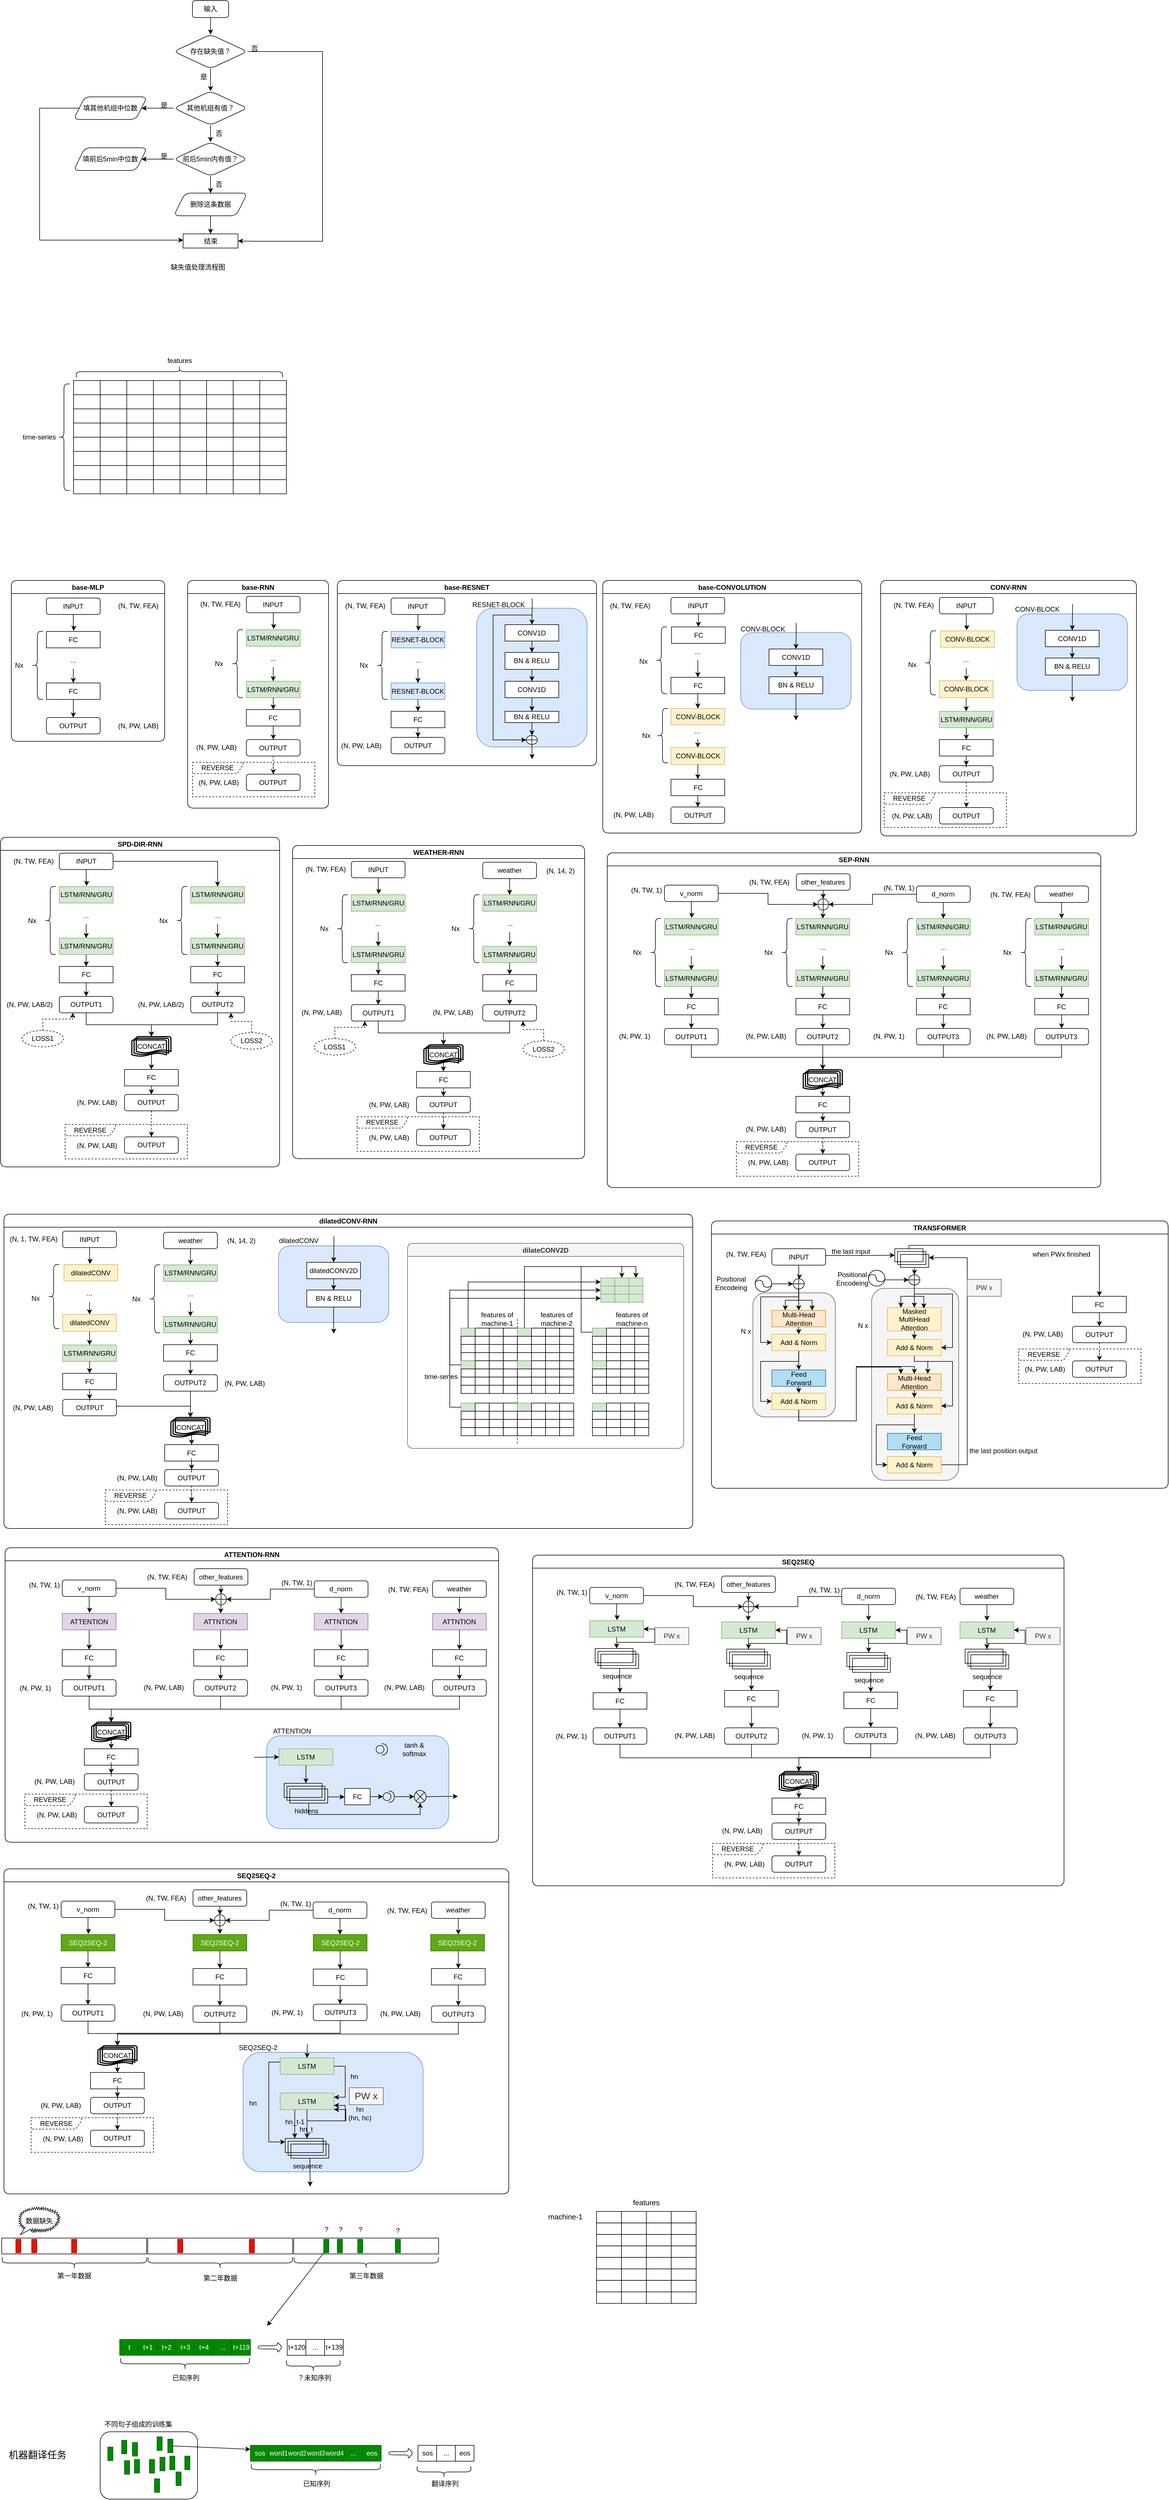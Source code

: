 <mxfile version="15.8.3" type="github">
  <diagram id="WyzBlZ7lUFtpEgTt48l5" name="Page-1">
    <mxGraphModel dx="1425" dy="743" grid="0" gridSize="10" guides="1" tooltips="1" connect="1" arrows="1" fold="1" page="0" pageScale="1" pageWidth="827" pageHeight="1169" math="0" shadow="0">
      <root>
        <mxCell id="0" />
        <mxCell id="1" parent="0" />
        <mxCell id="SnFDTVV-R00YEehV2cPC-3" value="" style="edgeStyle=orthogonalEdgeStyle;rounded=0;orthogonalLoop=1;jettySize=auto;html=1;" parent="1" source="SnFDTVV-R00YEehV2cPC-1" target="SnFDTVV-R00YEehV2cPC-2" edge="1">
          <mxGeometry relative="1" as="geometry" />
        </mxCell>
        <mxCell id="SnFDTVV-R00YEehV2cPC-1" value="输入" style="rounded=1;whiteSpace=wrap;html=1;" parent="1" vertex="1">
          <mxGeometry x="360" y="160" width="64" height="30" as="geometry" />
        </mxCell>
        <mxCell id="SnFDTVV-R00YEehV2cPC-5" value="" style="edgeStyle=orthogonalEdgeStyle;rounded=0;orthogonalLoop=1;jettySize=auto;html=1;" parent="1" source="SnFDTVV-R00YEehV2cPC-2" target="SnFDTVV-R00YEehV2cPC-4" edge="1">
          <mxGeometry relative="1" as="geometry" />
        </mxCell>
        <mxCell id="SnFDTVV-R00YEehV2cPC-10" style="edgeStyle=orthogonalEdgeStyle;rounded=0;orthogonalLoop=1;jettySize=auto;html=1;entryX=1;entryY=0.5;entryDx=0;entryDy=0;" parent="1" source="SnFDTVV-R00YEehV2cPC-2" target="SnFDTVV-R00YEehV2cPC-8" edge="1">
          <mxGeometry relative="1" as="geometry">
            <mxPoint x="440" y="590" as="targetPoint" />
            <Array as="points">
              <mxPoint x="590" y="250" />
              <mxPoint x="590" y="585" />
              <mxPoint x="470" y="585" />
            </Array>
          </mxGeometry>
        </mxCell>
        <mxCell id="SnFDTVV-R00YEehV2cPC-2" value="存在缺失值？" style="rhombus;whiteSpace=wrap;html=1;rounded=1;" parent="1" vertex="1">
          <mxGeometry x="327" y="220" width="130" height="60" as="geometry" />
        </mxCell>
        <mxCell id="SnFDTVV-R00YEehV2cPC-12" value="" style="edgeStyle=orthogonalEdgeStyle;rounded=0;orthogonalLoop=1;jettySize=auto;html=1;" parent="1" source="SnFDTVV-R00YEehV2cPC-4" target="SnFDTVV-R00YEehV2cPC-11" edge="1">
          <mxGeometry relative="1" as="geometry" />
        </mxCell>
        <mxCell id="SnFDTVV-R00YEehV2cPC-21" value="" style="edgeStyle=orthogonalEdgeStyle;rounded=0;orthogonalLoop=1;jettySize=auto;html=1;" parent="1" source="SnFDTVV-R00YEehV2cPC-4" target="SnFDTVV-R00YEehV2cPC-17" edge="1">
          <mxGeometry relative="1" as="geometry" />
        </mxCell>
        <mxCell id="SnFDTVV-R00YEehV2cPC-4" value="其他机组有值？" style="rhombus;whiteSpace=wrap;html=1;rounded=1;" parent="1" vertex="1">
          <mxGeometry x="327" y="320" width="130" height="60" as="geometry" />
        </mxCell>
        <mxCell id="SnFDTVV-R00YEehV2cPC-6" value="是" style="text;html=1;strokeColor=none;fillColor=none;align=center;verticalAlign=middle;whiteSpace=wrap;rounded=0;" parent="1" vertex="1">
          <mxGeometry x="350" y="280" width="60" height="30" as="geometry" />
        </mxCell>
        <mxCell id="SnFDTVV-R00YEehV2cPC-7" value="否" style="text;html=1;strokeColor=none;fillColor=none;align=center;verticalAlign=middle;whiteSpace=wrap;rounded=0;" parent="1" vertex="1">
          <mxGeometry x="440" y="230" width="60" height="30" as="geometry" />
        </mxCell>
        <mxCell id="SnFDTVV-R00YEehV2cPC-8" value="结束" style="rounded=0;whiteSpace=wrap;html=1;" parent="1" vertex="1">
          <mxGeometry x="343.5" y="572" width="97" height="25" as="geometry" />
        </mxCell>
        <mxCell id="SnFDTVV-R00YEehV2cPC-14" style="edgeStyle=orthogonalEdgeStyle;rounded=0;orthogonalLoop=1;jettySize=auto;html=1;" parent="1" source="SnFDTVV-R00YEehV2cPC-11" edge="1">
          <mxGeometry relative="1" as="geometry">
            <mxPoint x="344" y="583" as="targetPoint" />
            <Array as="points">
              <mxPoint x="90" y="350" />
              <mxPoint x="90" y="583" />
            </Array>
          </mxGeometry>
        </mxCell>
        <mxCell id="SnFDTVV-R00YEehV2cPC-11" value="填其他机组中位数" style="shape=parallelogram;perimeter=parallelogramPerimeter;whiteSpace=wrap;html=1;fixedSize=1;rounded=1;" parent="1" vertex="1">
          <mxGeometry x="150" y="330" width="130" height="40" as="geometry" />
        </mxCell>
        <mxCell id="SnFDTVV-R00YEehV2cPC-13" value="是" style="text;html=1;strokeColor=none;fillColor=none;align=center;verticalAlign=middle;whiteSpace=wrap;rounded=0;" parent="1" vertex="1">
          <mxGeometry x="280" y="330" width="60" height="30" as="geometry" />
        </mxCell>
        <mxCell id="SnFDTVV-R00YEehV2cPC-19" value="" style="edgeStyle=orthogonalEdgeStyle;rounded=0;orthogonalLoop=1;jettySize=auto;html=1;" parent="1" source="SnFDTVV-R00YEehV2cPC-17" target="SnFDTVV-R00YEehV2cPC-18" edge="1">
          <mxGeometry relative="1" as="geometry" />
        </mxCell>
        <mxCell id="SnFDTVV-R00YEehV2cPC-25" value="" style="edgeStyle=orthogonalEdgeStyle;rounded=0;orthogonalLoop=1;jettySize=auto;html=1;" parent="1" source="SnFDTVV-R00YEehV2cPC-17" target="SnFDTVV-R00YEehV2cPC-24" edge="1">
          <mxGeometry relative="1" as="geometry" />
        </mxCell>
        <mxCell id="SnFDTVV-R00YEehV2cPC-17" value="前后5min内有值？" style="rhombus;whiteSpace=wrap;html=1;rounded=1;" parent="1" vertex="1">
          <mxGeometry x="327" y="410" width="130" height="60" as="geometry" />
        </mxCell>
        <mxCell id="SnFDTVV-R00YEehV2cPC-18" value="填前后5min中位数" style="shape=parallelogram;perimeter=parallelogramPerimeter;whiteSpace=wrap;html=1;fixedSize=1;rounded=1;" parent="1" vertex="1">
          <mxGeometry x="150" y="420" width="130" height="40" as="geometry" />
        </mxCell>
        <mxCell id="SnFDTVV-R00YEehV2cPC-20" value="是" style="text;html=1;strokeColor=none;fillColor=none;align=center;verticalAlign=middle;whiteSpace=wrap;rounded=0;" parent="1" vertex="1">
          <mxGeometry x="280" y="420" width="60" height="30" as="geometry" />
        </mxCell>
        <mxCell id="SnFDTVV-R00YEehV2cPC-22" value="否" style="text;html=1;strokeColor=none;fillColor=none;align=center;verticalAlign=middle;whiteSpace=wrap;rounded=0;" parent="1" vertex="1">
          <mxGeometry x="377" y="380" width="60" height="30" as="geometry" />
        </mxCell>
        <mxCell id="SnFDTVV-R00YEehV2cPC-26" value="" style="edgeStyle=orthogonalEdgeStyle;rounded=0;orthogonalLoop=1;jettySize=auto;html=1;" parent="1" source="SnFDTVV-R00YEehV2cPC-24" target="SnFDTVV-R00YEehV2cPC-8" edge="1">
          <mxGeometry relative="1" as="geometry" />
        </mxCell>
        <mxCell id="SnFDTVV-R00YEehV2cPC-24" value="删除这条数据" style="shape=parallelogram;perimeter=parallelogramPerimeter;whiteSpace=wrap;html=1;fixedSize=1;rounded=1;" parent="1" vertex="1">
          <mxGeometry x="327" y="500" width="130" height="40" as="geometry" />
        </mxCell>
        <mxCell id="SnFDTVV-R00YEehV2cPC-27" value="否" style="text;html=1;strokeColor=none;fillColor=none;align=center;verticalAlign=middle;whiteSpace=wrap;rounded=0;" parent="1" vertex="1">
          <mxGeometry x="377" y="470" width="60" height="30" as="geometry" />
        </mxCell>
        <mxCell id="SnFDTVV-R00YEehV2cPC-28" value="缺失值处理流程图" style="text;html=1;strokeColor=none;fillColor=none;align=center;verticalAlign=middle;whiteSpace=wrap;rounded=0;" parent="1" vertex="1">
          <mxGeometry x="309" y="616" width="122" height="30" as="geometry" />
        </mxCell>
        <mxCell id="ufxT-27bUbr_YRMTmESy-1" value="" style="rounded=0;whiteSpace=wrap;html=1;" vertex="1" parent="1">
          <mxGeometry x="150" y="831" width="47" height="25" as="geometry" />
        </mxCell>
        <mxCell id="ufxT-27bUbr_YRMTmESy-2" value="" style="rounded=0;whiteSpace=wrap;html=1;" vertex="1" parent="1">
          <mxGeometry x="197" y="831" width="47" height="25" as="geometry" />
        </mxCell>
        <mxCell id="ufxT-27bUbr_YRMTmESy-3" value="" style="rounded=0;whiteSpace=wrap;html=1;" vertex="1" parent="1">
          <mxGeometry x="244" y="831" width="47" height="25" as="geometry" />
        </mxCell>
        <mxCell id="ufxT-27bUbr_YRMTmESy-4" value="" style="rounded=0;whiteSpace=wrap;html=1;" vertex="1" parent="1">
          <mxGeometry x="291" y="831" width="47" height="25" as="geometry" />
        </mxCell>
        <mxCell id="ufxT-27bUbr_YRMTmESy-5" value="" style="rounded=0;whiteSpace=wrap;html=1;" vertex="1" parent="1">
          <mxGeometry x="338" y="831" width="47" height="25" as="geometry" />
        </mxCell>
        <mxCell id="ufxT-27bUbr_YRMTmESy-6" value="" style="rounded=0;whiteSpace=wrap;html=1;" vertex="1" parent="1">
          <mxGeometry x="385" y="831" width="47" height="25" as="geometry" />
        </mxCell>
        <mxCell id="ufxT-27bUbr_YRMTmESy-7" value="" style="rounded=0;whiteSpace=wrap;html=1;" vertex="1" parent="1">
          <mxGeometry x="432" y="831" width="47" height="25" as="geometry" />
        </mxCell>
        <mxCell id="ufxT-27bUbr_YRMTmESy-8" value="" style="rounded=0;whiteSpace=wrap;html=1;" vertex="1" parent="1">
          <mxGeometry x="479" y="831" width="47" height="25" as="geometry" />
        </mxCell>
        <mxCell id="ufxT-27bUbr_YRMTmESy-9" value="" style="rounded=0;whiteSpace=wrap;html=1;" vertex="1" parent="1">
          <mxGeometry x="150" y="856" width="47" height="25" as="geometry" />
        </mxCell>
        <mxCell id="ufxT-27bUbr_YRMTmESy-10" value="" style="rounded=0;whiteSpace=wrap;html=1;" vertex="1" parent="1">
          <mxGeometry x="197" y="856" width="47" height="25" as="geometry" />
        </mxCell>
        <mxCell id="ufxT-27bUbr_YRMTmESy-11" value="" style="rounded=0;whiteSpace=wrap;html=1;" vertex="1" parent="1">
          <mxGeometry x="244" y="856" width="47" height="25" as="geometry" />
        </mxCell>
        <mxCell id="ufxT-27bUbr_YRMTmESy-12" value="" style="rounded=0;whiteSpace=wrap;html=1;" vertex="1" parent="1">
          <mxGeometry x="291" y="856" width="47" height="25" as="geometry" />
        </mxCell>
        <mxCell id="ufxT-27bUbr_YRMTmESy-13" value="" style="rounded=0;whiteSpace=wrap;html=1;" vertex="1" parent="1">
          <mxGeometry x="338" y="856" width="47" height="25" as="geometry" />
        </mxCell>
        <mxCell id="ufxT-27bUbr_YRMTmESy-14" value="" style="rounded=0;whiteSpace=wrap;html=1;" vertex="1" parent="1">
          <mxGeometry x="385" y="856" width="47" height="25" as="geometry" />
        </mxCell>
        <mxCell id="ufxT-27bUbr_YRMTmESy-15" value="" style="rounded=0;whiteSpace=wrap;html=1;" vertex="1" parent="1">
          <mxGeometry x="432" y="856" width="47" height="25" as="geometry" />
        </mxCell>
        <mxCell id="ufxT-27bUbr_YRMTmESy-16" value="" style="rounded=0;whiteSpace=wrap;html=1;" vertex="1" parent="1">
          <mxGeometry x="479" y="856" width="47" height="25" as="geometry" />
        </mxCell>
        <mxCell id="ufxT-27bUbr_YRMTmESy-17" value="" style="rounded=0;whiteSpace=wrap;html=1;" vertex="1" parent="1">
          <mxGeometry x="150" y="881" width="47" height="25" as="geometry" />
        </mxCell>
        <mxCell id="ufxT-27bUbr_YRMTmESy-18" value="" style="rounded=0;whiteSpace=wrap;html=1;" vertex="1" parent="1">
          <mxGeometry x="197" y="881" width="47" height="25" as="geometry" />
        </mxCell>
        <mxCell id="ufxT-27bUbr_YRMTmESy-19" value="" style="rounded=0;whiteSpace=wrap;html=1;" vertex="1" parent="1">
          <mxGeometry x="244" y="881" width="47" height="25" as="geometry" />
        </mxCell>
        <mxCell id="ufxT-27bUbr_YRMTmESy-20" value="" style="rounded=0;whiteSpace=wrap;html=1;" vertex="1" parent="1">
          <mxGeometry x="291" y="881" width="47" height="25" as="geometry" />
        </mxCell>
        <mxCell id="ufxT-27bUbr_YRMTmESy-21" value="" style="rounded=0;whiteSpace=wrap;html=1;" vertex="1" parent="1">
          <mxGeometry x="338" y="881" width="47" height="25" as="geometry" />
        </mxCell>
        <mxCell id="ufxT-27bUbr_YRMTmESy-22" value="" style="rounded=0;whiteSpace=wrap;html=1;" vertex="1" parent="1">
          <mxGeometry x="385" y="881" width="47" height="25" as="geometry" />
        </mxCell>
        <mxCell id="ufxT-27bUbr_YRMTmESy-23" value="" style="rounded=0;whiteSpace=wrap;html=1;" vertex="1" parent="1">
          <mxGeometry x="432" y="881" width="47" height="25" as="geometry" />
        </mxCell>
        <mxCell id="ufxT-27bUbr_YRMTmESy-24" value="" style="rounded=0;whiteSpace=wrap;html=1;" vertex="1" parent="1">
          <mxGeometry x="479" y="881" width="47" height="25" as="geometry" />
        </mxCell>
        <mxCell id="ufxT-27bUbr_YRMTmESy-25" value="" style="rounded=0;whiteSpace=wrap;html=1;" vertex="1" parent="1">
          <mxGeometry x="150" y="906" width="47" height="25" as="geometry" />
        </mxCell>
        <mxCell id="ufxT-27bUbr_YRMTmESy-26" value="" style="rounded=0;whiteSpace=wrap;html=1;" vertex="1" parent="1">
          <mxGeometry x="197" y="906" width="47" height="25" as="geometry" />
        </mxCell>
        <mxCell id="ufxT-27bUbr_YRMTmESy-27" value="" style="rounded=0;whiteSpace=wrap;html=1;" vertex="1" parent="1">
          <mxGeometry x="244" y="906" width="47" height="25" as="geometry" />
        </mxCell>
        <mxCell id="ufxT-27bUbr_YRMTmESy-28" value="" style="rounded=0;whiteSpace=wrap;html=1;" vertex="1" parent="1">
          <mxGeometry x="291" y="906" width="47" height="25" as="geometry" />
        </mxCell>
        <mxCell id="ufxT-27bUbr_YRMTmESy-29" value="" style="rounded=0;whiteSpace=wrap;html=1;" vertex="1" parent="1">
          <mxGeometry x="338" y="906" width="47" height="25" as="geometry" />
        </mxCell>
        <mxCell id="ufxT-27bUbr_YRMTmESy-30" value="" style="rounded=0;whiteSpace=wrap;html=1;" vertex="1" parent="1">
          <mxGeometry x="385" y="906" width="47" height="25" as="geometry" />
        </mxCell>
        <mxCell id="ufxT-27bUbr_YRMTmESy-31" value="" style="rounded=0;whiteSpace=wrap;html=1;" vertex="1" parent="1">
          <mxGeometry x="432" y="906" width="47" height="25" as="geometry" />
        </mxCell>
        <mxCell id="ufxT-27bUbr_YRMTmESy-32" value="" style="rounded=0;whiteSpace=wrap;html=1;" vertex="1" parent="1">
          <mxGeometry x="479" y="906" width="47" height="25" as="geometry" />
        </mxCell>
        <mxCell id="ufxT-27bUbr_YRMTmESy-33" value="" style="rounded=0;whiteSpace=wrap;html=1;" vertex="1" parent="1">
          <mxGeometry x="150" y="931" width="47" height="25" as="geometry" />
        </mxCell>
        <mxCell id="ufxT-27bUbr_YRMTmESy-34" value="" style="rounded=0;whiteSpace=wrap;html=1;" vertex="1" parent="1">
          <mxGeometry x="197" y="931" width="47" height="25" as="geometry" />
        </mxCell>
        <mxCell id="ufxT-27bUbr_YRMTmESy-35" value="" style="rounded=0;whiteSpace=wrap;html=1;" vertex="1" parent="1">
          <mxGeometry x="244" y="931" width="47" height="25" as="geometry" />
        </mxCell>
        <mxCell id="ufxT-27bUbr_YRMTmESy-36" value="" style="rounded=0;whiteSpace=wrap;html=1;" vertex="1" parent="1">
          <mxGeometry x="291" y="931" width="47" height="25" as="geometry" />
        </mxCell>
        <mxCell id="ufxT-27bUbr_YRMTmESy-37" value="" style="rounded=0;whiteSpace=wrap;html=1;" vertex="1" parent="1">
          <mxGeometry x="338" y="931" width="47" height="25" as="geometry" />
        </mxCell>
        <mxCell id="ufxT-27bUbr_YRMTmESy-38" value="" style="rounded=0;whiteSpace=wrap;html=1;" vertex="1" parent="1">
          <mxGeometry x="385" y="931" width="47" height="25" as="geometry" />
        </mxCell>
        <mxCell id="ufxT-27bUbr_YRMTmESy-39" value="" style="rounded=0;whiteSpace=wrap;html=1;" vertex="1" parent="1">
          <mxGeometry x="432" y="931" width="47" height="25" as="geometry" />
        </mxCell>
        <mxCell id="ufxT-27bUbr_YRMTmESy-40" value="" style="rounded=0;whiteSpace=wrap;html=1;" vertex="1" parent="1">
          <mxGeometry x="479" y="931" width="47" height="25" as="geometry" />
        </mxCell>
        <mxCell id="ufxT-27bUbr_YRMTmESy-41" value="" style="rounded=0;whiteSpace=wrap;html=1;" vertex="1" parent="1">
          <mxGeometry x="150" y="956" width="47" height="25" as="geometry" />
        </mxCell>
        <mxCell id="ufxT-27bUbr_YRMTmESy-42" value="" style="rounded=0;whiteSpace=wrap;html=1;" vertex="1" parent="1">
          <mxGeometry x="197" y="956" width="47" height="25" as="geometry" />
        </mxCell>
        <mxCell id="ufxT-27bUbr_YRMTmESy-43" value="" style="rounded=0;whiteSpace=wrap;html=1;" vertex="1" parent="1">
          <mxGeometry x="244" y="956" width="47" height="25" as="geometry" />
        </mxCell>
        <mxCell id="ufxT-27bUbr_YRMTmESy-44" value="" style="rounded=0;whiteSpace=wrap;html=1;" vertex="1" parent="1">
          <mxGeometry x="291" y="956" width="47" height="25" as="geometry" />
        </mxCell>
        <mxCell id="ufxT-27bUbr_YRMTmESy-45" value="" style="rounded=0;whiteSpace=wrap;html=1;" vertex="1" parent="1">
          <mxGeometry x="338" y="956" width="47" height="25" as="geometry" />
        </mxCell>
        <mxCell id="ufxT-27bUbr_YRMTmESy-46" value="" style="rounded=0;whiteSpace=wrap;html=1;" vertex="1" parent="1">
          <mxGeometry x="385" y="956" width="47" height="25" as="geometry" />
        </mxCell>
        <mxCell id="ufxT-27bUbr_YRMTmESy-47" value="" style="rounded=0;whiteSpace=wrap;html=1;" vertex="1" parent="1">
          <mxGeometry x="432" y="956" width="47" height="25" as="geometry" />
        </mxCell>
        <mxCell id="ufxT-27bUbr_YRMTmESy-48" value="" style="rounded=0;whiteSpace=wrap;html=1;" vertex="1" parent="1">
          <mxGeometry x="479" y="956" width="47" height="25" as="geometry" />
        </mxCell>
        <mxCell id="ufxT-27bUbr_YRMTmESy-49" value="" style="rounded=0;whiteSpace=wrap;html=1;" vertex="1" parent="1">
          <mxGeometry x="150" y="981" width="47" height="25" as="geometry" />
        </mxCell>
        <mxCell id="ufxT-27bUbr_YRMTmESy-50" value="" style="rounded=0;whiteSpace=wrap;html=1;" vertex="1" parent="1">
          <mxGeometry x="197" y="981" width="47" height="25" as="geometry" />
        </mxCell>
        <mxCell id="ufxT-27bUbr_YRMTmESy-51" value="" style="rounded=0;whiteSpace=wrap;html=1;" vertex="1" parent="1">
          <mxGeometry x="244" y="981" width="47" height="25" as="geometry" />
        </mxCell>
        <mxCell id="ufxT-27bUbr_YRMTmESy-52" value="" style="rounded=0;whiteSpace=wrap;html=1;" vertex="1" parent="1">
          <mxGeometry x="291" y="981" width="47" height="25" as="geometry" />
        </mxCell>
        <mxCell id="ufxT-27bUbr_YRMTmESy-53" value="" style="rounded=0;whiteSpace=wrap;html=1;" vertex="1" parent="1">
          <mxGeometry x="338" y="981" width="47" height="25" as="geometry" />
        </mxCell>
        <mxCell id="ufxT-27bUbr_YRMTmESy-54" value="" style="rounded=0;whiteSpace=wrap;html=1;" vertex="1" parent="1">
          <mxGeometry x="385" y="981" width="47" height="25" as="geometry" />
        </mxCell>
        <mxCell id="ufxT-27bUbr_YRMTmESy-55" value="" style="rounded=0;whiteSpace=wrap;html=1;" vertex="1" parent="1">
          <mxGeometry x="432" y="981" width="47" height="25" as="geometry" />
        </mxCell>
        <mxCell id="ufxT-27bUbr_YRMTmESy-56" value="" style="rounded=0;whiteSpace=wrap;html=1;" vertex="1" parent="1">
          <mxGeometry x="479" y="981" width="47" height="25" as="geometry" />
        </mxCell>
        <mxCell id="ufxT-27bUbr_YRMTmESy-57" value="" style="rounded=0;whiteSpace=wrap;html=1;" vertex="1" parent="1">
          <mxGeometry x="150" y="1006" width="47" height="25" as="geometry" />
        </mxCell>
        <mxCell id="ufxT-27bUbr_YRMTmESy-58" value="" style="rounded=0;whiteSpace=wrap;html=1;" vertex="1" parent="1">
          <mxGeometry x="197" y="1006" width="47" height="25" as="geometry" />
        </mxCell>
        <mxCell id="ufxT-27bUbr_YRMTmESy-59" value="" style="rounded=0;whiteSpace=wrap;html=1;" vertex="1" parent="1">
          <mxGeometry x="244" y="1006" width="47" height="25" as="geometry" />
        </mxCell>
        <mxCell id="ufxT-27bUbr_YRMTmESy-60" value="" style="rounded=0;whiteSpace=wrap;html=1;" vertex="1" parent="1">
          <mxGeometry x="291" y="1006" width="47" height="25" as="geometry" />
        </mxCell>
        <mxCell id="ufxT-27bUbr_YRMTmESy-61" value="" style="rounded=0;whiteSpace=wrap;html=1;" vertex="1" parent="1">
          <mxGeometry x="338" y="1006" width="47" height="25" as="geometry" />
        </mxCell>
        <mxCell id="ufxT-27bUbr_YRMTmESy-62" value="" style="rounded=0;whiteSpace=wrap;html=1;" vertex="1" parent="1">
          <mxGeometry x="385" y="1006" width="47" height="25" as="geometry" />
        </mxCell>
        <mxCell id="ufxT-27bUbr_YRMTmESy-63" value="" style="rounded=0;whiteSpace=wrap;html=1;" vertex="1" parent="1">
          <mxGeometry x="432" y="1006" width="47" height="25" as="geometry" />
        </mxCell>
        <mxCell id="ufxT-27bUbr_YRMTmESy-64" value="" style="rounded=0;whiteSpace=wrap;html=1;" vertex="1" parent="1">
          <mxGeometry x="479" y="1006" width="47" height="25" as="geometry" />
        </mxCell>
        <mxCell id="ufxT-27bUbr_YRMTmESy-65" value="" style="shape=curlyBracket;whiteSpace=wrap;html=1;rounded=1;rotation=90;" vertex="1" parent="1">
          <mxGeometry x="327" y="633" width="20" height="364.5" as="geometry" />
        </mxCell>
        <mxCell id="ufxT-27bUbr_YRMTmESy-66" value="" style="shape=curlyBracket;whiteSpace=wrap;html=1;rounded=1;" vertex="1" parent="1">
          <mxGeometry x="123" y="837" width="20" height="188" as="geometry" />
        </mxCell>
        <mxCell id="ufxT-27bUbr_YRMTmESy-67" value="features" style="text;html=1;align=center;verticalAlign=middle;resizable=0;points=[];autosize=1;strokeColor=none;fillColor=none;" vertex="1" parent="1">
          <mxGeometry x="310.5" y="787" width="53" height="18" as="geometry" />
        </mxCell>
        <mxCell id="ufxT-27bUbr_YRMTmESy-68" value="time-series" style="text;html=1;align=center;verticalAlign=middle;resizable=0;points=[];autosize=1;strokeColor=none;fillColor=none;" vertex="1" parent="1">
          <mxGeometry x="54" y="922" width="69" height="18" as="geometry" />
        </mxCell>
        <mxCell id="ufxT-27bUbr_YRMTmESy-214" value="base-MLP" style="swimlane;rounded=1;" vertex="1" parent="1">
          <mxGeometry x="40" y="1184" width="271" height="284" as="geometry">
            <mxRectangle x="40" y="1184" width="83" height="23" as="alternateBounds" />
          </mxGeometry>
        </mxCell>
        <mxCell id="ufxT-27bUbr_YRMTmESy-208" value="" style="group" vertex="1" connectable="0" parent="ufxT-27bUbr_YRMTmESy-214">
          <mxGeometry x="-16" y="30" width="283" height="242" as="geometry" />
        </mxCell>
        <mxCell id="ufxT-27bUbr_YRMTmESy-69" value="FC" style="rounded=0;whiteSpace=wrap;html=1;" vertex="1" parent="ufxT-27bUbr_YRMTmESy-208">
          <mxGeometry x="78" y="60" width="95" height="29" as="geometry" />
        </mxCell>
        <mxCell id="ufxT-27bUbr_YRMTmESy-70" value="FC" style="rounded=0;whiteSpace=wrap;html=1;" vertex="1" parent="ufxT-27bUbr_YRMTmESy-208">
          <mxGeometry x="78" y="151" width="95" height="29" as="geometry" />
        </mxCell>
        <mxCell id="ufxT-27bUbr_YRMTmESy-78" value="" style="edgeStyle=orthogonalEdgeStyle;rounded=0;orthogonalLoop=1;jettySize=auto;html=1;" edge="1" parent="ufxT-27bUbr_YRMTmESy-208" source="ufxT-27bUbr_YRMTmESy-71" target="ufxT-27bUbr_YRMTmESy-70">
          <mxGeometry relative="1" as="geometry" />
        </mxCell>
        <mxCell id="ufxT-27bUbr_YRMTmESy-71" value="..." style="text;html=1;strokeColor=none;fillColor=none;align=center;verticalAlign=middle;whiteSpace=wrap;rounded=0;" vertex="1" parent="ufxT-27bUbr_YRMTmESy-208">
          <mxGeometry x="95.5" y="96" width="60" height="30" as="geometry" />
        </mxCell>
        <mxCell id="ufxT-27bUbr_YRMTmESy-72" value="" style="shape=curlyBracket;whiteSpace=wrap;html=1;rounded=1;" vertex="1" parent="ufxT-27bUbr_YRMTmESy-208">
          <mxGeometry x="52" y="60" width="20" height="120" as="geometry" />
        </mxCell>
        <mxCell id="ufxT-27bUbr_YRMTmESy-73" value="Nx" style="text;html=1;strokeColor=none;fillColor=none;align=center;verticalAlign=middle;whiteSpace=wrap;rounded=0;" vertex="1" parent="ufxT-27bUbr_YRMTmESy-208">
          <mxGeometry y="105" width="60" height="30" as="geometry" />
        </mxCell>
        <mxCell id="ufxT-27bUbr_YRMTmESy-76" value="" style="edgeStyle=orthogonalEdgeStyle;rounded=0;orthogonalLoop=1;jettySize=auto;html=1;" edge="1" parent="ufxT-27bUbr_YRMTmESy-208" source="ufxT-27bUbr_YRMTmESy-74">
          <mxGeometry relative="1" as="geometry">
            <mxPoint x="126" y="59" as="targetPoint" />
          </mxGeometry>
        </mxCell>
        <mxCell id="ufxT-27bUbr_YRMTmESy-74" value="INPUT" style="rounded=1;whiteSpace=wrap;html=1;" vertex="1" parent="ufxT-27bUbr_YRMTmESy-208">
          <mxGeometry x="78" y="1" width="95" height="29" as="geometry" />
        </mxCell>
        <mxCell id="ufxT-27bUbr_YRMTmESy-79" value="OUTPUT" style="rounded=1;whiteSpace=wrap;html=1;" vertex="1" parent="ufxT-27bUbr_YRMTmESy-208">
          <mxGeometry x="78" y="212" width="95" height="29" as="geometry" />
        </mxCell>
        <mxCell id="ufxT-27bUbr_YRMTmESy-80" value="" style="edgeStyle=orthogonalEdgeStyle;rounded=0;orthogonalLoop=1;jettySize=auto;html=1;" edge="1" parent="ufxT-27bUbr_YRMTmESy-208" source="ufxT-27bUbr_YRMTmESy-70" target="ufxT-27bUbr_YRMTmESy-79">
          <mxGeometry relative="1" as="geometry" />
        </mxCell>
        <mxCell id="ufxT-27bUbr_YRMTmESy-81" value="(N, TW, FEA)" style="text;html=1;strokeColor=none;fillColor=none;align=center;verticalAlign=middle;whiteSpace=wrap;rounded=0;" vertex="1" parent="ufxT-27bUbr_YRMTmESy-208">
          <mxGeometry x="198" width="85" height="30" as="geometry" />
        </mxCell>
        <mxCell id="ufxT-27bUbr_YRMTmESy-82" value="(N, PW, LAB)" style="text;html=1;strokeColor=none;fillColor=none;align=center;verticalAlign=middle;whiteSpace=wrap;rounded=0;" vertex="1" parent="ufxT-27bUbr_YRMTmESy-208">
          <mxGeometry x="198" y="212" width="85" height="30" as="geometry" />
        </mxCell>
        <mxCell id="ufxT-27bUbr_YRMTmESy-217" value="base-RESNET" style="swimlane;rounded=1;" vertex="1" parent="1">
          <mxGeometry x="616" y="1184" width="458" height="327" as="geometry">
            <mxRectangle x="51" y="1565" width="107" height="23" as="alternateBounds" />
          </mxGeometry>
        </mxCell>
        <mxCell id="ufxT-27bUbr_YRMTmESy-211" value="" style="group" vertex="1" connectable="0" parent="ufxT-27bUbr_YRMTmESy-217">
          <mxGeometry y="28" width="441.25" height="287.542" as="geometry" />
        </mxCell>
        <mxCell id="ufxT-27bUbr_YRMTmESy-138" value="RESNET-BLOCK" style="rounded=0;whiteSpace=wrap;html=1;fillColor=#dae8fc;strokeColor=#6c8ebf;" vertex="1" parent="ufxT-27bUbr_YRMTmESy-211">
          <mxGeometry x="95" y="62" width="95" height="29" as="geometry" />
        </mxCell>
        <mxCell id="ufxT-27bUbr_YRMTmESy-140" value="RESNET-BLOCK" style="rounded=0;whiteSpace=wrap;html=1;fillColor=#dae8fc;strokeColor=#6c8ebf;" vertex="1" parent="ufxT-27bUbr_YRMTmESy-211">
          <mxGeometry x="95" y="153" width="95" height="29" as="geometry" />
        </mxCell>
        <mxCell id="ufxT-27bUbr_YRMTmESy-141" value="" style="edgeStyle=orthogonalEdgeStyle;rounded=0;orthogonalLoop=1;jettySize=auto;html=1;" edge="1" parent="ufxT-27bUbr_YRMTmESy-211" source="ufxT-27bUbr_YRMTmESy-142" target="ufxT-27bUbr_YRMTmESy-140">
          <mxGeometry relative="1" as="geometry" />
        </mxCell>
        <mxCell id="ufxT-27bUbr_YRMTmESy-142" value="..." style="text;html=1;strokeColor=none;fillColor=none;align=center;verticalAlign=middle;whiteSpace=wrap;rounded=0;" vertex="1" parent="ufxT-27bUbr_YRMTmESy-211">
          <mxGeometry x="112.5" y="98" width="60" height="30" as="geometry" />
        </mxCell>
        <mxCell id="ufxT-27bUbr_YRMTmESy-143" value="" style="shape=curlyBracket;whiteSpace=wrap;html=1;rounded=1;" vertex="1" parent="ufxT-27bUbr_YRMTmESy-211">
          <mxGeometry x="69" y="62" width="20" height="120" as="geometry" />
        </mxCell>
        <mxCell id="ufxT-27bUbr_YRMTmESy-144" value="Nx" style="text;html=1;strokeColor=none;fillColor=none;align=center;verticalAlign=middle;whiteSpace=wrap;rounded=0;" vertex="1" parent="ufxT-27bUbr_YRMTmESy-211">
          <mxGeometry x="17" y="107" width="60" height="30" as="geometry" />
        </mxCell>
        <mxCell id="ufxT-27bUbr_YRMTmESy-145" value="" style="edgeStyle=orthogonalEdgeStyle;rounded=0;orthogonalLoop=1;jettySize=auto;html=1;" edge="1" parent="ufxT-27bUbr_YRMTmESy-211" source="ufxT-27bUbr_YRMTmESy-146">
          <mxGeometry relative="1" as="geometry">
            <mxPoint x="143" y="61" as="targetPoint" />
          </mxGeometry>
        </mxCell>
        <mxCell id="ufxT-27bUbr_YRMTmESy-146" value="INPUT" style="rounded=1;whiteSpace=wrap;html=1;" vertex="1" parent="ufxT-27bUbr_YRMTmESy-211">
          <mxGeometry x="95" y="3" width="95" height="29" as="geometry" />
        </mxCell>
        <mxCell id="ufxT-27bUbr_YRMTmESy-147" value="OUTPUT" style="rounded=1;whiteSpace=wrap;html=1;" vertex="1" parent="ufxT-27bUbr_YRMTmESy-211">
          <mxGeometry x="95" y="249" width="95" height="29" as="geometry" />
        </mxCell>
        <mxCell id="ufxT-27bUbr_YRMTmESy-148" value="(N, TW, FEA)" style="text;html=1;strokeColor=none;fillColor=none;align=center;verticalAlign=middle;whiteSpace=wrap;rounded=0;" vertex="1" parent="ufxT-27bUbr_YRMTmESy-211">
          <mxGeometry x="7" y="2" width="85" height="30" as="geometry" />
        </mxCell>
        <mxCell id="ufxT-27bUbr_YRMTmESy-149" value="(N, PW, LAB)" style="text;html=1;strokeColor=none;fillColor=none;align=center;verticalAlign=middle;whiteSpace=wrap;rounded=0;" vertex="1" parent="ufxT-27bUbr_YRMTmESy-211">
          <mxGeometry y="249" width="85" height="30" as="geometry" />
        </mxCell>
        <mxCell id="ufxT-27bUbr_YRMTmESy-150" value="" style="edgeStyle=orthogonalEdgeStyle;rounded=0;orthogonalLoop=1;jettySize=auto;html=1;" edge="1" parent="ufxT-27bUbr_YRMTmESy-211" source="ufxT-27bUbr_YRMTmESy-151" target="ufxT-27bUbr_YRMTmESy-147">
          <mxGeometry relative="1" as="geometry" />
        </mxCell>
        <mxCell id="ufxT-27bUbr_YRMTmESy-151" value="FC" style="rounded=0;whiteSpace=wrap;html=1;" vertex="1" parent="ufxT-27bUbr_YRMTmESy-211">
          <mxGeometry x="95" y="203" width="95" height="29" as="geometry" />
        </mxCell>
        <mxCell id="ufxT-27bUbr_YRMTmESy-139" value="" style="edgeStyle=orthogonalEdgeStyle;rounded=0;orthogonalLoop=1;jettySize=auto;html=1;" edge="1" parent="ufxT-27bUbr_YRMTmESy-211" source="ufxT-27bUbr_YRMTmESy-140" target="ufxT-27bUbr_YRMTmESy-151">
          <mxGeometry relative="1" as="geometry" />
        </mxCell>
        <mxCell id="ufxT-27bUbr_YRMTmESy-152" value="" style="rounded=1;whiteSpace=wrap;html=1;fillColor=#dae8fc;strokeColor=#6c8ebf;" vertex="1" parent="ufxT-27bUbr_YRMTmESy-211">
          <mxGeometry x="246.25" y="21" width="195" height="245" as="geometry" />
        </mxCell>
        <mxCell id="ufxT-27bUbr_YRMTmESy-153" style="edgeStyle=orthogonalEdgeStyle;rounded=0;orthogonalLoop=1;jettySize=auto;html=1;entryX=0.5;entryY=0;entryDx=0;entryDy=0;" edge="1" parent="ufxT-27bUbr_YRMTmESy-211" target="ufxT-27bUbr_YRMTmESy-155">
          <mxGeometry relative="1" as="geometry">
            <mxPoint x="344.25" y="4" as="sourcePoint" />
            <Array as="points">
              <mxPoint x="344.25" y="22" />
            </Array>
          </mxGeometry>
        </mxCell>
        <mxCell id="ufxT-27bUbr_YRMTmESy-155" value="CONV1D" style="rounded=0;whiteSpace=wrap;html=1;" vertex="1" parent="ufxT-27bUbr_YRMTmESy-211">
          <mxGeometry x="296.25" y="50" width="95" height="29" as="geometry" />
        </mxCell>
        <mxCell id="ufxT-27bUbr_YRMTmESy-157" value="BN &amp;amp; RELU" style="rounded=0;whiteSpace=wrap;html=1;" vertex="1" parent="ufxT-27bUbr_YRMTmESy-211">
          <mxGeometry x="296.25" y="99" width="95" height="30" as="geometry" />
        </mxCell>
        <mxCell id="ufxT-27bUbr_YRMTmESy-154" value="" style="edgeStyle=orthogonalEdgeStyle;rounded=0;orthogonalLoop=1;jettySize=auto;html=1;" edge="1" parent="ufxT-27bUbr_YRMTmESy-211" source="ufxT-27bUbr_YRMTmESy-155" target="ufxT-27bUbr_YRMTmESy-157">
          <mxGeometry relative="1" as="geometry" />
        </mxCell>
        <mxCell id="ufxT-27bUbr_YRMTmESy-159" value="CONV1D" style="rounded=0;whiteSpace=wrap;html=1;" vertex="1" parent="ufxT-27bUbr_YRMTmESy-211">
          <mxGeometry x="296.25" y="150" width="95" height="29" as="geometry" />
        </mxCell>
        <mxCell id="ufxT-27bUbr_YRMTmESy-156" value="" style="edgeStyle=orthogonalEdgeStyle;rounded=0;orthogonalLoop=1;jettySize=auto;html=1;" edge="1" parent="ufxT-27bUbr_YRMTmESy-211" source="ufxT-27bUbr_YRMTmESy-157" target="ufxT-27bUbr_YRMTmESy-159">
          <mxGeometry relative="1" as="geometry" />
        </mxCell>
        <mxCell id="ufxT-27bUbr_YRMTmESy-161" value="BN &amp;amp; RELU" style="rounded=0;whiteSpace=wrap;html=1;" vertex="1" parent="ufxT-27bUbr_YRMTmESy-211">
          <mxGeometry x="296.25" y="203" width="95" height="20" as="geometry" />
        </mxCell>
        <mxCell id="ufxT-27bUbr_YRMTmESy-158" value="" style="edgeStyle=orthogonalEdgeStyle;rounded=0;orthogonalLoop=1;jettySize=auto;html=1;" edge="1" parent="ufxT-27bUbr_YRMTmESy-211" source="ufxT-27bUbr_YRMTmESy-159" target="ufxT-27bUbr_YRMTmESy-161">
          <mxGeometry relative="1" as="geometry" />
        </mxCell>
        <mxCell id="ufxT-27bUbr_YRMTmESy-162" style="edgeStyle=orthogonalEdgeStyle;rounded=0;orthogonalLoop=1;jettySize=auto;html=1;exitX=0.5;exitY=1;exitDx=0;exitDy=0;exitPerimeter=0;" edge="1" parent="ufxT-27bUbr_YRMTmESy-211" source="ufxT-27bUbr_YRMTmESy-163">
          <mxGeometry relative="1" as="geometry">
            <mxPoint x="344.25" y="287.542" as="targetPoint" />
          </mxGeometry>
        </mxCell>
        <mxCell id="ufxT-27bUbr_YRMTmESy-163" value="" style="verticalLabelPosition=bottom;verticalAlign=top;html=1;shape=mxgraph.flowchart.summing_function;rounded=1;" vertex="1" parent="ufxT-27bUbr_YRMTmESy-211">
          <mxGeometry x="334" y="245.5" width="19.5" height="16" as="geometry" />
        </mxCell>
        <mxCell id="ufxT-27bUbr_YRMTmESy-160" value="" style="edgeStyle=orthogonalEdgeStyle;rounded=0;orthogonalLoop=1;jettySize=auto;html=1;" edge="1" parent="ufxT-27bUbr_YRMTmESy-211" source="ufxT-27bUbr_YRMTmESy-161" target="ufxT-27bUbr_YRMTmESy-163">
          <mxGeometry relative="1" as="geometry" />
        </mxCell>
        <mxCell id="ufxT-27bUbr_YRMTmESy-164" style="edgeStyle=orthogonalEdgeStyle;rounded=0;orthogonalLoop=1;jettySize=auto;html=1;entryX=0;entryY=0.5;entryDx=0;entryDy=0;entryPerimeter=0;" edge="1" parent="ufxT-27bUbr_YRMTmESy-211" target="ufxT-27bUbr_YRMTmESy-163">
          <mxGeometry relative="1" as="geometry">
            <mxPoint x="344.25" y="33" as="sourcePoint" />
            <mxPoint x="353.75" y="60" as="targetPoint" />
            <Array as="points">
              <mxPoint x="275.25" y="33" />
              <mxPoint x="275.25" y="254" />
            </Array>
          </mxGeometry>
        </mxCell>
        <mxCell id="ufxT-27bUbr_YRMTmESy-165" value="RESNET-BLOCK" style="text;html=1;strokeColor=none;fillColor=none;align=center;verticalAlign=middle;whiteSpace=wrap;rounded=0;" vertex="1" parent="ufxT-27bUbr_YRMTmESy-211">
          <mxGeometry x="236" width="98" height="30" as="geometry" />
        </mxCell>
        <mxCell id="ufxT-27bUbr_YRMTmESy-216" value="base-RNN" style="swimlane;rounded=1;" vertex="1" parent="1">
          <mxGeometry x="351.5" y="1184" width="249" height="402" as="geometry">
            <mxRectangle x="420.25" y="1301" width="84" height="23" as="alternateBounds" />
          </mxGeometry>
        </mxCell>
        <mxCell id="ufxT-27bUbr_YRMTmESy-219" value="" style="group" vertex="1" connectable="0" parent="ufxT-27bUbr_YRMTmESy-216">
          <mxGeometry x="8.75" y="27" width="240.25" height="381.5" as="geometry" />
        </mxCell>
        <mxCell id="ufxT-27bUbr_YRMTmESy-124" value="LSTM/RNN/GRU" style="rounded=0;whiteSpace=wrap;html=1;fillColor=#d5e8d4;strokeColor=#82b366;" vertex="1" parent="ufxT-27bUbr_YRMTmESy-219">
          <mxGeometry x="95" y="60" width="95" height="29" as="geometry" />
        </mxCell>
        <mxCell id="ufxT-27bUbr_YRMTmESy-126" value="LSTM/RNN/GRU" style="rounded=0;whiteSpace=wrap;html=1;fillColor=#d5e8d4;strokeColor=#82b366;" vertex="1" parent="ufxT-27bUbr_YRMTmESy-219">
          <mxGeometry x="95" y="151" width="95" height="29" as="geometry" />
        </mxCell>
        <mxCell id="ufxT-27bUbr_YRMTmESy-127" value="" style="edgeStyle=orthogonalEdgeStyle;rounded=0;orthogonalLoop=1;jettySize=auto;html=1;" edge="1" parent="ufxT-27bUbr_YRMTmESy-219" source="ufxT-27bUbr_YRMTmESy-128" target="ufxT-27bUbr_YRMTmESy-126">
          <mxGeometry as="geometry" />
        </mxCell>
        <mxCell id="ufxT-27bUbr_YRMTmESy-128" value="..." style="text;html=1;strokeColor=none;fillColor=none;align=center;verticalAlign=middle;whiteSpace=wrap;rounded=0;" vertex="1" parent="ufxT-27bUbr_YRMTmESy-219">
          <mxGeometry x="112.5" y="96" width="60" height="30" as="geometry" />
        </mxCell>
        <mxCell id="ufxT-27bUbr_YRMTmESy-129" value="" style="shape=curlyBracket;whiteSpace=wrap;html=1;rounded=1;" vertex="1" parent="ufxT-27bUbr_YRMTmESy-219">
          <mxGeometry x="69" y="60" width="20" height="120" as="geometry" />
        </mxCell>
        <mxCell id="ufxT-27bUbr_YRMTmESy-130" value="Nx" style="text;html=1;strokeColor=none;fillColor=none;align=center;verticalAlign=middle;whiteSpace=wrap;rounded=0;" vertex="1" parent="ufxT-27bUbr_YRMTmESy-219">
          <mxGeometry x="17" y="105" width="60" height="30" as="geometry" />
        </mxCell>
        <mxCell id="ufxT-27bUbr_YRMTmESy-131" value="" style="edgeStyle=orthogonalEdgeStyle;rounded=0;orthogonalLoop=1;jettySize=auto;html=1;" edge="1" parent="ufxT-27bUbr_YRMTmESy-219" source="ufxT-27bUbr_YRMTmESy-132">
          <mxGeometry as="geometry">
            <mxPoint x="143" y="59" as="targetPoint" />
          </mxGeometry>
        </mxCell>
        <mxCell id="ufxT-27bUbr_YRMTmESy-132" value="INPUT" style="rounded=1;whiteSpace=wrap;html=1;" vertex="1" parent="ufxT-27bUbr_YRMTmESy-219">
          <mxGeometry x="95" y="1" width="95" height="29" as="geometry" />
        </mxCell>
        <mxCell id="ufxT-27bUbr_YRMTmESy-297" value="" style="edgeStyle=orthogonalEdgeStyle;rounded=0;orthogonalLoop=1;jettySize=auto;html=1;dashed=1;" edge="1" parent="ufxT-27bUbr_YRMTmESy-219" source="ufxT-27bUbr_YRMTmESy-133" target="ufxT-27bUbr_YRMTmESy-296">
          <mxGeometry relative="1" as="geometry" />
        </mxCell>
        <mxCell id="ufxT-27bUbr_YRMTmESy-133" value="OUTPUT" style="rounded=1;whiteSpace=wrap;html=1;" vertex="1" parent="ufxT-27bUbr_YRMTmESy-219">
          <mxGeometry x="95" y="254" width="95" height="29" as="geometry" />
        </mxCell>
        <mxCell id="ufxT-27bUbr_YRMTmESy-134" value="(N, TW, FEA)" style="text;html=1;strokeColor=none;fillColor=none;align=center;verticalAlign=middle;whiteSpace=wrap;rounded=0;" vertex="1" parent="ufxT-27bUbr_YRMTmESy-219">
          <mxGeometry x="7" width="85" height="30" as="geometry" />
        </mxCell>
        <mxCell id="ufxT-27bUbr_YRMTmESy-135" value="(N, PW, LAB)" style="text;html=1;strokeColor=none;fillColor=none;align=center;verticalAlign=middle;whiteSpace=wrap;rounded=0;" vertex="1" parent="ufxT-27bUbr_YRMTmESy-219">
          <mxGeometry y="253" width="85" height="30" as="geometry" />
        </mxCell>
        <mxCell id="ufxT-27bUbr_YRMTmESy-136" value="" style="edgeStyle=orthogonalEdgeStyle;rounded=0;orthogonalLoop=1;jettySize=auto;html=1;" edge="1" parent="ufxT-27bUbr_YRMTmESy-219" source="ufxT-27bUbr_YRMTmESy-137" target="ufxT-27bUbr_YRMTmESy-133">
          <mxGeometry as="geometry" />
        </mxCell>
        <mxCell id="ufxT-27bUbr_YRMTmESy-137" value="FC" style="rounded=0;whiteSpace=wrap;html=1;" vertex="1" parent="ufxT-27bUbr_YRMTmESy-219">
          <mxGeometry x="95" y="201" width="95" height="29" as="geometry" />
        </mxCell>
        <mxCell id="ufxT-27bUbr_YRMTmESy-125" value="" style="edgeStyle=orthogonalEdgeStyle;rounded=0;orthogonalLoop=1;jettySize=auto;html=1;" edge="1" parent="ufxT-27bUbr_YRMTmESy-219" source="ufxT-27bUbr_YRMTmESy-126" target="ufxT-27bUbr_YRMTmESy-137">
          <mxGeometry as="geometry" />
        </mxCell>
        <mxCell id="ufxT-27bUbr_YRMTmESy-279" value="(N, PW, LAB)" style="text;html=1;strokeColor=none;fillColor=none;align=center;verticalAlign=middle;whiteSpace=wrap;rounded=0;" vertex="1" parent="ufxT-27bUbr_YRMTmESy-219">
          <mxGeometry x="4" y="315" width="85" height="30" as="geometry" />
        </mxCell>
        <mxCell id="ufxT-27bUbr_YRMTmESy-296" value="OUTPUT" style="rounded=1;whiteSpace=wrap;html=1;" vertex="1" parent="ufxT-27bUbr_YRMTmESy-219">
          <mxGeometry x="95" y="315" width="95" height="29" as="geometry" />
        </mxCell>
        <mxCell id="ufxT-27bUbr_YRMTmESy-300" value="REVERSE" style="shape=umlFrame;whiteSpace=wrap;html=1;rounded=1;dashed=1;fillColor=none;width=89;height=20;" vertex="1" parent="ufxT-27bUbr_YRMTmESy-219">
          <mxGeometry y="294" width="216" height="61" as="geometry" />
        </mxCell>
        <mxCell id="ufxT-27bUbr_YRMTmESy-220" value="base-CONVOLUTION" style="swimlane;rounded=1;" vertex="1" parent="1">
          <mxGeometry x="1085" y="1184" width="457.5" height="446" as="geometry">
            <mxRectangle x="51" y="1917" width="147" height="23" as="alternateBounds" />
          </mxGeometry>
        </mxCell>
        <mxCell id="ufxT-27bUbr_YRMTmESy-212" value="" style="group" vertex="1" connectable="0" parent="ufxT-27bUbr_YRMTmESy-220">
          <mxGeometry x="6" y="30" width="469.75" height="418" as="geometry" />
        </mxCell>
        <mxCell id="ufxT-27bUbr_YRMTmESy-166" value="INPUT" style="rounded=1;whiteSpace=wrap;html=1;" vertex="1" parent="ufxT-27bUbr_YRMTmESy-212">
          <mxGeometry x="114.5" width="95" height="29" as="geometry" />
        </mxCell>
        <mxCell id="ufxT-27bUbr_YRMTmESy-167" value="FC" style="rounded=0;whiteSpace=wrap;html=1;" vertex="1" parent="ufxT-27bUbr_YRMTmESy-212">
          <mxGeometry x="115.5" y="52" width="95" height="29" as="geometry" />
        </mxCell>
        <mxCell id="ufxT-27bUbr_YRMTmESy-174" style="edgeStyle=orthogonalEdgeStyle;rounded=0;orthogonalLoop=1;jettySize=auto;html=1;exitX=0.5;exitY=1;exitDx=0;exitDy=0;entryX=0.5;entryY=0;entryDx=0;entryDy=0;" edge="1" parent="ufxT-27bUbr_YRMTmESy-212" source="ufxT-27bUbr_YRMTmESy-166" target="ufxT-27bUbr_YRMTmESy-167">
          <mxGeometry relative="1" as="geometry" />
        </mxCell>
        <mxCell id="ufxT-27bUbr_YRMTmESy-168" value="FC" style="rounded=0;whiteSpace=wrap;html=1;" vertex="1" parent="ufxT-27bUbr_YRMTmESy-212">
          <mxGeometry x="114.5" y="141" width="95" height="29" as="geometry" />
        </mxCell>
        <mxCell id="ufxT-27bUbr_YRMTmESy-177" style="edgeStyle=orthogonalEdgeStyle;rounded=0;orthogonalLoop=1;jettySize=auto;html=1;exitX=0.5;exitY=1;exitDx=0;exitDy=0;entryX=0.5;entryY=0;entryDx=0;entryDy=0;" edge="1" parent="ufxT-27bUbr_YRMTmESy-212" source="ufxT-27bUbr_YRMTmESy-169" target="ufxT-27bUbr_YRMTmESy-168">
          <mxGeometry relative="1" as="geometry" />
        </mxCell>
        <mxCell id="ufxT-27bUbr_YRMTmESy-169" value="..." style="text;html=1;strokeColor=none;fillColor=none;align=center;verticalAlign=middle;whiteSpace=wrap;rounded=0;" vertex="1" parent="ufxT-27bUbr_YRMTmESy-212">
          <mxGeometry x="131" y="81" width="60" height="30" as="geometry" />
        </mxCell>
        <mxCell id="ufxT-27bUbr_YRMTmESy-170" value="" style="shape=curlyBracket;whiteSpace=wrap;html=1;rounded=1;" vertex="1" parent="ufxT-27bUbr_YRMTmESy-212">
          <mxGeometry x="87.5" y="52" width="20" height="118" as="geometry" />
        </mxCell>
        <mxCell id="ufxT-27bUbr_YRMTmESy-171" value="Nx" style="text;html=1;strokeColor=none;fillColor=none;align=center;verticalAlign=middle;whiteSpace=wrap;rounded=0;" vertex="1" parent="ufxT-27bUbr_YRMTmESy-212">
          <mxGeometry x="36" y="98" width="60" height="30" as="geometry" />
        </mxCell>
        <mxCell id="ufxT-27bUbr_YRMTmESy-178" value="CONV-BLOCK" style="rounded=0;whiteSpace=wrap;html=1;fillColor=#fff2cc;strokeColor=#d6b656;" vertex="1" parent="ufxT-27bUbr_YRMTmESy-212">
          <mxGeometry x="114.5" y="196" width="95" height="29" as="geometry" />
        </mxCell>
        <mxCell id="ufxT-27bUbr_YRMTmESy-181" style="edgeStyle=orthogonalEdgeStyle;rounded=0;orthogonalLoop=1;jettySize=auto;html=1;exitX=0.5;exitY=1;exitDx=0;exitDy=0;entryX=0.5;entryY=0;entryDx=0;entryDy=0;" edge="1" parent="ufxT-27bUbr_YRMTmESy-212" source="ufxT-27bUbr_YRMTmESy-168" target="ufxT-27bUbr_YRMTmESy-178">
          <mxGeometry relative="1" as="geometry" />
        </mxCell>
        <mxCell id="ufxT-27bUbr_YRMTmESy-179" value="CONV-BLOCK" style="rounded=0;whiteSpace=wrap;html=1;fillColor=#fff2cc;strokeColor=#d6b656;" vertex="1" parent="ufxT-27bUbr_YRMTmESy-212">
          <mxGeometry x="114.5" y="265" width="95" height="30" as="geometry" />
        </mxCell>
        <mxCell id="ufxT-27bUbr_YRMTmESy-183" value="" style="shape=curlyBracket;whiteSpace=wrap;html=1;rounded=1;" vertex="1" parent="ufxT-27bUbr_YRMTmESy-212">
          <mxGeometry x="89.5" y="196" width="20" height="96" as="geometry" />
        </mxCell>
        <mxCell id="ufxT-27bUbr_YRMTmESy-184" value="Nx" style="text;html=1;strokeColor=none;fillColor=none;align=center;verticalAlign=middle;whiteSpace=wrap;rounded=0;" vertex="1" parent="ufxT-27bUbr_YRMTmESy-212">
          <mxGeometry x="41" y="229" width="60" height="30" as="geometry" />
        </mxCell>
        <mxCell id="ufxT-27bUbr_YRMTmESy-185" value="FC" style="rounded=0;whiteSpace=wrap;html=1;" vertex="1" parent="ufxT-27bUbr_YRMTmESy-212">
          <mxGeometry x="114.5" y="321" width="95" height="29" as="geometry" />
        </mxCell>
        <mxCell id="ufxT-27bUbr_YRMTmESy-186" value="" style="edgeStyle=orthogonalEdgeStyle;rounded=0;orthogonalLoop=1;jettySize=auto;html=1;" edge="1" parent="ufxT-27bUbr_YRMTmESy-212" source="ufxT-27bUbr_YRMTmESy-179" target="ufxT-27bUbr_YRMTmESy-185">
          <mxGeometry relative="1" as="geometry" />
        </mxCell>
        <mxCell id="ufxT-27bUbr_YRMTmESy-187" value="OUTPUT" style="rounded=1;whiteSpace=wrap;html=1;" vertex="1" parent="ufxT-27bUbr_YRMTmESy-212">
          <mxGeometry x="114.5" y="370" width="95" height="29" as="geometry" />
        </mxCell>
        <mxCell id="ufxT-27bUbr_YRMTmESy-188" value="" style="edgeStyle=orthogonalEdgeStyle;rounded=0;orthogonalLoop=1;jettySize=auto;html=1;" edge="1" parent="ufxT-27bUbr_YRMTmESy-212" source="ufxT-27bUbr_YRMTmESy-185" target="ufxT-27bUbr_YRMTmESy-187">
          <mxGeometry relative="1" as="geometry" />
        </mxCell>
        <mxCell id="ufxT-27bUbr_YRMTmESy-189" value="" style="rounded=1;whiteSpace=wrap;html=1;fillColor=#dae8fc;strokeColor=#6c8ebf;" vertex="1" parent="ufxT-27bUbr_YRMTmESy-212">
          <mxGeometry x="237.75" y="62" width="195" height="135" as="geometry" />
        </mxCell>
        <mxCell id="ufxT-27bUbr_YRMTmESy-190" style="edgeStyle=orthogonalEdgeStyle;rounded=0;orthogonalLoop=1;jettySize=auto;html=1;entryX=0.5;entryY=0;entryDx=0;entryDy=0;" edge="1" parent="ufxT-27bUbr_YRMTmESy-212" target="ufxT-27bUbr_YRMTmESy-192">
          <mxGeometry relative="1" as="geometry">
            <mxPoint x="335.75" y="45" as="sourcePoint" />
            <Array as="points">
              <mxPoint x="335.75" y="63" />
            </Array>
          </mxGeometry>
        </mxCell>
        <mxCell id="ufxT-27bUbr_YRMTmESy-192" value="CONV1D" style="rounded=0;whiteSpace=wrap;html=1;" vertex="1" parent="ufxT-27bUbr_YRMTmESy-212">
          <mxGeometry x="287.75" y="91" width="95" height="29" as="geometry" />
        </mxCell>
        <mxCell id="ufxT-27bUbr_YRMTmESy-193" value="" style="edgeStyle=orthogonalEdgeStyle;rounded=0;orthogonalLoop=1;jettySize=auto;html=1;" edge="1" parent="ufxT-27bUbr_YRMTmESy-212" source="ufxT-27bUbr_YRMTmESy-194">
          <mxGeometry relative="1" as="geometry">
            <mxPoint x="335.5" y="217" as="targetPoint" />
          </mxGeometry>
        </mxCell>
        <mxCell id="ufxT-27bUbr_YRMTmESy-194" value="BN &amp;amp; RELU" style="rounded=0;whiteSpace=wrap;html=1;" vertex="1" parent="ufxT-27bUbr_YRMTmESy-212">
          <mxGeometry x="287.75" y="140" width="95" height="30" as="geometry" />
        </mxCell>
        <mxCell id="ufxT-27bUbr_YRMTmESy-191" value="" style="edgeStyle=orthogonalEdgeStyle;rounded=0;orthogonalLoop=1;jettySize=auto;html=1;" edge="1" parent="ufxT-27bUbr_YRMTmESy-212" source="ufxT-27bUbr_YRMTmESy-192" target="ufxT-27bUbr_YRMTmESy-194">
          <mxGeometry relative="1" as="geometry" />
        </mxCell>
        <mxCell id="ufxT-27bUbr_YRMTmESy-202" value="CONV-BLOCK" style="text;html=1;strokeColor=none;fillColor=none;align=center;verticalAlign=middle;whiteSpace=wrap;rounded=0;" vertex="1" parent="ufxT-27bUbr_YRMTmESy-212">
          <mxGeometry x="227.5" y="41" width="98" height="30" as="geometry" />
        </mxCell>
        <mxCell id="ufxT-27bUbr_YRMTmESy-205" style="edgeStyle=orthogonalEdgeStyle;rounded=0;orthogonalLoop=1;jettySize=auto;html=1;exitX=0.5;exitY=1;exitDx=0;exitDy=0;entryX=0.5;entryY=0;entryDx=0;entryDy=0;" edge="1" parent="ufxT-27bUbr_YRMTmESy-212" source="ufxT-27bUbr_YRMTmESy-203" target="ufxT-27bUbr_YRMTmESy-179">
          <mxGeometry relative="1" as="geometry" />
        </mxCell>
        <mxCell id="ufxT-27bUbr_YRMTmESy-203" value="..." style="text;html=1;strokeColor=none;fillColor=none;align=center;verticalAlign=middle;whiteSpace=wrap;rounded=0;" vertex="1" parent="ufxT-27bUbr_YRMTmESy-212">
          <mxGeometry x="131" y="221" width="60" height="30" as="geometry" />
        </mxCell>
        <mxCell id="ufxT-27bUbr_YRMTmESy-206" value="(N, TW, FEA)" style="text;html=1;strokeColor=none;fillColor=none;align=center;verticalAlign=middle;whiteSpace=wrap;rounded=0;" vertex="1" parent="ufxT-27bUbr_YRMTmESy-212">
          <mxGeometry width="85" height="30" as="geometry" />
        </mxCell>
        <mxCell id="ufxT-27bUbr_YRMTmESy-207" value="(N, PW, LAB)" style="text;html=1;strokeColor=none;fillColor=none;align=center;verticalAlign=middle;whiteSpace=wrap;rounded=0;" vertex="1" parent="ufxT-27bUbr_YRMTmESy-212">
          <mxGeometry x="5.5" y="369" width="85" height="30" as="geometry" />
        </mxCell>
        <mxCell id="ufxT-27bUbr_YRMTmESy-221" value="CONV-RNN" style="swimlane;rounded=1;" vertex="1" parent="1">
          <mxGeometry x="1576" y="1184" width="452" height="451" as="geometry">
            <mxRectangle x="420.25" y="1301" width="84" height="23" as="alternateBounds" />
          </mxGeometry>
        </mxCell>
        <mxCell id="ufxT-27bUbr_YRMTmESy-222" value="" style="group" vertex="1" connectable="0" parent="ufxT-27bUbr_YRMTmESy-221">
          <mxGeometry x="8.75" y="29" width="213.5" height="407" as="geometry" />
        </mxCell>
        <mxCell id="ufxT-27bUbr_YRMTmESy-224" value="LSTM/RNN/GRU" style="rounded=0;whiteSpace=wrap;html=1;fillColor=#d5e8d4;strokeColor=#82b366;" vertex="1" parent="ufxT-27bUbr_YRMTmESy-222">
          <mxGeometry x="95" y="202" width="95" height="29" as="geometry" />
        </mxCell>
        <mxCell id="ufxT-27bUbr_YRMTmESy-276" style="edgeStyle=orthogonalEdgeStyle;rounded=0;orthogonalLoop=1;jettySize=auto;html=1;exitX=0.5;exitY=1;exitDx=0;exitDy=0;entryX=0.5;entryY=0;entryDx=0;entryDy=0;" edge="1" parent="ufxT-27bUbr_YRMTmESy-222" source="ufxT-27bUbr_YRMTmESy-226" target="ufxT-27bUbr_YRMTmESy-274">
          <mxGeometry relative="1" as="geometry" />
        </mxCell>
        <mxCell id="ufxT-27bUbr_YRMTmESy-226" value="..." style="text;html=1;strokeColor=none;fillColor=none;align=center;verticalAlign=middle;whiteSpace=wrap;rounded=0;" vertex="1" parent="ufxT-27bUbr_YRMTmESy-222">
          <mxGeometry x="112.5" y="96" width="60" height="30" as="geometry" />
        </mxCell>
        <mxCell id="ufxT-27bUbr_YRMTmESy-227" value="" style="shape=curlyBracket;whiteSpace=wrap;html=1;rounded=1;" vertex="1" parent="ufxT-27bUbr_YRMTmESy-222">
          <mxGeometry x="69" y="60" width="20" height="113" as="geometry" />
        </mxCell>
        <mxCell id="ufxT-27bUbr_YRMTmESy-228" value="Nx" style="text;html=1;strokeColor=none;fillColor=none;align=center;verticalAlign=middle;whiteSpace=wrap;rounded=0;" vertex="1" parent="ufxT-27bUbr_YRMTmESy-222">
          <mxGeometry x="17" y="105" width="60" height="30" as="geometry" />
        </mxCell>
        <mxCell id="ufxT-27bUbr_YRMTmESy-229" value="" style="edgeStyle=orthogonalEdgeStyle;rounded=0;orthogonalLoop=1;jettySize=auto;html=1;" edge="1" parent="ufxT-27bUbr_YRMTmESy-222" source="ufxT-27bUbr_YRMTmESy-230">
          <mxGeometry as="geometry">
            <mxPoint x="143" y="59" as="targetPoint" />
          </mxGeometry>
        </mxCell>
        <mxCell id="ufxT-27bUbr_YRMTmESy-230" value="INPUT" style="rounded=1;whiteSpace=wrap;html=1;" vertex="1" parent="ufxT-27bUbr_YRMTmESy-222">
          <mxGeometry x="95" y="1" width="95" height="29" as="geometry" />
        </mxCell>
        <mxCell id="ufxT-27bUbr_YRMTmESy-231" value="OUTPUT" style="rounded=1;whiteSpace=wrap;html=1;" vertex="1" parent="ufxT-27bUbr_YRMTmESy-222">
          <mxGeometry x="95" y="298" width="95" height="29" as="geometry" />
        </mxCell>
        <mxCell id="ufxT-27bUbr_YRMTmESy-232" value="(N, TW, FEA)" style="text;html=1;strokeColor=none;fillColor=none;align=center;verticalAlign=middle;whiteSpace=wrap;rounded=0;" vertex="1" parent="ufxT-27bUbr_YRMTmESy-222">
          <mxGeometry x="7" width="85" height="30" as="geometry" />
        </mxCell>
        <mxCell id="ufxT-27bUbr_YRMTmESy-233" value="(N, PW, LAB)" style="text;html=1;strokeColor=none;fillColor=none;align=center;verticalAlign=middle;whiteSpace=wrap;rounded=0;" vertex="1" parent="ufxT-27bUbr_YRMTmESy-222">
          <mxGeometry y="298" width="85" height="30" as="geometry" />
        </mxCell>
        <mxCell id="ufxT-27bUbr_YRMTmESy-234" value="" style="edgeStyle=orthogonalEdgeStyle;rounded=0;orthogonalLoop=1;jettySize=auto;html=1;" edge="1" parent="ufxT-27bUbr_YRMTmESy-222" source="ufxT-27bUbr_YRMTmESy-235" target="ufxT-27bUbr_YRMTmESy-231">
          <mxGeometry y="51" as="geometry" />
        </mxCell>
        <mxCell id="ufxT-27bUbr_YRMTmESy-235" value="FC" style="rounded=0;whiteSpace=wrap;html=1;" vertex="1" parent="ufxT-27bUbr_YRMTmESy-222">
          <mxGeometry x="95" y="252" width="95" height="29" as="geometry" />
        </mxCell>
        <mxCell id="ufxT-27bUbr_YRMTmESy-236" value="" style="edgeStyle=orthogonalEdgeStyle;rounded=0;orthogonalLoop=1;jettySize=auto;html=1;" edge="1" parent="ufxT-27bUbr_YRMTmESy-222" source="ufxT-27bUbr_YRMTmESy-224" target="ufxT-27bUbr_YRMTmESy-235">
          <mxGeometry y="51" as="geometry" />
        </mxCell>
        <mxCell id="ufxT-27bUbr_YRMTmESy-273" value="CONV-BLOCK" style="rounded=0;whiteSpace=wrap;html=1;fillColor=#fff2cc;strokeColor=#d6b656;" vertex="1" parent="ufxT-27bUbr_YRMTmESy-222">
          <mxGeometry x="97.25" y="60" width="95" height="29" as="geometry" />
        </mxCell>
        <mxCell id="ufxT-27bUbr_YRMTmESy-278" style="edgeStyle=orthogonalEdgeStyle;rounded=0;orthogonalLoop=1;jettySize=auto;html=1;exitX=0.5;exitY=1;exitDx=0;exitDy=0;entryX=0.5;entryY=0;entryDx=0;entryDy=0;" edge="1" parent="ufxT-27bUbr_YRMTmESy-222" source="ufxT-27bUbr_YRMTmESy-274" target="ufxT-27bUbr_YRMTmESy-224">
          <mxGeometry relative="1" as="geometry" />
        </mxCell>
        <mxCell id="ufxT-27bUbr_YRMTmESy-274" value="CONV-BLOCK" style="rounded=0;whiteSpace=wrap;html=1;fillColor=#fff2cc;strokeColor=#d6b656;" vertex="1" parent="ufxT-27bUbr_YRMTmESy-222">
          <mxGeometry x="95" y="148" width="95" height="30" as="geometry" />
        </mxCell>
        <mxCell id="ufxT-27bUbr_YRMTmESy-303" value="REVERSE" style="shape=umlFrame;whiteSpace=wrap;html=1;rounded=1;dashed=1;fillColor=none;width=89;height=20;" vertex="1" parent="ufxT-27bUbr_YRMTmESy-222">
          <mxGeometry x="-2.5" y="346" width="216" height="61" as="geometry" />
        </mxCell>
        <mxCell id="ufxT-27bUbr_YRMTmESy-237" value="" style="rounded=1;whiteSpace=wrap;html=1;fillColor=#dae8fc;strokeColor=#6c8ebf;" vertex="1" parent="ufxT-27bUbr_YRMTmESy-221">
          <mxGeometry x="241" y="59" width="195" height="135" as="geometry" />
        </mxCell>
        <mxCell id="ufxT-27bUbr_YRMTmESy-238" style="edgeStyle=orthogonalEdgeStyle;rounded=0;orthogonalLoop=1;jettySize=auto;html=1;entryX=0.5;entryY=0;entryDx=0;entryDy=0;" edge="1" parent="ufxT-27bUbr_YRMTmESy-221" target="ufxT-27bUbr_YRMTmESy-239">
          <mxGeometry relative="1" as="geometry">
            <mxPoint x="339" y="42" as="sourcePoint" />
            <Array as="points">
              <mxPoint x="339" y="60" />
            </Array>
          </mxGeometry>
        </mxCell>
        <mxCell id="ufxT-27bUbr_YRMTmESy-239" value="CONV1D" style="rounded=0;whiteSpace=wrap;html=1;" vertex="1" parent="ufxT-27bUbr_YRMTmESy-221">
          <mxGeometry x="291" y="88" width="95" height="29" as="geometry" />
        </mxCell>
        <mxCell id="ufxT-27bUbr_YRMTmESy-240" value="" style="edgeStyle=orthogonalEdgeStyle;rounded=0;orthogonalLoop=1;jettySize=auto;html=1;" edge="1" parent="ufxT-27bUbr_YRMTmESy-221" source="ufxT-27bUbr_YRMTmESy-241">
          <mxGeometry relative="1" as="geometry">
            <mxPoint x="338.75" y="214" as="targetPoint" />
          </mxGeometry>
        </mxCell>
        <mxCell id="ufxT-27bUbr_YRMTmESy-241" value="BN &amp;amp; RELU" style="rounded=0;whiteSpace=wrap;html=1;" vertex="1" parent="ufxT-27bUbr_YRMTmESy-221">
          <mxGeometry x="291" y="137" width="95" height="30" as="geometry" />
        </mxCell>
        <mxCell id="ufxT-27bUbr_YRMTmESy-242" value="" style="edgeStyle=orthogonalEdgeStyle;rounded=0;orthogonalLoop=1;jettySize=auto;html=1;" edge="1" parent="ufxT-27bUbr_YRMTmESy-221" source="ufxT-27bUbr_YRMTmESy-239" target="ufxT-27bUbr_YRMTmESy-241">
          <mxGeometry relative="1" as="geometry" />
        </mxCell>
        <mxCell id="ufxT-27bUbr_YRMTmESy-243" value="CONV-BLOCK" style="text;html=1;strokeColor=none;fillColor=none;align=center;verticalAlign=middle;whiteSpace=wrap;rounded=0;" vertex="1" parent="ufxT-27bUbr_YRMTmESy-221">
          <mxGeometry x="228" y="36" width="98" height="30" as="geometry" />
        </mxCell>
        <mxCell id="ufxT-27bUbr_YRMTmESy-301" value="(N, PW, LAB)" style="text;html=1;strokeColor=none;fillColor=none;align=center;verticalAlign=middle;whiteSpace=wrap;rounded=0;" vertex="1" parent="ufxT-27bUbr_YRMTmESy-221">
          <mxGeometry x="13" y="401" width="85" height="30" as="geometry" />
        </mxCell>
        <mxCell id="ufxT-27bUbr_YRMTmESy-302" value="OUTPUT" style="rounded=1;whiteSpace=wrap;html=1;" vertex="1" parent="ufxT-27bUbr_YRMTmESy-221">
          <mxGeometry x="104" y="401" width="95" height="29" as="geometry" />
        </mxCell>
        <mxCell id="ufxT-27bUbr_YRMTmESy-305" value="" style="edgeStyle=orthogonalEdgeStyle;rounded=0;orthogonalLoop=1;jettySize=auto;html=1;dashed=1;" edge="1" parent="ufxT-27bUbr_YRMTmESy-221" source="ufxT-27bUbr_YRMTmESy-231" target="ufxT-27bUbr_YRMTmESy-302">
          <mxGeometry relative="1" as="geometry" />
        </mxCell>
        <mxCell id="ufxT-27bUbr_YRMTmESy-307" value="SPD-DIR-RNN" style="swimlane;rounded=1;" vertex="1" parent="1">
          <mxGeometry x="21" y="1637.5" width="493" height="582" as="geometry">
            <mxRectangle x="31" y="2843" width="84" height="23" as="alternateBounds" />
          </mxGeometry>
        </mxCell>
        <mxCell id="ufxT-27bUbr_YRMTmESy-308" value="" style="group" vertex="1" connectable="0" parent="ufxT-27bUbr_YRMTmESy-307">
          <mxGeometry x="8.75" y="27" width="240.25" height="393" as="geometry" />
        </mxCell>
        <mxCell id="ufxT-27bUbr_YRMTmESy-309" value="LSTM/RNN/GRU" style="rounded=0;whiteSpace=wrap;html=1;fillColor=#d5e8d4;strokeColor=#82b366;" vertex="1" parent="ufxT-27bUbr_YRMTmESy-308">
          <mxGeometry x="95" y="60" width="95" height="29" as="geometry" />
        </mxCell>
        <mxCell id="ufxT-27bUbr_YRMTmESy-310" value="LSTM/RNN/GRU" style="rounded=0;whiteSpace=wrap;html=1;fillColor=#d5e8d4;strokeColor=#82b366;" vertex="1" parent="ufxT-27bUbr_YRMTmESy-308">
          <mxGeometry x="95" y="151" width="95" height="29" as="geometry" />
        </mxCell>
        <mxCell id="ufxT-27bUbr_YRMTmESy-311" value="" style="edgeStyle=orthogonalEdgeStyle;rounded=0;orthogonalLoop=1;jettySize=auto;html=1;" edge="1" parent="ufxT-27bUbr_YRMTmESy-308" source="ufxT-27bUbr_YRMTmESy-312" target="ufxT-27bUbr_YRMTmESy-310">
          <mxGeometry as="geometry" />
        </mxCell>
        <mxCell id="ufxT-27bUbr_YRMTmESy-312" value="..." style="text;html=1;strokeColor=none;fillColor=none;align=center;verticalAlign=middle;whiteSpace=wrap;rounded=0;" vertex="1" parent="ufxT-27bUbr_YRMTmESy-308">
          <mxGeometry x="112.5" y="96" width="60" height="30" as="geometry" />
        </mxCell>
        <mxCell id="ufxT-27bUbr_YRMTmESy-313" value="" style="shape=curlyBracket;whiteSpace=wrap;html=1;rounded=1;" vertex="1" parent="ufxT-27bUbr_YRMTmESy-308">
          <mxGeometry x="69" y="60" width="20" height="120" as="geometry" />
        </mxCell>
        <mxCell id="ufxT-27bUbr_YRMTmESy-314" value="Nx" style="text;html=1;strokeColor=none;fillColor=none;align=center;verticalAlign=middle;whiteSpace=wrap;rounded=0;" vertex="1" parent="ufxT-27bUbr_YRMTmESy-308">
          <mxGeometry x="17" y="105" width="60" height="30" as="geometry" />
        </mxCell>
        <mxCell id="ufxT-27bUbr_YRMTmESy-315" value="" style="edgeStyle=orthogonalEdgeStyle;rounded=0;orthogonalLoop=1;jettySize=auto;html=1;" edge="1" parent="ufxT-27bUbr_YRMTmESy-308" source="ufxT-27bUbr_YRMTmESy-316">
          <mxGeometry as="geometry">
            <mxPoint x="143" y="59" as="targetPoint" />
          </mxGeometry>
        </mxCell>
        <mxCell id="ufxT-27bUbr_YRMTmESy-316" value="INPUT" style="rounded=1;whiteSpace=wrap;html=1;" vertex="1" parent="ufxT-27bUbr_YRMTmESy-308">
          <mxGeometry x="95" y="1" width="95" height="29" as="geometry" />
        </mxCell>
        <mxCell id="ufxT-27bUbr_YRMTmESy-318" value="OUTPUT1" style="rounded=1;whiteSpace=wrap;html=1;" vertex="1" parent="ufxT-27bUbr_YRMTmESy-308">
          <mxGeometry x="95" y="254" width="95" height="29" as="geometry" />
        </mxCell>
        <mxCell id="ufxT-27bUbr_YRMTmESy-319" value="(N, TW, FEA)" style="text;html=1;strokeColor=none;fillColor=none;align=center;verticalAlign=middle;whiteSpace=wrap;rounded=0;" vertex="1" parent="ufxT-27bUbr_YRMTmESy-308">
          <mxGeometry x="7" width="85" height="30" as="geometry" />
        </mxCell>
        <mxCell id="ufxT-27bUbr_YRMTmESy-320" value="(N, PW, LAB/2)" style="text;html=1;strokeColor=none;fillColor=none;align=center;verticalAlign=middle;whiteSpace=wrap;rounded=0;" vertex="1" parent="ufxT-27bUbr_YRMTmESy-308">
          <mxGeometry y="253" width="85" height="30" as="geometry" />
        </mxCell>
        <mxCell id="ufxT-27bUbr_YRMTmESy-321" value="" style="edgeStyle=orthogonalEdgeStyle;rounded=0;orthogonalLoop=1;jettySize=auto;html=1;" edge="1" parent="ufxT-27bUbr_YRMTmESy-308" source="ufxT-27bUbr_YRMTmESy-322" target="ufxT-27bUbr_YRMTmESy-318">
          <mxGeometry as="geometry" />
        </mxCell>
        <mxCell id="ufxT-27bUbr_YRMTmESy-322" value="FC" style="rounded=0;whiteSpace=wrap;html=1;" vertex="1" parent="ufxT-27bUbr_YRMTmESy-308">
          <mxGeometry x="95" y="201" width="95" height="29" as="geometry" />
        </mxCell>
        <mxCell id="ufxT-27bUbr_YRMTmESy-323" value="" style="edgeStyle=orthogonalEdgeStyle;rounded=0;orthogonalLoop=1;jettySize=auto;html=1;" edge="1" parent="ufxT-27bUbr_YRMTmESy-308" source="ufxT-27bUbr_YRMTmESy-310" target="ufxT-27bUbr_YRMTmESy-322">
          <mxGeometry as="geometry" />
        </mxCell>
        <mxCell id="ufxT-27bUbr_YRMTmESy-353" style="edgeStyle=orthogonalEdgeStyle;rounded=0;orthogonalLoop=1;jettySize=auto;html=1;exitX=0.5;exitY=0;exitDx=0;exitDy=0;entryX=0.25;entryY=1;entryDx=0;entryDy=0;dashed=1;" edge="1" parent="ufxT-27bUbr_YRMTmESy-308" source="ufxT-27bUbr_YRMTmESy-351" target="ufxT-27bUbr_YRMTmESy-318">
          <mxGeometry relative="1" as="geometry" />
        </mxCell>
        <mxCell id="ufxT-27bUbr_YRMTmESy-351" value="LOSS1" style="ellipse;whiteSpace=wrap;html=1;rounded=1;dashed=1;fillColor=none;" vertex="1" parent="ufxT-27bUbr_YRMTmESy-308">
          <mxGeometry x="29.25" y="314" width="73.25" height="29" as="geometry" />
        </mxCell>
        <mxCell id="ufxT-27bUbr_YRMTmESy-327" value="LSTM/RNN/GRU" style="rounded=0;whiteSpace=wrap;html=1;fillColor=#d5e8d4;strokeColor=#82b366;" vertex="1" parent="ufxT-27bUbr_YRMTmESy-307">
          <mxGeometry x="336" y="87" width="95" height="29" as="geometry" />
        </mxCell>
        <mxCell id="ufxT-27bUbr_YRMTmESy-328" value="LSTM/RNN/GRU" style="rounded=0;whiteSpace=wrap;html=1;fillColor=#d5e8d4;strokeColor=#82b366;" vertex="1" parent="ufxT-27bUbr_YRMTmESy-307">
          <mxGeometry x="336" y="178" width="95" height="29" as="geometry" />
        </mxCell>
        <mxCell id="ufxT-27bUbr_YRMTmESy-329" value="" style="edgeStyle=orthogonalEdgeStyle;rounded=0;orthogonalLoop=1;jettySize=auto;html=1;" edge="1" parent="ufxT-27bUbr_YRMTmESy-307" source="ufxT-27bUbr_YRMTmESy-330" target="ufxT-27bUbr_YRMTmESy-328">
          <mxGeometry x="199.25" y="-2857" as="geometry" />
        </mxCell>
        <mxCell id="ufxT-27bUbr_YRMTmESy-330" value="..." style="text;html=1;strokeColor=none;fillColor=none;align=center;verticalAlign=middle;whiteSpace=wrap;rounded=0;" vertex="1" parent="ufxT-27bUbr_YRMTmESy-307">
          <mxGeometry x="353.5" y="123" width="60" height="30" as="geometry" />
        </mxCell>
        <mxCell id="ufxT-27bUbr_YRMTmESy-331" value="" style="shape=curlyBracket;whiteSpace=wrap;html=1;rounded=1;" vertex="1" parent="ufxT-27bUbr_YRMTmESy-307">
          <mxGeometry x="310" y="87" width="20" height="120" as="geometry" />
        </mxCell>
        <mxCell id="ufxT-27bUbr_YRMTmESy-332" value="Nx" style="text;html=1;strokeColor=none;fillColor=none;align=center;verticalAlign=middle;whiteSpace=wrap;rounded=0;" vertex="1" parent="ufxT-27bUbr_YRMTmESy-307">
          <mxGeometry x="258" y="132" width="60" height="30" as="geometry" />
        </mxCell>
        <mxCell id="ufxT-27bUbr_YRMTmESy-359" style="edgeStyle=orthogonalEdgeStyle;rounded=0;orthogonalLoop=1;jettySize=auto;html=1;exitX=0.5;exitY=1;exitDx=0;exitDy=0;entryX=0.5;entryY=0;entryDx=0;entryDy=0;entryPerimeter=0;" edge="1" parent="ufxT-27bUbr_YRMTmESy-307" source="ufxT-27bUbr_YRMTmESy-334" target="ufxT-27bUbr_YRMTmESy-357">
          <mxGeometry relative="1" as="geometry" />
        </mxCell>
        <mxCell id="ufxT-27bUbr_YRMTmESy-334" value="OUTPUT2" style="rounded=1;whiteSpace=wrap;html=1;" vertex="1" parent="ufxT-27bUbr_YRMTmESy-307">
          <mxGeometry x="336" y="281" width="95" height="29" as="geometry" />
        </mxCell>
        <mxCell id="ufxT-27bUbr_YRMTmESy-335" value="(N, PW, LAB/2)" style="text;html=1;strokeColor=none;fillColor=none;align=center;verticalAlign=middle;whiteSpace=wrap;rounded=0;" vertex="1" parent="ufxT-27bUbr_YRMTmESy-307">
          <mxGeometry x="241" y="280" width="85" height="30" as="geometry" />
        </mxCell>
        <mxCell id="ufxT-27bUbr_YRMTmESy-336" value="" style="edgeStyle=orthogonalEdgeStyle;rounded=0;orthogonalLoop=1;jettySize=auto;html=1;" edge="1" parent="ufxT-27bUbr_YRMTmESy-307" source="ufxT-27bUbr_YRMTmESy-337" target="ufxT-27bUbr_YRMTmESy-334">
          <mxGeometry x="199.25" y="-2857" as="geometry" />
        </mxCell>
        <mxCell id="ufxT-27bUbr_YRMTmESy-337" value="FC" style="rounded=0;whiteSpace=wrap;html=1;" vertex="1" parent="ufxT-27bUbr_YRMTmESy-307">
          <mxGeometry x="336" y="228" width="95" height="29" as="geometry" />
        </mxCell>
        <mxCell id="ufxT-27bUbr_YRMTmESy-338" value="" style="edgeStyle=orthogonalEdgeStyle;rounded=0;orthogonalLoop=1;jettySize=auto;html=1;" edge="1" parent="ufxT-27bUbr_YRMTmESy-307" source="ufxT-27bUbr_YRMTmESy-328" target="ufxT-27bUbr_YRMTmESy-337">
          <mxGeometry x="199.25" y="-2857" as="geometry" />
        </mxCell>
        <mxCell id="ufxT-27bUbr_YRMTmESy-342" style="edgeStyle=orthogonalEdgeStyle;rounded=0;orthogonalLoop=1;jettySize=auto;html=1;exitX=1;exitY=0.5;exitDx=0;exitDy=0;entryX=0.5;entryY=0;entryDx=0;entryDy=0;" edge="1" parent="ufxT-27bUbr_YRMTmESy-307" source="ufxT-27bUbr_YRMTmESy-316" target="ufxT-27bUbr_YRMTmESy-327">
          <mxGeometry relative="1" as="geometry" />
        </mxCell>
        <mxCell id="ufxT-27bUbr_YRMTmESy-347" value="" style="edgeStyle=orthogonalEdgeStyle;rounded=0;orthogonalLoop=1;jettySize=auto;html=1;" edge="1" parent="ufxT-27bUbr_YRMTmESy-307" source="ufxT-27bUbr_YRMTmESy-343" target="ufxT-27bUbr_YRMTmESy-346">
          <mxGeometry relative="1" as="geometry" />
        </mxCell>
        <mxCell id="ufxT-27bUbr_YRMTmESy-343" value="FC" style="rounded=0;whiteSpace=wrap;html=1;" vertex="1" parent="ufxT-27bUbr_YRMTmESy-307">
          <mxGeometry x="219" y="410" width="95" height="29" as="geometry" />
        </mxCell>
        <mxCell id="ufxT-27bUbr_YRMTmESy-349" value="" style="edgeStyle=orthogonalEdgeStyle;rounded=0;orthogonalLoop=1;jettySize=auto;html=1;dashed=1;" edge="1" parent="ufxT-27bUbr_YRMTmESy-307" source="ufxT-27bUbr_YRMTmESy-346" target="ufxT-27bUbr_YRMTmESy-325">
          <mxGeometry relative="1" as="geometry" />
        </mxCell>
        <mxCell id="ufxT-27bUbr_YRMTmESy-346" value="OUTPUT" style="rounded=1;whiteSpace=wrap;html=1;" vertex="1" parent="ufxT-27bUbr_YRMTmESy-307">
          <mxGeometry x="219" y="454" width="95" height="29" as="geometry" />
        </mxCell>
        <mxCell id="ufxT-27bUbr_YRMTmESy-324" value="(N, PW, LAB)" style="text;html=1;strokeColor=none;fillColor=none;align=center;verticalAlign=middle;whiteSpace=wrap;rounded=0;" vertex="1" parent="ufxT-27bUbr_YRMTmESy-307">
          <mxGeometry x="128" y="529" width="85" height="30" as="geometry" />
        </mxCell>
        <mxCell id="ufxT-27bUbr_YRMTmESy-325" value="OUTPUT" style="rounded=1;whiteSpace=wrap;html=1;" vertex="1" parent="ufxT-27bUbr_YRMTmESy-307">
          <mxGeometry x="219" y="529" width="95" height="29" as="geometry" />
        </mxCell>
        <mxCell id="ufxT-27bUbr_YRMTmESy-326" value="REVERSE" style="shape=umlFrame;whiteSpace=wrap;html=1;rounded=1;dashed=1;fillColor=none;width=89;height=20;" vertex="1" parent="ufxT-27bUbr_YRMTmESy-307">
          <mxGeometry x="114" y="507" width="216" height="61" as="geometry" />
        </mxCell>
        <mxCell id="ufxT-27bUbr_YRMTmESy-354" style="edgeStyle=orthogonalEdgeStyle;rounded=0;orthogonalLoop=1;jettySize=auto;html=1;exitX=0.5;exitY=0;exitDx=0;exitDy=0;entryX=0.75;entryY=1;entryDx=0;entryDy=0;dashed=1;" edge="1" parent="ufxT-27bUbr_YRMTmESy-307" source="ufxT-27bUbr_YRMTmESy-352" target="ufxT-27bUbr_YRMTmESy-334">
          <mxGeometry relative="1" as="geometry" />
        </mxCell>
        <mxCell id="ufxT-27bUbr_YRMTmESy-352" value="LOSS2" style="ellipse;whiteSpace=wrap;html=1;rounded=1;dashed=1;fillColor=none;" vertex="1" parent="ufxT-27bUbr_YRMTmESy-307">
          <mxGeometry x="407" y="345" width="73.25" height="29" as="geometry" />
        </mxCell>
        <mxCell id="ufxT-27bUbr_YRMTmESy-360" style="edgeStyle=orthogonalEdgeStyle;rounded=0;orthogonalLoop=1;jettySize=auto;html=1;exitX=0.5;exitY=0.88;exitDx=0;exitDy=0;exitPerimeter=0;entryX=0.5;entryY=0;entryDx=0;entryDy=0;" edge="1" parent="ufxT-27bUbr_YRMTmESy-307" source="ufxT-27bUbr_YRMTmESy-357" target="ufxT-27bUbr_YRMTmESy-343">
          <mxGeometry relative="1" as="geometry" />
        </mxCell>
        <mxCell id="ufxT-27bUbr_YRMTmESy-357" value="CONCAT" style="strokeWidth=2;html=1;shape=mxgraph.flowchart.multi-document;whiteSpace=wrap;rounded=1;fillColor=none;" vertex="1" parent="ufxT-27bUbr_YRMTmESy-307">
          <mxGeometry x="232" y="352" width="69" height="35" as="geometry" />
        </mxCell>
        <mxCell id="ufxT-27bUbr_YRMTmESy-358" style="edgeStyle=orthogonalEdgeStyle;rounded=0;orthogonalLoop=1;jettySize=auto;html=1;exitX=0.5;exitY=1;exitDx=0;exitDy=0;entryX=0.5;entryY=0;entryDx=0;entryDy=0;entryPerimeter=0;" edge="1" parent="ufxT-27bUbr_YRMTmESy-307" source="ufxT-27bUbr_YRMTmESy-318" target="ufxT-27bUbr_YRMTmESy-357">
          <mxGeometry relative="1" as="geometry" />
        </mxCell>
        <mxCell id="ufxT-27bUbr_YRMTmESy-646" value="(N, PW, LAB)" style="text;html=1;strokeColor=none;fillColor=none;align=center;verticalAlign=middle;whiteSpace=wrap;rounded=0;" vertex="1" parent="ufxT-27bUbr_YRMTmESy-307">
          <mxGeometry x="128" y="453" width="85" height="30" as="geometry" />
        </mxCell>
        <mxCell id="ufxT-27bUbr_YRMTmESy-361" value="WEATHER-RNN" style="swimlane;rounded=1;startSize=23;" vertex="1" parent="1">
          <mxGeometry x="537" y="1652" width="516" height="553" as="geometry">
            <mxRectangle x="31" y="2843" width="84" height="23" as="alternateBounds" />
          </mxGeometry>
        </mxCell>
        <mxCell id="ufxT-27bUbr_YRMTmESy-362" value="" style="group" vertex="1" connectable="0" parent="ufxT-27bUbr_YRMTmESy-361">
          <mxGeometry x="8.75" y="27" width="240.25" height="393" as="geometry" />
        </mxCell>
        <mxCell id="ufxT-27bUbr_YRMTmESy-363" value="LSTM/RNN/GRU" style="rounded=0;whiteSpace=wrap;html=1;fillColor=#d5e8d4;strokeColor=#82b366;" vertex="1" parent="ufxT-27bUbr_YRMTmESy-362">
          <mxGeometry x="95" y="60" width="95" height="29" as="geometry" />
        </mxCell>
        <mxCell id="ufxT-27bUbr_YRMTmESy-364" value="LSTM/RNN/GRU" style="rounded=0;whiteSpace=wrap;html=1;fillColor=#d5e8d4;strokeColor=#82b366;" vertex="1" parent="ufxT-27bUbr_YRMTmESy-362">
          <mxGeometry x="95" y="151" width="95" height="29" as="geometry" />
        </mxCell>
        <mxCell id="ufxT-27bUbr_YRMTmESy-365" value="" style="edgeStyle=orthogonalEdgeStyle;rounded=0;orthogonalLoop=1;jettySize=auto;html=1;" edge="1" parent="ufxT-27bUbr_YRMTmESy-362" source="ufxT-27bUbr_YRMTmESy-366" target="ufxT-27bUbr_YRMTmESy-364">
          <mxGeometry as="geometry" />
        </mxCell>
        <mxCell id="ufxT-27bUbr_YRMTmESy-366" value="..." style="text;html=1;strokeColor=none;fillColor=none;align=center;verticalAlign=middle;whiteSpace=wrap;rounded=0;" vertex="1" parent="ufxT-27bUbr_YRMTmESy-362">
          <mxGeometry x="112.5" y="96" width="60" height="30" as="geometry" />
        </mxCell>
        <mxCell id="ufxT-27bUbr_YRMTmESy-367" value="" style="shape=curlyBracket;whiteSpace=wrap;html=1;rounded=1;" vertex="1" parent="ufxT-27bUbr_YRMTmESy-362">
          <mxGeometry x="69" y="60" width="20" height="120" as="geometry" />
        </mxCell>
        <mxCell id="ufxT-27bUbr_YRMTmESy-368" value="Nx" style="text;html=1;strokeColor=none;fillColor=none;align=center;verticalAlign=middle;whiteSpace=wrap;rounded=0;" vertex="1" parent="ufxT-27bUbr_YRMTmESy-362">
          <mxGeometry x="17" y="105" width="60" height="30" as="geometry" />
        </mxCell>
        <mxCell id="ufxT-27bUbr_YRMTmESy-369" value="" style="edgeStyle=orthogonalEdgeStyle;rounded=0;orthogonalLoop=1;jettySize=auto;html=1;" edge="1" parent="ufxT-27bUbr_YRMTmESy-362" source="ufxT-27bUbr_YRMTmESy-370">
          <mxGeometry as="geometry">
            <mxPoint x="143" y="59" as="targetPoint" />
          </mxGeometry>
        </mxCell>
        <mxCell id="ufxT-27bUbr_YRMTmESy-370" value="INPUT" style="rounded=1;whiteSpace=wrap;html=1;" vertex="1" parent="ufxT-27bUbr_YRMTmESy-362">
          <mxGeometry x="95" y="1" width="95" height="29" as="geometry" />
        </mxCell>
        <mxCell id="ufxT-27bUbr_YRMTmESy-371" value="OUTPUT1" style="rounded=1;whiteSpace=wrap;html=1;" vertex="1" parent="ufxT-27bUbr_YRMTmESy-362">
          <mxGeometry x="95" y="254" width="95" height="29" as="geometry" />
        </mxCell>
        <mxCell id="ufxT-27bUbr_YRMTmESy-372" value="(N, TW, FEA)" style="text;html=1;strokeColor=none;fillColor=none;align=center;verticalAlign=middle;whiteSpace=wrap;rounded=0;" vertex="1" parent="ufxT-27bUbr_YRMTmESy-362">
          <mxGeometry x="7" width="85" height="30" as="geometry" />
        </mxCell>
        <mxCell id="ufxT-27bUbr_YRMTmESy-373" value="(N, PW, LAB)" style="text;html=1;strokeColor=none;fillColor=none;align=center;verticalAlign=middle;whiteSpace=wrap;rounded=0;" vertex="1" parent="ufxT-27bUbr_YRMTmESy-362">
          <mxGeometry y="253" width="85" height="30" as="geometry" />
        </mxCell>
        <mxCell id="ufxT-27bUbr_YRMTmESy-374" value="" style="edgeStyle=orthogonalEdgeStyle;rounded=0;orthogonalLoop=1;jettySize=auto;html=1;" edge="1" parent="ufxT-27bUbr_YRMTmESy-362" source="ufxT-27bUbr_YRMTmESy-375" target="ufxT-27bUbr_YRMTmESy-371">
          <mxGeometry as="geometry" />
        </mxCell>
        <mxCell id="ufxT-27bUbr_YRMTmESy-375" value="FC" style="rounded=0;whiteSpace=wrap;html=1;" vertex="1" parent="ufxT-27bUbr_YRMTmESy-362">
          <mxGeometry x="95" y="201" width="95" height="29" as="geometry" />
        </mxCell>
        <mxCell id="ufxT-27bUbr_YRMTmESy-376" value="" style="edgeStyle=orthogonalEdgeStyle;rounded=0;orthogonalLoop=1;jettySize=auto;html=1;" edge="1" parent="ufxT-27bUbr_YRMTmESy-362" source="ufxT-27bUbr_YRMTmESy-364" target="ufxT-27bUbr_YRMTmESy-375">
          <mxGeometry as="geometry" />
        </mxCell>
        <mxCell id="ufxT-27bUbr_YRMTmESy-377" style="edgeStyle=orthogonalEdgeStyle;rounded=0;orthogonalLoop=1;jettySize=auto;html=1;exitX=0.5;exitY=0;exitDx=0;exitDy=0;entryX=0.25;entryY=1;entryDx=0;entryDy=0;dashed=1;" edge="1" parent="ufxT-27bUbr_YRMTmESy-362" source="ufxT-27bUbr_YRMTmESy-378" target="ufxT-27bUbr_YRMTmESy-371">
          <mxGeometry relative="1" as="geometry" />
        </mxCell>
        <mxCell id="ufxT-27bUbr_YRMTmESy-378" value="LOSS1" style="ellipse;whiteSpace=wrap;html=1;rounded=1;dashed=1;fillColor=none;" vertex="1" parent="ufxT-27bUbr_YRMTmESy-362">
          <mxGeometry x="29.25" y="314" width="73.25" height="29" as="geometry" />
        </mxCell>
        <mxCell id="ufxT-27bUbr_YRMTmESy-379" value="LSTM/RNN/GRU" style="rounded=0;whiteSpace=wrap;html=1;fillColor=#d5e8d4;strokeColor=#82b366;" vertex="1" parent="ufxT-27bUbr_YRMTmESy-361">
          <mxGeometry x="336" y="87" width="95" height="29" as="geometry" />
        </mxCell>
        <mxCell id="ufxT-27bUbr_YRMTmESy-380" value="LSTM/RNN/GRU" style="rounded=0;whiteSpace=wrap;html=1;fillColor=#d5e8d4;strokeColor=#82b366;" vertex="1" parent="ufxT-27bUbr_YRMTmESy-361">
          <mxGeometry x="336" y="178" width="95" height="29" as="geometry" />
        </mxCell>
        <mxCell id="ufxT-27bUbr_YRMTmESy-381" value="" style="edgeStyle=orthogonalEdgeStyle;rounded=0;orthogonalLoop=1;jettySize=auto;html=1;" edge="1" parent="ufxT-27bUbr_YRMTmESy-361" source="ufxT-27bUbr_YRMTmESy-382" target="ufxT-27bUbr_YRMTmESy-380">
          <mxGeometry x="199.25" y="-2857" as="geometry" />
        </mxCell>
        <mxCell id="ufxT-27bUbr_YRMTmESy-382" value="..." style="text;html=1;strokeColor=none;fillColor=none;align=center;verticalAlign=middle;whiteSpace=wrap;rounded=0;" vertex="1" parent="ufxT-27bUbr_YRMTmESy-361">
          <mxGeometry x="353.5" y="123" width="60" height="30" as="geometry" />
        </mxCell>
        <mxCell id="ufxT-27bUbr_YRMTmESy-383" value="" style="shape=curlyBracket;whiteSpace=wrap;html=1;rounded=1;" vertex="1" parent="ufxT-27bUbr_YRMTmESy-361">
          <mxGeometry x="310" y="87" width="20" height="120" as="geometry" />
        </mxCell>
        <mxCell id="ufxT-27bUbr_YRMTmESy-384" value="Nx" style="text;html=1;strokeColor=none;fillColor=none;align=center;verticalAlign=middle;whiteSpace=wrap;rounded=0;" vertex="1" parent="ufxT-27bUbr_YRMTmESy-361">
          <mxGeometry x="258" y="132" width="60" height="30" as="geometry" />
        </mxCell>
        <mxCell id="ufxT-27bUbr_YRMTmESy-385" style="edgeStyle=orthogonalEdgeStyle;rounded=0;orthogonalLoop=1;jettySize=auto;html=1;exitX=0.5;exitY=1;exitDx=0;exitDy=0;entryX=0.5;entryY=0;entryDx=0;entryDy=0;entryPerimeter=0;" edge="1" parent="ufxT-27bUbr_YRMTmESy-361" source="ufxT-27bUbr_YRMTmESy-386" target="ufxT-27bUbr_YRMTmESy-402">
          <mxGeometry relative="1" as="geometry" />
        </mxCell>
        <mxCell id="ufxT-27bUbr_YRMTmESy-386" value="OUTPUT2" style="rounded=1;whiteSpace=wrap;html=1;" vertex="1" parent="ufxT-27bUbr_YRMTmESy-361">
          <mxGeometry x="336" y="281" width="95" height="29" as="geometry" />
        </mxCell>
        <mxCell id="ufxT-27bUbr_YRMTmESy-387" value="(N, PW, LAB)" style="text;html=1;strokeColor=none;fillColor=none;align=center;verticalAlign=middle;whiteSpace=wrap;rounded=0;" vertex="1" parent="ufxT-27bUbr_YRMTmESy-361">
          <mxGeometry x="241" y="280" width="85" height="30" as="geometry" />
        </mxCell>
        <mxCell id="ufxT-27bUbr_YRMTmESy-388" value="" style="edgeStyle=orthogonalEdgeStyle;rounded=0;orthogonalLoop=1;jettySize=auto;html=1;" edge="1" parent="ufxT-27bUbr_YRMTmESy-361" source="ufxT-27bUbr_YRMTmESy-389" target="ufxT-27bUbr_YRMTmESy-386">
          <mxGeometry x="199.25" y="-2857" as="geometry" />
        </mxCell>
        <mxCell id="ufxT-27bUbr_YRMTmESy-389" value="FC" style="rounded=0;whiteSpace=wrap;html=1;" vertex="1" parent="ufxT-27bUbr_YRMTmESy-361">
          <mxGeometry x="336" y="228" width="95" height="29" as="geometry" />
        </mxCell>
        <mxCell id="ufxT-27bUbr_YRMTmESy-390" value="" style="edgeStyle=orthogonalEdgeStyle;rounded=0;orthogonalLoop=1;jettySize=auto;html=1;" edge="1" parent="ufxT-27bUbr_YRMTmESy-361" source="ufxT-27bUbr_YRMTmESy-380" target="ufxT-27bUbr_YRMTmESy-389">
          <mxGeometry x="199.25" y="-2857" as="geometry" />
        </mxCell>
        <mxCell id="ufxT-27bUbr_YRMTmESy-392" value="" style="edgeStyle=orthogonalEdgeStyle;rounded=0;orthogonalLoop=1;jettySize=auto;html=1;" edge="1" parent="ufxT-27bUbr_YRMTmESy-361" source="ufxT-27bUbr_YRMTmESy-393" target="ufxT-27bUbr_YRMTmESy-395">
          <mxGeometry relative="1" as="geometry" />
        </mxCell>
        <mxCell id="ufxT-27bUbr_YRMTmESy-393" value="FC" style="rounded=0;whiteSpace=wrap;html=1;" vertex="1" parent="ufxT-27bUbr_YRMTmESy-361">
          <mxGeometry x="219" y="399" width="95" height="29" as="geometry" />
        </mxCell>
        <mxCell id="ufxT-27bUbr_YRMTmESy-394" value="" style="edgeStyle=orthogonalEdgeStyle;rounded=0;orthogonalLoop=1;jettySize=auto;html=1;dashed=1;" edge="1" parent="ufxT-27bUbr_YRMTmESy-361" source="ufxT-27bUbr_YRMTmESy-395" target="ufxT-27bUbr_YRMTmESy-397">
          <mxGeometry relative="1" as="geometry" />
        </mxCell>
        <mxCell id="ufxT-27bUbr_YRMTmESy-395" value="OUTPUT" style="rounded=1;whiteSpace=wrap;html=1;" vertex="1" parent="ufxT-27bUbr_YRMTmESy-361">
          <mxGeometry x="219" y="443" width="95" height="29" as="geometry" />
        </mxCell>
        <mxCell id="ufxT-27bUbr_YRMTmESy-396" value="(N, PW, LAB)" style="text;html=1;strokeColor=none;fillColor=none;align=center;verticalAlign=middle;whiteSpace=wrap;rounded=0;" vertex="1" parent="ufxT-27bUbr_YRMTmESy-361">
          <mxGeometry x="128" y="501" width="85" height="30" as="geometry" />
        </mxCell>
        <mxCell id="ufxT-27bUbr_YRMTmESy-397" value="OUTPUT" style="rounded=1;whiteSpace=wrap;html=1;" vertex="1" parent="ufxT-27bUbr_YRMTmESy-361">
          <mxGeometry x="219" y="501" width="95" height="29" as="geometry" />
        </mxCell>
        <mxCell id="ufxT-27bUbr_YRMTmESy-398" value="REVERSE" style="shape=umlFrame;whiteSpace=wrap;html=1;rounded=1;dashed=1;fillColor=none;width=89;height=20;" vertex="1" parent="ufxT-27bUbr_YRMTmESy-361">
          <mxGeometry x="114" y="479" width="216" height="61" as="geometry" />
        </mxCell>
        <mxCell id="ufxT-27bUbr_YRMTmESy-399" style="edgeStyle=orthogonalEdgeStyle;rounded=0;orthogonalLoop=1;jettySize=auto;html=1;exitX=0.5;exitY=0;exitDx=0;exitDy=0;entryX=0.75;entryY=1;entryDx=0;entryDy=0;dashed=1;" edge="1" parent="ufxT-27bUbr_YRMTmESy-361" source="ufxT-27bUbr_YRMTmESy-400" target="ufxT-27bUbr_YRMTmESy-386">
          <mxGeometry relative="1" as="geometry" />
        </mxCell>
        <mxCell id="ufxT-27bUbr_YRMTmESy-400" value="LOSS2" style="ellipse;whiteSpace=wrap;html=1;rounded=1;dashed=1;fillColor=none;" vertex="1" parent="ufxT-27bUbr_YRMTmESy-361">
          <mxGeometry x="407" y="345" width="73.25" height="29" as="geometry" />
        </mxCell>
        <mxCell id="ufxT-27bUbr_YRMTmESy-401" style="edgeStyle=orthogonalEdgeStyle;rounded=0;orthogonalLoop=1;jettySize=auto;html=1;exitX=0.5;exitY=0.88;exitDx=0;exitDy=0;exitPerimeter=0;entryX=0.5;entryY=0;entryDx=0;entryDy=0;" edge="1" parent="ufxT-27bUbr_YRMTmESy-361" source="ufxT-27bUbr_YRMTmESy-402" target="ufxT-27bUbr_YRMTmESy-393">
          <mxGeometry relative="1" as="geometry" />
        </mxCell>
        <mxCell id="ufxT-27bUbr_YRMTmESy-402" value="CONCAT" style="strokeWidth=2;html=1;shape=mxgraph.flowchart.multi-document;whiteSpace=wrap;rounded=1;fillColor=none;" vertex="1" parent="ufxT-27bUbr_YRMTmESy-361">
          <mxGeometry x="232" y="352" width="69" height="35" as="geometry" />
        </mxCell>
        <mxCell id="ufxT-27bUbr_YRMTmESy-403" style="edgeStyle=orthogonalEdgeStyle;rounded=0;orthogonalLoop=1;jettySize=auto;html=1;exitX=0.5;exitY=1;exitDx=0;exitDy=0;entryX=0.5;entryY=0;entryDx=0;entryDy=0;entryPerimeter=0;" edge="1" parent="ufxT-27bUbr_YRMTmESy-361" source="ufxT-27bUbr_YRMTmESy-371" target="ufxT-27bUbr_YRMTmESy-402">
          <mxGeometry relative="1" as="geometry" />
        </mxCell>
        <mxCell id="ufxT-27bUbr_YRMTmESy-406" style="edgeStyle=orthogonalEdgeStyle;rounded=0;orthogonalLoop=1;jettySize=auto;html=1;exitX=0.5;exitY=1;exitDx=0;exitDy=0;entryX=0.5;entryY=0;entryDx=0;entryDy=0;" edge="1" parent="ufxT-27bUbr_YRMTmESy-361" source="ufxT-27bUbr_YRMTmESy-404" target="ufxT-27bUbr_YRMTmESy-379">
          <mxGeometry relative="1" as="geometry" />
        </mxCell>
        <mxCell id="ufxT-27bUbr_YRMTmESy-404" value="weather" style="rounded=1;whiteSpace=wrap;html=1;" vertex="1" parent="ufxT-27bUbr_YRMTmESy-361">
          <mxGeometry x="336" y="29.5" width="95" height="29" as="geometry" />
        </mxCell>
        <mxCell id="ufxT-27bUbr_YRMTmESy-405" value="(N, 14, 2)" style="text;html=1;strokeColor=none;fillColor=none;align=center;verticalAlign=middle;whiteSpace=wrap;rounded=0;" vertex="1" parent="ufxT-27bUbr_YRMTmESy-361">
          <mxGeometry x="431" y="29.5" width="85" height="30" as="geometry" />
        </mxCell>
        <mxCell id="ufxT-27bUbr_YRMTmESy-645" value="(N, PW, LAB)" style="text;html=1;strokeColor=none;fillColor=none;align=center;verticalAlign=middle;whiteSpace=wrap;rounded=0;" vertex="1" parent="ufxT-27bUbr_YRMTmESy-361">
          <mxGeometry x="128" y="443" width="85" height="30" as="geometry" />
        </mxCell>
        <mxCell id="ufxT-27bUbr_YRMTmESy-452" value="SEP-RNN" style="swimlane;rounded=1;startSize=23;" vertex="1" parent="1">
          <mxGeometry x="1093" y="1665" width="872" height="591" as="geometry">
            <mxRectangle x="31" y="2843" width="84" height="23" as="alternateBounds" />
          </mxGeometry>
        </mxCell>
        <mxCell id="ufxT-27bUbr_YRMTmESy-453" value="" style="group" vertex="1" connectable="0" parent="ufxT-27bUbr_YRMTmESy-452">
          <mxGeometry x="6" y="56" width="240.25" height="393" as="geometry" />
        </mxCell>
        <mxCell id="ufxT-27bUbr_YRMTmESy-454" value="LSTM/RNN/GRU" style="rounded=0;whiteSpace=wrap;html=1;fillColor=#d5e8d4;strokeColor=#82b366;" vertex="1" parent="ufxT-27bUbr_YRMTmESy-453">
          <mxGeometry x="95" y="60" width="95" height="29" as="geometry" />
        </mxCell>
        <mxCell id="ufxT-27bUbr_YRMTmESy-455" value="LSTM/RNN/GRU" style="rounded=0;whiteSpace=wrap;html=1;fillColor=#d5e8d4;strokeColor=#82b366;" vertex="1" parent="ufxT-27bUbr_YRMTmESy-453">
          <mxGeometry x="95" y="151" width="95" height="29" as="geometry" />
        </mxCell>
        <mxCell id="ufxT-27bUbr_YRMTmESy-456" value="" style="edgeStyle=orthogonalEdgeStyle;rounded=0;orthogonalLoop=1;jettySize=auto;html=1;" edge="1" parent="ufxT-27bUbr_YRMTmESy-453" source="ufxT-27bUbr_YRMTmESy-457" target="ufxT-27bUbr_YRMTmESy-455">
          <mxGeometry as="geometry" />
        </mxCell>
        <mxCell id="ufxT-27bUbr_YRMTmESy-457" value="..." style="text;html=1;strokeColor=none;fillColor=none;align=center;verticalAlign=middle;whiteSpace=wrap;rounded=0;" vertex="1" parent="ufxT-27bUbr_YRMTmESy-453">
          <mxGeometry x="112.5" y="96" width="60" height="30" as="geometry" />
        </mxCell>
        <mxCell id="ufxT-27bUbr_YRMTmESy-458" value="" style="shape=curlyBracket;whiteSpace=wrap;html=1;rounded=1;" vertex="1" parent="ufxT-27bUbr_YRMTmESy-453">
          <mxGeometry x="69" y="60" width="20" height="120" as="geometry" />
        </mxCell>
        <mxCell id="ufxT-27bUbr_YRMTmESy-459" value="Nx" style="text;html=1;strokeColor=none;fillColor=none;align=center;verticalAlign=middle;whiteSpace=wrap;rounded=0;" vertex="1" parent="ufxT-27bUbr_YRMTmESy-453">
          <mxGeometry x="17" y="105" width="60" height="30" as="geometry" />
        </mxCell>
        <mxCell id="ufxT-27bUbr_YRMTmESy-460" value="" style="edgeStyle=orthogonalEdgeStyle;rounded=0;orthogonalLoop=1;jettySize=auto;html=1;" edge="1" parent="ufxT-27bUbr_YRMTmESy-453" source="ufxT-27bUbr_YRMTmESy-461">
          <mxGeometry as="geometry">
            <mxPoint x="143" y="59" as="targetPoint" />
          </mxGeometry>
        </mxCell>
        <mxCell id="ufxT-27bUbr_YRMTmESy-461" value="v_norm" style="rounded=1;whiteSpace=wrap;html=1;" vertex="1" parent="ufxT-27bUbr_YRMTmESy-453">
          <mxGeometry x="95" y="1" width="95" height="29" as="geometry" />
        </mxCell>
        <mxCell id="ufxT-27bUbr_YRMTmESy-462" value="OUTPUT1" style="rounded=1;whiteSpace=wrap;html=1;" vertex="1" parent="ufxT-27bUbr_YRMTmESy-453">
          <mxGeometry x="95" y="254" width="95" height="29" as="geometry" />
        </mxCell>
        <mxCell id="ufxT-27bUbr_YRMTmESy-464" value="(N, PW, 1)" style="text;html=1;strokeColor=none;fillColor=none;align=center;verticalAlign=middle;whiteSpace=wrap;rounded=0;" vertex="1" parent="ufxT-27bUbr_YRMTmESy-453">
          <mxGeometry y="253" width="85" height="30" as="geometry" />
        </mxCell>
        <mxCell id="ufxT-27bUbr_YRMTmESy-465" value="" style="edgeStyle=orthogonalEdgeStyle;rounded=0;orthogonalLoop=1;jettySize=auto;html=1;" edge="1" parent="ufxT-27bUbr_YRMTmESy-453" source="ufxT-27bUbr_YRMTmESy-466" target="ufxT-27bUbr_YRMTmESy-462">
          <mxGeometry as="geometry" />
        </mxCell>
        <mxCell id="ufxT-27bUbr_YRMTmESy-466" value="FC" style="rounded=0;whiteSpace=wrap;html=1;" vertex="1" parent="ufxT-27bUbr_YRMTmESy-453">
          <mxGeometry x="95" y="201" width="95" height="29" as="geometry" />
        </mxCell>
        <mxCell id="ufxT-27bUbr_YRMTmESy-467" value="" style="edgeStyle=orthogonalEdgeStyle;rounded=0;orthogonalLoop=1;jettySize=auto;html=1;" edge="1" parent="ufxT-27bUbr_YRMTmESy-453" source="ufxT-27bUbr_YRMTmESy-455" target="ufxT-27bUbr_YRMTmESy-466">
          <mxGeometry as="geometry" />
        </mxCell>
        <mxCell id="ufxT-27bUbr_YRMTmESy-470" value="LSTM/RNN/GRU" style="rounded=0;whiteSpace=wrap;html=1;fillColor=#d5e8d4;strokeColor=#82b366;" vertex="1" parent="ufxT-27bUbr_YRMTmESy-452">
          <mxGeometry x="333.25" y="116" width="95" height="29" as="geometry" />
        </mxCell>
        <mxCell id="ufxT-27bUbr_YRMTmESy-471" value="LSTM/RNN/GRU" style="rounded=0;whiteSpace=wrap;html=1;fillColor=#d5e8d4;strokeColor=#82b366;" vertex="1" parent="ufxT-27bUbr_YRMTmESy-452">
          <mxGeometry x="333.25" y="207" width="95" height="29" as="geometry" />
        </mxCell>
        <mxCell id="ufxT-27bUbr_YRMTmESy-472" value="" style="edgeStyle=orthogonalEdgeStyle;rounded=0;orthogonalLoop=1;jettySize=auto;html=1;" edge="1" parent="ufxT-27bUbr_YRMTmESy-452" source="ufxT-27bUbr_YRMTmESy-473" target="ufxT-27bUbr_YRMTmESy-471">
          <mxGeometry x="196.5" y="-2828" as="geometry" />
        </mxCell>
        <mxCell id="ufxT-27bUbr_YRMTmESy-473" value="..." style="text;html=1;strokeColor=none;fillColor=none;align=center;verticalAlign=middle;whiteSpace=wrap;rounded=0;" vertex="1" parent="ufxT-27bUbr_YRMTmESy-452">
          <mxGeometry x="350.75" y="152" width="60" height="30" as="geometry" />
        </mxCell>
        <mxCell id="ufxT-27bUbr_YRMTmESy-474" value="" style="shape=curlyBracket;whiteSpace=wrap;html=1;rounded=1;" vertex="1" parent="ufxT-27bUbr_YRMTmESy-452">
          <mxGeometry x="307.25" y="116" width="20" height="120" as="geometry" />
        </mxCell>
        <mxCell id="ufxT-27bUbr_YRMTmESy-475" value="Nx" style="text;html=1;strokeColor=none;fillColor=none;align=center;verticalAlign=middle;whiteSpace=wrap;rounded=0;" vertex="1" parent="ufxT-27bUbr_YRMTmESy-452">
          <mxGeometry x="255.25" y="161" width="60" height="30" as="geometry" />
        </mxCell>
        <mxCell id="ufxT-27bUbr_YRMTmESy-476" style="edgeStyle=orthogonalEdgeStyle;rounded=0;orthogonalLoop=1;jettySize=auto;html=1;exitX=0.5;exitY=1;exitDx=0;exitDy=0;entryX=0.5;entryY=0;entryDx=0;entryDy=0;entryPerimeter=0;" edge="1" parent="ufxT-27bUbr_YRMTmESy-452" source="ufxT-27bUbr_YRMTmESy-477" target="ufxT-27bUbr_YRMTmESy-492">
          <mxGeometry relative="1" as="geometry" />
        </mxCell>
        <mxCell id="ufxT-27bUbr_YRMTmESy-477" value="OUTPUT2" style="rounded=1;whiteSpace=wrap;html=1;" vertex="1" parent="ufxT-27bUbr_YRMTmESy-452">
          <mxGeometry x="333.25" y="310" width="95" height="29" as="geometry" />
        </mxCell>
        <mxCell id="ufxT-27bUbr_YRMTmESy-478" value="(N, PW, LAB)" style="text;html=1;strokeColor=none;fillColor=none;align=center;verticalAlign=middle;whiteSpace=wrap;rounded=0;" vertex="1" parent="ufxT-27bUbr_YRMTmESy-452">
          <mxGeometry x="238.25" y="309" width="85" height="30" as="geometry" />
        </mxCell>
        <mxCell id="ufxT-27bUbr_YRMTmESy-479" value="" style="edgeStyle=orthogonalEdgeStyle;rounded=0;orthogonalLoop=1;jettySize=auto;html=1;" edge="1" parent="ufxT-27bUbr_YRMTmESy-452" source="ufxT-27bUbr_YRMTmESy-480" target="ufxT-27bUbr_YRMTmESy-477">
          <mxGeometry x="196.5" y="-2828" as="geometry" />
        </mxCell>
        <mxCell id="ufxT-27bUbr_YRMTmESy-480" value="FC" style="rounded=0;whiteSpace=wrap;html=1;" vertex="1" parent="ufxT-27bUbr_YRMTmESy-452">
          <mxGeometry x="333.25" y="257" width="95" height="29" as="geometry" />
        </mxCell>
        <mxCell id="ufxT-27bUbr_YRMTmESy-481" value="" style="edgeStyle=orthogonalEdgeStyle;rounded=0;orthogonalLoop=1;jettySize=auto;html=1;" edge="1" parent="ufxT-27bUbr_YRMTmESy-452" source="ufxT-27bUbr_YRMTmESy-471" target="ufxT-27bUbr_YRMTmESy-480">
          <mxGeometry x="196.5" y="-2828" as="geometry" />
        </mxCell>
        <mxCell id="ufxT-27bUbr_YRMTmESy-482" value="" style="edgeStyle=orthogonalEdgeStyle;rounded=0;orthogonalLoop=1;jettySize=auto;html=1;" edge="1" parent="ufxT-27bUbr_YRMTmESy-452" source="ufxT-27bUbr_YRMTmESy-483" target="ufxT-27bUbr_YRMTmESy-485">
          <mxGeometry relative="1" as="geometry" />
        </mxCell>
        <mxCell id="ufxT-27bUbr_YRMTmESy-483" value="FC" style="rounded=0;whiteSpace=wrap;html=1;" vertex="1" parent="ufxT-27bUbr_YRMTmESy-452">
          <mxGeometry x="333.25" y="430" width="95" height="29" as="geometry" />
        </mxCell>
        <mxCell id="ufxT-27bUbr_YRMTmESy-484" value="" style="edgeStyle=orthogonalEdgeStyle;rounded=0;orthogonalLoop=1;jettySize=auto;html=1;dashed=1;" edge="1" parent="ufxT-27bUbr_YRMTmESy-452" source="ufxT-27bUbr_YRMTmESy-485" target="ufxT-27bUbr_YRMTmESy-487">
          <mxGeometry relative="1" as="geometry" />
        </mxCell>
        <mxCell id="ufxT-27bUbr_YRMTmESy-485" value="OUTPUT" style="rounded=1;whiteSpace=wrap;html=1;" vertex="1" parent="ufxT-27bUbr_YRMTmESy-452">
          <mxGeometry x="333.25" y="474" width="95" height="29" as="geometry" />
        </mxCell>
        <mxCell id="ufxT-27bUbr_YRMTmESy-486" value="(N, PW, LAB)" style="text;html=1;strokeColor=none;fillColor=none;align=center;verticalAlign=middle;whiteSpace=wrap;rounded=0;" vertex="1" parent="ufxT-27bUbr_YRMTmESy-452">
          <mxGeometry x="242.25" y="532" width="85" height="30" as="geometry" />
        </mxCell>
        <mxCell id="ufxT-27bUbr_YRMTmESy-487" value="OUTPUT" style="rounded=1;whiteSpace=wrap;html=1;" vertex="1" parent="ufxT-27bUbr_YRMTmESy-452">
          <mxGeometry x="333.25" y="532" width="95" height="29" as="geometry" />
        </mxCell>
        <mxCell id="ufxT-27bUbr_YRMTmESy-488" value="REVERSE" style="shape=umlFrame;whiteSpace=wrap;html=1;rounded=1;dashed=1;fillColor=none;width=89;height=20;" vertex="1" parent="ufxT-27bUbr_YRMTmESy-452">
          <mxGeometry x="228.25" y="510" width="216" height="61" as="geometry" />
        </mxCell>
        <mxCell id="ufxT-27bUbr_YRMTmESy-491" style="edgeStyle=orthogonalEdgeStyle;rounded=0;orthogonalLoop=1;jettySize=auto;html=1;exitX=0.5;exitY=0.88;exitDx=0;exitDy=0;exitPerimeter=0;entryX=0.5;entryY=0;entryDx=0;entryDy=0;" edge="1" parent="ufxT-27bUbr_YRMTmESy-452" source="ufxT-27bUbr_YRMTmESy-492" target="ufxT-27bUbr_YRMTmESy-483">
          <mxGeometry relative="1" as="geometry" />
        </mxCell>
        <mxCell id="ufxT-27bUbr_YRMTmESy-492" value="CONCAT" style="strokeWidth=2;html=1;shape=mxgraph.flowchart.multi-document;whiteSpace=wrap;rounded=1;fillColor=none;" vertex="1" parent="ufxT-27bUbr_YRMTmESy-452">
          <mxGeometry x="346.25" y="383" width="69" height="35" as="geometry" />
        </mxCell>
        <mxCell id="ufxT-27bUbr_YRMTmESy-493" style="edgeStyle=orthogonalEdgeStyle;rounded=0;orthogonalLoop=1;jettySize=auto;html=1;exitX=0.5;exitY=1;exitDx=0;exitDy=0;entryX=0.5;entryY=0;entryDx=0;entryDy=0;entryPerimeter=0;" edge="1" parent="ufxT-27bUbr_YRMTmESy-452" source="ufxT-27bUbr_YRMTmESy-462" target="ufxT-27bUbr_YRMTmESy-492">
          <mxGeometry relative="1" as="geometry" />
        </mxCell>
        <mxCell id="ufxT-27bUbr_YRMTmESy-536" style="edgeStyle=orthogonalEdgeStyle;rounded=0;orthogonalLoop=1;jettySize=auto;html=1;exitX=0.5;exitY=1;exitDx=0;exitDy=0;entryX=0.5;entryY=0;entryDx=0;entryDy=0;entryPerimeter=0;" edge="1" parent="ufxT-27bUbr_YRMTmESy-452" source="ufxT-27bUbr_YRMTmESy-495" target="ufxT-27bUbr_YRMTmESy-535">
          <mxGeometry relative="1" as="geometry" />
        </mxCell>
        <mxCell id="ufxT-27bUbr_YRMTmESy-495" value="other_features" style="rounded=1;whiteSpace=wrap;html=1;" vertex="1" parent="ufxT-27bUbr_YRMTmESy-452">
          <mxGeometry x="334" y="37" width="95" height="29" as="geometry" />
        </mxCell>
        <mxCell id="ufxT-27bUbr_YRMTmESy-497" value="(N, TW, FEA)" style="text;html=1;strokeColor=none;fillColor=none;align=center;verticalAlign=middle;whiteSpace=wrap;rounded=0;" vertex="1" parent="ufxT-27bUbr_YRMTmESy-452">
          <mxGeometry x="243.5" y="37" width="85" height="30" as="geometry" />
        </mxCell>
        <mxCell id="ufxT-27bUbr_YRMTmESy-530" style="edgeStyle=orthogonalEdgeStyle;rounded=0;orthogonalLoop=1;jettySize=auto;html=1;exitX=0.5;exitY=1;exitDx=0;exitDy=0;entryX=0.5;entryY=0;entryDx=0;entryDy=0;" edge="1" parent="ufxT-27bUbr_YRMTmESy-452" source="ufxT-27bUbr_YRMTmESy-498" target="ufxT-27bUbr_YRMTmESy-500">
          <mxGeometry relative="1" as="geometry">
            <mxPoint x="593.745" y="80" as="targetPoint" />
          </mxGeometry>
        </mxCell>
        <mxCell id="ufxT-27bUbr_YRMTmESy-539" style="edgeStyle=orthogonalEdgeStyle;rounded=0;orthogonalLoop=1;jettySize=auto;html=1;exitX=0;exitY=0.5;exitDx=0;exitDy=0;entryX=1;entryY=0.5;entryDx=0;entryDy=0;entryPerimeter=0;" edge="1" parent="ufxT-27bUbr_YRMTmESy-452" source="ufxT-27bUbr_YRMTmESy-498" target="ufxT-27bUbr_YRMTmESy-535">
          <mxGeometry relative="1" as="geometry" />
        </mxCell>
        <mxCell id="ufxT-27bUbr_YRMTmESy-498" value="d_norm" style="rounded=1;whiteSpace=wrap;html=1;" vertex="1" parent="ufxT-27bUbr_YRMTmESy-452">
          <mxGeometry x="546.25" y="58.5" width="95" height="29" as="geometry" />
        </mxCell>
        <mxCell id="ufxT-27bUbr_YRMTmESy-499" value="(N, TW, 1)" style="text;html=1;strokeColor=none;fillColor=none;align=center;verticalAlign=middle;whiteSpace=wrap;rounded=0;" vertex="1" parent="ufxT-27bUbr_YRMTmESy-452">
          <mxGeometry x="473" y="47" width="85" height="30" as="geometry" />
        </mxCell>
        <mxCell id="ufxT-27bUbr_YRMTmESy-500" value="LSTM/RNN/GRU" style="rounded=0;whiteSpace=wrap;html=1;fillColor=#d5e8d4;strokeColor=#82b366;" vertex="1" parent="ufxT-27bUbr_YRMTmESy-452">
          <mxGeometry x="546.25" y="116" width="95" height="29" as="geometry" />
        </mxCell>
        <mxCell id="ufxT-27bUbr_YRMTmESy-501" value="LSTM/RNN/GRU" style="rounded=0;whiteSpace=wrap;html=1;fillColor=#d5e8d4;strokeColor=#82b366;" vertex="1" parent="ufxT-27bUbr_YRMTmESy-452">
          <mxGeometry x="546.25" y="207" width="95" height="29" as="geometry" />
        </mxCell>
        <mxCell id="ufxT-27bUbr_YRMTmESy-502" value="" style="edgeStyle=orthogonalEdgeStyle;rounded=0;orthogonalLoop=1;jettySize=auto;html=1;" edge="1" parent="ufxT-27bUbr_YRMTmESy-452" source="ufxT-27bUbr_YRMTmESy-503" target="ufxT-27bUbr_YRMTmESy-501">
          <mxGeometry x="398.5" y="-7522" as="geometry" />
        </mxCell>
        <mxCell id="ufxT-27bUbr_YRMTmESy-503" value="..." style="text;html=1;strokeColor=none;fillColor=none;align=center;verticalAlign=middle;whiteSpace=wrap;rounded=0;" vertex="1" parent="ufxT-27bUbr_YRMTmESy-452">
          <mxGeometry x="563.75" y="152" width="60" height="30" as="geometry" />
        </mxCell>
        <mxCell id="ufxT-27bUbr_YRMTmESy-504" value="" style="shape=curlyBracket;whiteSpace=wrap;html=1;rounded=1;" vertex="1" parent="ufxT-27bUbr_YRMTmESy-452">
          <mxGeometry x="520.25" y="116" width="20" height="120" as="geometry" />
        </mxCell>
        <mxCell id="ufxT-27bUbr_YRMTmESy-505" value="Nx" style="text;html=1;strokeColor=none;fillColor=none;align=center;verticalAlign=middle;whiteSpace=wrap;rounded=0;" vertex="1" parent="ufxT-27bUbr_YRMTmESy-452">
          <mxGeometry x="468.25" y="161" width="60" height="30" as="geometry" />
        </mxCell>
        <mxCell id="ufxT-27bUbr_YRMTmESy-525" style="edgeStyle=orthogonalEdgeStyle;rounded=0;orthogonalLoop=1;jettySize=auto;html=1;exitX=0.5;exitY=1;exitDx=0;exitDy=0;entryX=0.5;entryY=0;entryDx=0;entryDy=0;entryPerimeter=0;" edge="1" parent="ufxT-27bUbr_YRMTmESy-452" source="ufxT-27bUbr_YRMTmESy-506" target="ufxT-27bUbr_YRMTmESy-492">
          <mxGeometry relative="1" as="geometry" />
        </mxCell>
        <mxCell id="ufxT-27bUbr_YRMTmESy-506" value="OUTPUT3" style="rounded=1;whiteSpace=wrap;html=1;" vertex="1" parent="ufxT-27bUbr_YRMTmESy-452">
          <mxGeometry x="546.25" y="310" width="95" height="29" as="geometry" />
        </mxCell>
        <mxCell id="ufxT-27bUbr_YRMTmESy-507" value="" style="edgeStyle=orthogonalEdgeStyle;rounded=0;orthogonalLoop=1;jettySize=auto;html=1;" edge="1" parent="ufxT-27bUbr_YRMTmESy-452" source="ufxT-27bUbr_YRMTmESy-508" target="ufxT-27bUbr_YRMTmESy-506">
          <mxGeometry x="398.5" y="-7522" as="geometry" />
        </mxCell>
        <mxCell id="ufxT-27bUbr_YRMTmESy-508" value="FC" style="rounded=0;whiteSpace=wrap;html=1;" vertex="1" parent="ufxT-27bUbr_YRMTmESy-452">
          <mxGeometry x="546.25" y="257" width="95" height="29" as="geometry" />
        </mxCell>
        <mxCell id="ufxT-27bUbr_YRMTmESy-509" value="" style="edgeStyle=orthogonalEdgeStyle;rounded=0;orthogonalLoop=1;jettySize=auto;html=1;" edge="1" parent="ufxT-27bUbr_YRMTmESy-452" source="ufxT-27bUbr_YRMTmESy-501" target="ufxT-27bUbr_YRMTmESy-508">
          <mxGeometry x="398.5" y="-7522" as="geometry" />
        </mxCell>
        <mxCell id="ufxT-27bUbr_YRMTmESy-526" value="(N, PW, 1)" style="text;html=1;strokeColor=none;fillColor=none;align=center;verticalAlign=middle;whiteSpace=wrap;rounded=0;" vertex="1" parent="ufxT-27bUbr_YRMTmESy-452">
          <mxGeometry x="455.25" y="309" width="85" height="30" as="geometry" />
        </mxCell>
        <mxCell id="ufxT-27bUbr_YRMTmESy-527" value="(N, PW, LAB)" style="text;html=1;strokeColor=none;fillColor=none;align=center;verticalAlign=middle;whiteSpace=wrap;rounded=0;" vertex="1" parent="ufxT-27bUbr_YRMTmESy-452">
          <mxGeometry x="663.25" y="309" width="85" height="30" as="geometry" />
        </mxCell>
        <mxCell id="ufxT-27bUbr_YRMTmESy-513" value="weather" style="rounded=1;whiteSpace=wrap;html=1;" vertex="1" parent="ufxT-27bUbr_YRMTmESy-452">
          <mxGeometry x="755.25" y="58.5" width="95" height="29" as="geometry" />
        </mxCell>
        <mxCell id="ufxT-27bUbr_YRMTmESy-514" value="(N, TW, FEA)" style="text;html=1;strokeColor=none;fillColor=none;align=center;verticalAlign=middle;whiteSpace=wrap;rounded=0;" vertex="1" parent="ufxT-27bUbr_YRMTmESy-452">
          <mxGeometry x="670.25" y="58.5" width="85" height="30" as="geometry" />
        </mxCell>
        <mxCell id="ufxT-27bUbr_YRMTmESy-515" value="LSTM/RNN/GRU" style="rounded=0;whiteSpace=wrap;html=1;fillColor=#d5e8d4;strokeColor=#82b366;" vertex="1" parent="ufxT-27bUbr_YRMTmESy-452">
          <mxGeometry x="755.25" y="116" width="95" height="29" as="geometry" />
        </mxCell>
        <mxCell id="ufxT-27bUbr_YRMTmESy-512" style="edgeStyle=orthogonalEdgeStyle;rounded=0;orthogonalLoop=1;jettySize=auto;html=1;exitX=0.5;exitY=1;exitDx=0;exitDy=0;entryX=0.5;entryY=0;entryDx=0;entryDy=0;" edge="1" parent="ufxT-27bUbr_YRMTmESy-452" source="ufxT-27bUbr_YRMTmESy-513" target="ufxT-27bUbr_YRMTmESy-515">
          <mxGeometry relative="1" as="geometry" />
        </mxCell>
        <mxCell id="ufxT-27bUbr_YRMTmESy-516" value="LSTM/RNN/GRU" style="rounded=0;whiteSpace=wrap;html=1;fillColor=#d5e8d4;strokeColor=#82b366;" vertex="1" parent="ufxT-27bUbr_YRMTmESy-452">
          <mxGeometry x="755.25" y="207" width="95" height="29" as="geometry" />
        </mxCell>
        <mxCell id="ufxT-27bUbr_YRMTmESy-517" value="" style="edgeStyle=orthogonalEdgeStyle;rounded=0;orthogonalLoop=1;jettySize=auto;html=1;" edge="1" parent="ufxT-27bUbr_YRMTmESy-452" source="ufxT-27bUbr_YRMTmESy-518" target="ufxT-27bUbr_YRMTmESy-516">
          <mxGeometry x="596.5" y="-12216" as="geometry" />
        </mxCell>
        <mxCell id="ufxT-27bUbr_YRMTmESy-518" value="..." style="text;html=1;strokeColor=none;fillColor=none;align=center;verticalAlign=middle;whiteSpace=wrap;rounded=0;" vertex="1" parent="ufxT-27bUbr_YRMTmESy-452">
          <mxGeometry x="772.75" y="152" width="60" height="30" as="geometry" />
        </mxCell>
        <mxCell id="ufxT-27bUbr_YRMTmESy-519" value="" style="shape=curlyBracket;whiteSpace=wrap;html=1;rounded=1;" vertex="1" parent="ufxT-27bUbr_YRMTmESy-452">
          <mxGeometry x="729.25" y="116" width="20" height="120" as="geometry" />
        </mxCell>
        <mxCell id="ufxT-27bUbr_YRMTmESy-520" value="Nx" style="text;html=1;strokeColor=none;fillColor=none;align=center;verticalAlign=middle;whiteSpace=wrap;rounded=0;" vertex="1" parent="ufxT-27bUbr_YRMTmESy-452">
          <mxGeometry x="677.25" y="161" width="60" height="30" as="geometry" />
        </mxCell>
        <mxCell id="ufxT-27bUbr_YRMTmESy-540" style="edgeStyle=orthogonalEdgeStyle;rounded=0;orthogonalLoop=1;jettySize=auto;html=1;exitX=0.5;exitY=1;exitDx=0;exitDy=0;entryX=0.5;entryY=0;entryDx=0;entryDy=0;entryPerimeter=0;" edge="1" parent="ufxT-27bUbr_YRMTmESy-452" source="ufxT-27bUbr_YRMTmESy-521" target="ufxT-27bUbr_YRMTmESy-492">
          <mxGeometry relative="1" as="geometry" />
        </mxCell>
        <mxCell id="ufxT-27bUbr_YRMTmESy-521" value="OUTPUT3" style="rounded=1;whiteSpace=wrap;html=1;" vertex="1" parent="ufxT-27bUbr_YRMTmESy-452">
          <mxGeometry x="755.25" y="310" width="95" height="29" as="geometry" />
        </mxCell>
        <mxCell id="ufxT-27bUbr_YRMTmESy-522" value="" style="edgeStyle=orthogonalEdgeStyle;rounded=0;orthogonalLoop=1;jettySize=auto;html=1;" edge="1" parent="ufxT-27bUbr_YRMTmESy-452" source="ufxT-27bUbr_YRMTmESy-523" target="ufxT-27bUbr_YRMTmESy-521">
          <mxGeometry x="596.5" y="-12216" as="geometry" />
        </mxCell>
        <mxCell id="ufxT-27bUbr_YRMTmESy-523" value="FC" style="rounded=0;whiteSpace=wrap;html=1;" vertex="1" parent="ufxT-27bUbr_YRMTmESy-452">
          <mxGeometry x="755.25" y="257" width="95" height="29" as="geometry" />
        </mxCell>
        <mxCell id="ufxT-27bUbr_YRMTmESy-524" value="" style="edgeStyle=orthogonalEdgeStyle;rounded=0;orthogonalLoop=1;jettySize=auto;html=1;" edge="1" parent="ufxT-27bUbr_YRMTmESy-452" source="ufxT-27bUbr_YRMTmESy-516" target="ufxT-27bUbr_YRMTmESy-523">
          <mxGeometry x="596.5" y="-12216" as="geometry" />
        </mxCell>
        <mxCell id="ufxT-27bUbr_YRMTmESy-537" style="edgeStyle=orthogonalEdgeStyle;rounded=0;orthogonalLoop=1;jettySize=auto;html=1;exitX=0.5;exitY=1;exitDx=0;exitDy=0;exitPerimeter=0;entryX=0.5;entryY=0;entryDx=0;entryDy=0;" edge="1" parent="ufxT-27bUbr_YRMTmESy-452" source="ufxT-27bUbr_YRMTmESy-535" target="ufxT-27bUbr_YRMTmESy-470">
          <mxGeometry relative="1" as="geometry" />
        </mxCell>
        <mxCell id="ufxT-27bUbr_YRMTmESy-535" value="" style="verticalLabelPosition=bottom;verticalAlign=top;html=1;shape=mxgraph.flowchart.summing_function;rounded=1;fillColor=none;" vertex="1" parent="ufxT-27bUbr_YRMTmESy-452">
          <mxGeometry x="372" y="81" width="19" height="20" as="geometry" />
        </mxCell>
        <mxCell id="ufxT-27bUbr_YRMTmESy-538" style="edgeStyle=orthogonalEdgeStyle;rounded=0;orthogonalLoop=1;jettySize=auto;html=1;exitX=1;exitY=0.5;exitDx=0;exitDy=0;entryX=0;entryY=0.5;entryDx=0;entryDy=0;entryPerimeter=0;" edge="1" parent="ufxT-27bUbr_YRMTmESy-452" source="ufxT-27bUbr_YRMTmESy-461" target="ufxT-27bUbr_YRMTmESy-535">
          <mxGeometry relative="1" as="geometry" />
        </mxCell>
        <mxCell id="ufxT-27bUbr_YRMTmESy-463" value="(N, TW, 1)" style="text;html=1;strokeColor=none;fillColor=none;align=center;verticalAlign=middle;whiteSpace=wrap;rounded=0;" vertex="1" parent="ufxT-27bUbr_YRMTmESy-452">
          <mxGeometry x="27" y="51" width="85" height="30" as="geometry" />
        </mxCell>
        <mxCell id="ufxT-27bUbr_YRMTmESy-644" value="(N, PW, LAB)" style="text;html=1;strokeColor=none;fillColor=none;align=center;verticalAlign=middle;whiteSpace=wrap;rounded=0;" vertex="1" parent="ufxT-27bUbr_YRMTmESy-452">
          <mxGeometry x="238.25" y="473" width="85" height="30" as="geometry" />
        </mxCell>
        <mxCell id="ufxT-27bUbr_YRMTmESy-586" value="dilatedCONV-RNN" style="swimlane;rounded=1;" vertex="1" parent="1">
          <mxGeometry x="27" y="2303" width="1217" height="555" as="geometry">
            <mxRectangle x="420.25" y="1301" width="84" height="23" as="alternateBounds" />
          </mxGeometry>
        </mxCell>
        <mxCell id="ufxT-27bUbr_YRMTmESy-587" value="" style="group" vertex="1" connectable="0" parent="ufxT-27bUbr_YRMTmESy-586">
          <mxGeometry x="8.75" y="29" width="213.5" height="407" as="geometry" />
        </mxCell>
        <mxCell id="ufxT-27bUbr_YRMTmESy-588" value="LSTM/RNN/GRU" style="rounded=0;whiteSpace=wrap;html=1;fillColor=#d5e8d4;strokeColor=#82b366;" vertex="1" parent="ufxT-27bUbr_YRMTmESy-587">
          <mxGeometry x="95" y="202" width="95" height="29" as="geometry" />
        </mxCell>
        <mxCell id="ufxT-27bUbr_YRMTmESy-589" style="edgeStyle=orthogonalEdgeStyle;rounded=0;orthogonalLoop=1;jettySize=auto;html=1;exitX=0.5;exitY=1;exitDx=0;exitDy=0;entryX=0.5;entryY=0;entryDx=0;entryDy=0;" edge="1" parent="ufxT-27bUbr_YRMTmESy-587" source="ufxT-27bUbr_YRMTmESy-590" target="ufxT-27bUbr_YRMTmESy-603">
          <mxGeometry relative="1" as="geometry" />
        </mxCell>
        <mxCell id="ufxT-27bUbr_YRMTmESy-590" value="..." style="text;html=1;strokeColor=none;fillColor=none;align=center;verticalAlign=middle;whiteSpace=wrap;rounded=0;" vertex="1" parent="ufxT-27bUbr_YRMTmESy-587">
          <mxGeometry x="112.5" y="96" width="60" height="30" as="geometry" />
        </mxCell>
        <mxCell id="ufxT-27bUbr_YRMTmESy-591" value="" style="shape=curlyBracket;whiteSpace=wrap;html=1;rounded=1;" vertex="1" parent="ufxT-27bUbr_YRMTmESy-587">
          <mxGeometry x="69" y="60" width="20" height="113" as="geometry" />
        </mxCell>
        <mxCell id="ufxT-27bUbr_YRMTmESy-592" value="Nx" style="text;html=1;strokeColor=none;fillColor=none;align=center;verticalAlign=middle;whiteSpace=wrap;rounded=0;" vertex="1" parent="ufxT-27bUbr_YRMTmESy-587">
          <mxGeometry x="17" y="105" width="60" height="30" as="geometry" />
        </mxCell>
        <mxCell id="ufxT-27bUbr_YRMTmESy-593" value="" style="edgeStyle=orthogonalEdgeStyle;rounded=0;orthogonalLoop=1;jettySize=auto;html=1;" edge="1" parent="ufxT-27bUbr_YRMTmESy-587" source="ufxT-27bUbr_YRMTmESy-594">
          <mxGeometry as="geometry">
            <mxPoint x="143" y="59" as="targetPoint" />
          </mxGeometry>
        </mxCell>
        <mxCell id="ufxT-27bUbr_YRMTmESy-594" value="INPUT" style="rounded=1;whiteSpace=wrap;html=1;" vertex="1" parent="ufxT-27bUbr_YRMTmESy-587">
          <mxGeometry x="95" y="1" width="95" height="29" as="geometry" />
        </mxCell>
        <mxCell id="ufxT-27bUbr_YRMTmESy-595" value="OUTPUT" style="rounded=1;whiteSpace=wrap;html=1;" vertex="1" parent="ufxT-27bUbr_YRMTmESy-587">
          <mxGeometry x="95" y="298" width="95" height="29" as="geometry" />
        </mxCell>
        <mxCell id="ufxT-27bUbr_YRMTmESy-596" value="(N, 1, TW, FEA)" style="text;html=1;strokeColor=none;fillColor=none;align=center;verticalAlign=middle;whiteSpace=wrap;rounded=0;" vertex="1" parent="ufxT-27bUbr_YRMTmESy-587">
          <mxGeometry x="-5" width="97" height="30" as="geometry" />
        </mxCell>
        <mxCell id="ufxT-27bUbr_YRMTmESy-597" value="(N, PW, LAB)" style="text;html=1;strokeColor=none;fillColor=none;align=center;verticalAlign=middle;whiteSpace=wrap;rounded=0;" vertex="1" parent="ufxT-27bUbr_YRMTmESy-587">
          <mxGeometry y="298" width="85" height="30" as="geometry" />
        </mxCell>
        <mxCell id="ufxT-27bUbr_YRMTmESy-598" value="" style="edgeStyle=orthogonalEdgeStyle;rounded=0;orthogonalLoop=1;jettySize=auto;html=1;" edge="1" parent="ufxT-27bUbr_YRMTmESy-587" source="ufxT-27bUbr_YRMTmESy-599" target="ufxT-27bUbr_YRMTmESy-595">
          <mxGeometry y="51" as="geometry" />
        </mxCell>
        <mxCell id="ufxT-27bUbr_YRMTmESy-599" value="FC" style="rounded=0;whiteSpace=wrap;html=1;" vertex="1" parent="ufxT-27bUbr_YRMTmESy-587">
          <mxGeometry x="95" y="252" width="95" height="29" as="geometry" />
        </mxCell>
        <mxCell id="ufxT-27bUbr_YRMTmESy-600" value="" style="edgeStyle=orthogonalEdgeStyle;rounded=0;orthogonalLoop=1;jettySize=auto;html=1;" edge="1" parent="ufxT-27bUbr_YRMTmESy-587" source="ufxT-27bUbr_YRMTmESy-588" target="ufxT-27bUbr_YRMTmESy-599">
          <mxGeometry y="51" as="geometry" />
        </mxCell>
        <mxCell id="ufxT-27bUbr_YRMTmESy-601" value="dilatedCONV" style="rounded=0;whiteSpace=wrap;html=1;fillColor=#fff2cc;strokeColor=#d6b656;" vertex="1" parent="ufxT-27bUbr_YRMTmESy-587">
          <mxGeometry x="97.25" y="60" width="95" height="29" as="geometry" />
        </mxCell>
        <mxCell id="ufxT-27bUbr_YRMTmESy-602" style="edgeStyle=orthogonalEdgeStyle;rounded=0;orthogonalLoop=1;jettySize=auto;html=1;exitX=0.5;exitY=1;exitDx=0;exitDy=0;entryX=0.5;entryY=0;entryDx=0;entryDy=0;" edge="1" parent="ufxT-27bUbr_YRMTmESy-587" source="ufxT-27bUbr_YRMTmESy-603" target="ufxT-27bUbr_YRMTmESy-588">
          <mxGeometry relative="1" as="geometry" />
        </mxCell>
        <mxCell id="ufxT-27bUbr_YRMTmESy-603" value="dilatedCONV" style="rounded=0;whiteSpace=wrap;html=1;fillColor=#fff2cc;strokeColor=#d6b656;" vertex="1" parent="ufxT-27bUbr_YRMTmESy-587">
          <mxGeometry x="95" y="148" width="95" height="30" as="geometry" />
        </mxCell>
        <mxCell id="ufxT-27bUbr_YRMTmESy-605" value="" style="rounded=1;whiteSpace=wrap;html=1;fillColor=#dae8fc;strokeColor=#6c8ebf;" vertex="1" parent="ufxT-27bUbr_YRMTmESy-586">
          <mxGeometry x="485" y="56" width="195" height="135" as="geometry" />
        </mxCell>
        <mxCell id="ufxT-27bUbr_YRMTmESy-606" style="edgeStyle=orthogonalEdgeStyle;rounded=0;orthogonalLoop=1;jettySize=auto;html=1;entryX=0.5;entryY=0;entryDx=0;entryDy=0;" edge="1" parent="ufxT-27bUbr_YRMTmESy-586" target="ufxT-27bUbr_YRMTmESy-607">
          <mxGeometry relative="1" as="geometry">
            <mxPoint x="583" y="39" as="sourcePoint" />
            <Array as="points">
              <mxPoint x="583" y="57" />
            </Array>
          </mxGeometry>
        </mxCell>
        <mxCell id="ufxT-27bUbr_YRMTmESy-607" value="dilatedCONV2D" style="rounded=0;whiteSpace=wrap;html=1;" vertex="1" parent="ufxT-27bUbr_YRMTmESy-586">
          <mxGeometry x="535" y="85" width="95" height="29" as="geometry" />
        </mxCell>
        <mxCell id="ufxT-27bUbr_YRMTmESy-608" value="" style="edgeStyle=orthogonalEdgeStyle;rounded=0;orthogonalLoop=1;jettySize=auto;html=1;" edge="1" parent="ufxT-27bUbr_YRMTmESy-586" source="ufxT-27bUbr_YRMTmESy-609">
          <mxGeometry relative="1" as="geometry">
            <mxPoint x="582.75" y="211" as="targetPoint" />
          </mxGeometry>
        </mxCell>
        <mxCell id="ufxT-27bUbr_YRMTmESy-609" value="BN &amp;amp; RELU" style="rounded=0;whiteSpace=wrap;html=1;" vertex="1" parent="ufxT-27bUbr_YRMTmESy-586">
          <mxGeometry x="535" y="134" width="95" height="30" as="geometry" />
        </mxCell>
        <mxCell id="ufxT-27bUbr_YRMTmESy-610" value="" style="edgeStyle=orthogonalEdgeStyle;rounded=0;orthogonalLoop=1;jettySize=auto;html=1;" edge="1" parent="ufxT-27bUbr_YRMTmESy-586" source="ufxT-27bUbr_YRMTmESy-607" target="ufxT-27bUbr_YRMTmESy-609">
          <mxGeometry relative="1" as="geometry" />
        </mxCell>
        <mxCell id="ufxT-27bUbr_YRMTmESy-611" value="dilatedCONV" style="text;html=1;strokeColor=none;fillColor=none;align=center;verticalAlign=middle;whiteSpace=wrap;rounded=0;" vertex="1" parent="ufxT-27bUbr_YRMTmESy-586">
          <mxGeometry x="472" y="32" width="98" height="30" as="geometry" />
        </mxCell>
        <mxCell id="ufxT-27bUbr_YRMTmESy-615" value="LSTM/RNN/GRU" style="rounded=0;whiteSpace=wrap;html=1;fillColor=#d5e8d4;strokeColor=#82b366;" vertex="1" parent="ufxT-27bUbr_YRMTmESy-586">
          <mxGeometry x="282" y="89.5" width="95" height="29" as="geometry" />
        </mxCell>
        <mxCell id="ufxT-27bUbr_YRMTmESy-616" value="LSTM/RNN/GRU" style="rounded=0;whiteSpace=wrap;html=1;fillColor=#d5e8d4;strokeColor=#82b366;" vertex="1" parent="ufxT-27bUbr_YRMTmESy-586">
          <mxGeometry x="282" y="180.5" width="95" height="29" as="geometry" />
        </mxCell>
        <mxCell id="ufxT-27bUbr_YRMTmESy-617" value="" style="edgeStyle=orthogonalEdgeStyle;rounded=0;orthogonalLoop=1;jettySize=auto;html=1;" edge="1" parent="ufxT-27bUbr_YRMTmESy-586" source="ufxT-27bUbr_YRMTmESy-618" target="ufxT-27bUbr_YRMTmESy-616">
          <mxGeometry x="276.25" y="-7453.5" as="geometry" />
        </mxCell>
        <mxCell id="ufxT-27bUbr_YRMTmESy-618" value="..." style="text;html=1;strokeColor=none;fillColor=none;align=center;verticalAlign=middle;whiteSpace=wrap;rounded=0;" vertex="1" parent="ufxT-27bUbr_YRMTmESy-586">
          <mxGeometry x="299.5" y="125.5" width="60" height="30" as="geometry" />
        </mxCell>
        <mxCell id="ufxT-27bUbr_YRMTmESy-619" value="" style="shape=curlyBracket;whiteSpace=wrap;html=1;rounded=1;" vertex="1" parent="ufxT-27bUbr_YRMTmESy-586">
          <mxGeometry x="256" y="89.5" width="20" height="120" as="geometry" />
        </mxCell>
        <mxCell id="ufxT-27bUbr_YRMTmESy-639" style="edgeStyle=orthogonalEdgeStyle;rounded=0;orthogonalLoop=1;jettySize=auto;html=1;exitX=0.5;exitY=1;exitDx=0;exitDy=0;entryX=0.5;entryY=0;entryDx=0;entryDy=0;entryPerimeter=0;" edge="1" parent="ufxT-27bUbr_YRMTmESy-586" source="ufxT-27bUbr_YRMTmESy-620" target="ufxT-27bUbr_YRMTmESy-638">
          <mxGeometry relative="1" as="geometry" />
        </mxCell>
        <mxCell id="ufxT-27bUbr_YRMTmESy-620" value="OUTPUT2" style="rounded=1;whiteSpace=wrap;html=1;" vertex="1" parent="ufxT-27bUbr_YRMTmESy-586">
          <mxGeometry x="282" y="283.5" width="95" height="29" as="geometry" />
        </mxCell>
        <mxCell id="ufxT-27bUbr_YRMTmESy-621" value="" style="edgeStyle=orthogonalEdgeStyle;rounded=0;orthogonalLoop=1;jettySize=auto;html=1;" edge="1" parent="ufxT-27bUbr_YRMTmESy-586" source="ufxT-27bUbr_YRMTmESy-622" target="ufxT-27bUbr_YRMTmESy-620">
          <mxGeometry x="276.25" y="-7453.5" as="geometry" />
        </mxCell>
        <mxCell id="ufxT-27bUbr_YRMTmESy-622" value="FC" style="rounded=0;whiteSpace=wrap;html=1;" vertex="1" parent="ufxT-27bUbr_YRMTmESy-586">
          <mxGeometry x="282" y="230.5" width="95" height="29" as="geometry" />
        </mxCell>
        <mxCell id="ufxT-27bUbr_YRMTmESy-623" value="" style="edgeStyle=orthogonalEdgeStyle;rounded=0;orthogonalLoop=1;jettySize=auto;html=1;" edge="1" parent="ufxT-27bUbr_YRMTmESy-586" source="ufxT-27bUbr_YRMTmESy-616" target="ufxT-27bUbr_YRMTmESy-622">
          <mxGeometry x="276.25" y="-7453.5" as="geometry" />
        </mxCell>
        <mxCell id="ufxT-27bUbr_YRMTmESy-626" style="edgeStyle=orthogonalEdgeStyle;rounded=0;orthogonalLoop=1;jettySize=auto;html=1;exitX=0.5;exitY=1;exitDx=0;exitDy=0;entryX=0.5;entryY=0;entryDx=0;entryDy=0;" edge="1" parent="ufxT-27bUbr_YRMTmESy-586" source="ufxT-27bUbr_YRMTmESy-627" target="ufxT-27bUbr_YRMTmESy-615">
          <mxGeometry relative="1" as="geometry" />
        </mxCell>
        <mxCell id="ufxT-27bUbr_YRMTmESy-627" value="weather" style="rounded=1;whiteSpace=wrap;html=1;" vertex="1" parent="ufxT-27bUbr_YRMTmESy-586">
          <mxGeometry x="282" y="32" width="95" height="29" as="geometry" />
        </mxCell>
        <mxCell id="ufxT-27bUbr_YRMTmESy-628" value="(N, 14, 2)" style="text;html=1;strokeColor=none;fillColor=none;align=center;verticalAlign=middle;whiteSpace=wrap;rounded=0;" vertex="1" parent="ufxT-27bUbr_YRMTmESy-586">
          <mxGeometry x="377" y="32" width="85" height="30" as="geometry" />
        </mxCell>
        <mxCell id="ufxT-27bUbr_YRMTmESy-629" value="Nx" style="text;html=1;strokeColor=none;fillColor=none;align=center;verticalAlign=middle;whiteSpace=wrap;rounded=0;" vertex="1" parent="ufxT-27bUbr_YRMTmESy-586">
          <mxGeometry x="204" y="134.5" width="60" height="30" as="geometry" />
        </mxCell>
        <mxCell id="ufxT-27bUbr_YRMTmESy-631" value="FC" style="rounded=0;whiteSpace=wrap;html=1;" vertex="1" parent="ufxT-27bUbr_YRMTmESy-586">
          <mxGeometry x="284" y="407" width="95" height="29" as="geometry" />
        </mxCell>
        <mxCell id="ufxT-27bUbr_YRMTmESy-633" value="OUTPUT" style="rounded=1;whiteSpace=wrap;html=1;" vertex="1" parent="ufxT-27bUbr_YRMTmESy-586">
          <mxGeometry x="284" y="451" width="95" height="29" as="geometry" />
        </mxCell>
        <mxCell id="ufxT-27bUbr_YRMTmESy-630" value="" style="edgeStyle=orthogonalEdgeStyle;rounded=0;orthogonalLoop=1;jettySize=auto;html=1;" edge="1" parent="ufxT-27bUbr_YRMTmESy-586" source="ufxT-27bUbr_YRMTmESy-631" target="ufxT-27bUbr_YRMTmESy-633">
          <mxGeometry relative="1" as="geometry" />
        </mxCell>
        <mxCell id="ufxT-27bUbr_YRMTmESy-634" value="(N, PW, LAB)" style="text;html=1;strokeColor=none;fillColor=none;align=center;verticalAlign=middle;whiteSpace=wrap;rounded=0;" vertex="1" parent="ufxT-27bUbr_YRMTmESy-586">
          <mxGeometry x="193" y="509" width="85" height="30" as="geometry" />
        </mxCell>
        <mxCell id="ufxT-27bUbr_YRMTmESy-635" value="OUTPUT" style="rounded=1;whiteSpace=wrap;html=1;" vertex="1" parent="ufxT-27bUbr_YRMTmESy-586">
          <mxGeometry x="284" y="509" width="95" height="29" as="geometry" />
        </mxCell>
        <mxCell id="ufxT-27bUbr_YRMTmESy-632" value="" style="edgeStyle=orthogonalEdgeStyle;rounded=0;orthogonalLoop=1;jettySize=auto;html=1;dashed=1;" edge="1" parent="ufxT-27bUbr_YRMTmESy-586" source="ufxT-27bUbr_YRMTmESy-633" target="ufxT-27bUbr_YRMTmESy-635">
          <mxGeometry relative="1" as="geometry" />
        </mxCell>
        <mxCell id="ufxT-27bUbr_YRMTmESy-636" value="REVERSE" style="shape=umlFrame;whiteSpace=wrap;html=1;rounded=1;dashed=1;fillColor=none;width=89;height=20;" vertex="1" parent="ufxT-27bUbr_YRMTmESy-586">
          <mxGeometry x="179" y="487" width="216" height="61" as="geometry" />
        </mxCell>
        <mxCell id="ufxT-27bUbr_YRMTmESy-637" style="edgeStyle=orthogonalEdgeStyle;rounded=0;orthogonalLoop=1;jettySize=auto;html=1;exitX=0.5;exitY=0.88;exitDx=0;exitDy=0;exitPerimeter=0;entryX=0.5;entryY=0;entryDx=0;entryDy=0;" edge="1" parent="ufxT-27bUbr_YRMTmESy-586" source="ufxT-27bUbr_YRMTmESy-638" target="ufxT-27bUbr_YRMTmESy-631">
          <mxGeometry relative="1" as="geometry" />
        </mxCell>
        <mxCell id="ufxT-27bUbr_YRMTmESy-638" value="CONCAT" style="strokeWidth=2;html=1;shape=mxgraph.flowchart.multi-document;whiteSpace=wrap;rounded=1;fillColor=none;" vertex="1" parent="ufxT-27bUbr_YRMTmESy-586">
          <mxGeometry x="295" y="359" width="69" height="35" as="geometry" />
        </mxCell>
        <mxCell id="ufxT-27bUbr_YRMTmESy-640" style="edgeStyle=orthogonalEdgeStyle;rounded=0;orthogonalLoop=1;jettySize=auto;html=1;exitX=1;exitY=0.5;exitDx=0;exitDy=0;entryX=0.5;entryY=0;entryDx=0;entryDy=0;entryPerimeter=0;" edge="1" parent="ufxT-27bUbr_YRMTmESy-586" source="ufxT-27bUbr_YRMTmESy-595" target="ufxT-27bUbr_YRMTmESy-638">
          <mxGeometry relative="1" as="geometry">
            <Array as="points">
              <mxPoint x="199" y="339" />
              <mxPoint x="330" y="339" />
            </Array>
          </mxGeometry>
        </mxCell>
        <mxCell id="ufxT-27bUbr_YRMTmESy-641" value="(N, PW, LAB)" style="text;html=1;strokeColor=none;fillColor=none;align=center;verticalAlign=middle;whiteSpace=wrap;rounded=0;" vertex="1" parent="ufxT-27bUbr_YRMTmESy-586">
          <mxGeometry x="383" y="283.5" width="85" height="30" as="geometry" />
        </mxCell>
        <mxCell id="ufxT-27bUbr_YRMTmESy-643" value="(N, PW, LAB)" style="text;html=1;strokeColor=none;fillColor=none;align=center;verticalAlign=middle;whiteSpace=wrap;rounded=0;" vertex="1" parent="ufxT-27bUbr_YRMTmESy-586">
          <mxGeometry x="193" y="450.5" width="85" height="30" as="geometry" />
        </mxCell>
        <mxCell id="ufxT-27bUbr_YRMTmESy-1373" value="dilateCONV2D" style="swimlane;rounded=1;fontSize=12;fillColor=#f5f5f5;verticalAlign=middle;fontColor=#333333;strokeColor=#666666;" vertex="1" parent="ufxT-27bUbr_YRMTmESy-586">
          <mxGeometry x="713" y="51.5" width="488" height="362" as="geometry" />
        </mxCell>
        <mxCell id="ufxT-27bUbr_YRMTmESy-849" value="" style="group" vertex="1" connectable="0" parent="ufxT-27bUbr_YRMTmESy-1373">
          <mxGeometry x="24.75" y="61" width="501" height="292" as="geometry" />
        </mxCell>
        <mxCell id="ufxT-27bUbr_YRMTmESy-717" value="" style="group" vertex="1" connectable="0" parent="ufxT-27bUbr_YRMTmESy-849">
          <mxGeometry x="302.042" y="88.709" width="198.958" height="115.322" as="geometry" />
        </mxCell>
        <mxCell id="ufxT-27bUbr_YRMTmESy-718" value="" style="rounded=0;whiteSpace=wrap;html=1;fillColor=#d5e8d4;strokeColor=#82b366;" vertex="1" parent="ufxT-27bUbr_YRMTmESy-717">
          <mxGeometry width="24.87" height="14.415" as="geometry" />
        </mxCell>
        <mxCell id="ufxT-27bUbr_YRMTmESy-719" value="" style="rounded=0;whiteSpace=wrap;html=1;" vertex="1" parent="ufxT-27bUbr_YRMTmESy-717">
          <mxGeometry x="24.87" width="24.87" height="14.415" as="geometry" />
        </mxCell>
        <mxCell id="ufxT-27bUbr_YRMTmESy-720" value="" style="rounded=0;whiteSpace=wrap;html=1;" vertex="1" parent="ufxT-27bUbr_YRMTmESy-717">
          <mxGeometry x="49.74" width="24.87" height="14.415" as="geometry" />
        </mxCell>
        <mxCell id="ufxT-27bUbr_YRMTmESy-721" value="" style="rounded=0;whiteSpace=wrap;html=1;" vertex="1" parent="ufxT-27bUbr_YRMTmESy-717">
          <mxGeometry x="74.609" width="24.87" height="14.415" as="geometry" />
        </mxCell>
        <mxCell id="ufxT-27bUbr_YRMTmESy-726" value="" style="rounded=0;whiteSpace=wrap;html=1;" vertex="1" parent="ufxT-27bUbr_YRMTmESy-717">
          <mxGeometry y="14.415" width="24.87" height="14.415" as="geometry" />
        </mxCell>
        <mxCell id="ufxT-27bUbr_YRMTmESy-727" value="" style="rounded=0;whiteSpace=wrap;html=1;" vertex="1" parent="ufxT-27bUbr_YRMTmESy-717">
          <mxGeometry x="24.87" y="14.415" width="24.87" height="14.415" as="geometry" />
        </mxCell>
        <mxCell id="ufxT-27bUbr_YRMTmESy-728" value="" style="rounded=0;whiteSpace=wrap;html=1;" vertex="1" parent="ufxT-27bUbr_YRMTmESy-717">
          <mxGeometry x="49.74" y="14.415" width="24.87" height="14.415" as="geometry" />
        </mxCell>
        <mxCell id="ufxT-27bUbr_YRMTmESy-729" value="" style="rounded=0;whiteSpace=wrap;html=1;" vertex="1" parent="ufxT-27bUbr_YRMTmESy-717">
          <mxGeometry x="74.609" y="14.415" width="24.87" height="14.415" as="geometry" />
        </mxCell>
        <mxCell id="ufxT-27bUbr_YRMTmESy-734" value="" style="rounded=0;whiteSpace=wrap;html=1;" vertex="1" parent="ufxT-27bUbr_YRMTmESy-717">
          <mxGeometry y="28.83" width="24.87" height="14.415" as="geometry" />
        </mxCell>
        <mxCell id="ufxT-27bUbr_YRMTmESy-735" value="" style="rounded=0;whiteSpace=wrap;html=1;" vertex="1" parent="ufxT-27bUbr_YRMTmESy-717">
          <mxGeometry x="24.87" y="28.83" width="24.87" height="14.415" as="geometry" />
        </mxCell>
        <mxCell id="ufxT-27bUbr_YRMTmESy-736" value="" style="rounded=0;whiteSpace=wrap;html=1;" vertex="1" parent="ufxT-27bUbr_YRMTmESy-717">
          <mxGeometry x="49.74" y="28.83" width="24.87" height="14.415" as="geometry" />
        </mxCell>
        <mxCell id="ufxT-27bUbr_YRMTmESy-737" value="" style="rounded=0;whiteSpace=wrap;html=1;" vertex="1" parent="ufxT-27bUbr_YRMTmESy-717">
          <mxGeometry x="74.609" y="28.83" width="24.87" height="14.415" as="geometry" />
        </mxCell>
        <mxCell id="ufxT-27bUbr_YRMTmESy-742" value="" style="rounded=0;whiteSpace=wrap;html=1;" vertex="1" parent="ufxT-27bUbr_YRMTmESy-717">
          <mxGeometry y="43.246" width="24.87" height="14.415" as="geometry" />
        </mxCell>
        <mxCell id="ufxT-27bUbr_YRMTmESy-743" value="" style="rounded=0;whiteSpace=wrap;html=1;" vertex="1" parent="ufxT-27bUbr_YRMTmESy-717">
          <mxGeometry x="24.87" y="43.246" width="24.87" height="14.415" as="geometry" />
        </mxCell>
        <mxCell id="ufxT-27bUbr_YRMTmESy-744" value="" style="rounded=0;whiteSpace=wrap;html=1;" vertex="1" parent="ufxT-27bUbr_YRMTmESy-717">
          <mxGeometry x="49.74" y="43.246" width="24.87" height="14.415" as="geometry" />
        </mxCell>
        <mxCell id="ufxT-27bUbr_YRMTmESy-745" value="" style="rounded=0;whiteSpace=wrap;html=1;" vertex="1" parent="ufxT-27bUbr_YRMTmESy-717">
          <mxGeometry x="74.609" y="43.246" width="24.87" height="14.415" as="geometry" />
        </mxCell>
        <mxCell id="ufxT-27bUbr_YRMTmESy-750" value="" style="rounded=0;whiteSpace=wrap;html=1;fillColor=#d5e8d4;strokeColor=#82b366;" vertex="1" parent="ufxT-27bUbr_YRMTmESy-717">
          <mxGeometry y="57.661" width="24.87" height="14.415" as="geometry" />
        </mxCell>
        <mxCell id="ufxT-27bUbr_YRMTmESy-751" value="" style="rounded=0;whiteSpace=wrap;html=1;" vertex="1" parent="ufxT-27bUbr_YRMTmESy-717">
          <mxGeometry x="24.87" y="57.661" width="24.87" height="14.415" as="geometry" />
        </mxCell>
        <mxCell id="ufxT-27bUbr_YRMTmESy-752" value="" style="rounded=0;whiteSpace=wrap;html=1;" vertex="1" parent="ufxT-27bUbr_YRMTmESy-717">
          <mxGeometry x="49.74" y="57.661" width="24.87" height="14.415" as="geometry" />
        </mxCell>
        <mxCell id="ufxT-27bUbr_YRMTmESy-753" value="" style="rounded=0;whiteSpace=wrap;html=1;" vertex="1" parent="ufxT-27bUbr_YRMTmESy-717">
          <mxGeometry x="74.609" y="57.661" width="24.87" height="14.415" as="geometry" />
        </mxCell>
        <mxCell id="ufxT-27bUbr_YRMTmESy-758" value="" style="rounded=0;whiteSpace=wrap;html=1;" vertex="1" parent="ufxT-27bUbr_YRMTmESy-717">
          <mxGeometry y="72.076" width="24.87" height="14.415" as="geometry" />
        </mxCell>
        <mxCell id="ufxT-27bUbr_YRMTmESy-759" value="" style="rounded=0;whiteSpace=wrap;html=1;" vertex="1" parent="ufxT-27bUbr_YRMTmESy-717">
          <mxGeometry x="24.87" y="72.076" width="24.87" height="14.415" as="geometry" />
        </mxCell>
        <mxCell id="ufxT-27bUbr_YRMTmESy-760" value="" style="rounded=0;whiteSpace=wrap;html=1;" vertex="1" parent="ufxT-27bUbr_YRMTmESy-717">
          <mxGeometry x="49.74" y="72.076" width="24.87" height="14.415" as="geometry" />
        </mxCell>
        <mxCell id="ufxT-27bUbr_YRMTmESy-761" value="" style="rounded=0;whiteSpace=wrap;html=1;" vertex="1" parent="ufxT-27bUbr_YRMTmESy-717">
          <mxGeometry x="74.609" y="72.076" width="24.87" height="14.415" as="geometry" />
        </mxCell>
        <mxCell id="ufxT-27bUbr_YRMTmESy-766" value="" style="rounded=0;whiteSpace=wrap;html=1;" vertex="1" parent="ufxT-27bUbr_YRMTmESy-717">
          <mxGeometry y="86.491" width="24.87" height="14.415" as="geometry" />
        </mxCell>
        <mxCell id="ufxT-27bUbr_YRMTmESy-767" value="" style="rounded=0;whiteSpace=wrap;html=1;" vertex="1" parent="ufxT-27bUbr_YRMTmESy-717">
          <mxGeometry x="24.87" y="86.491" width="24.87" height="14.415" as="geometry" />
        </mxCell>
        <mxCell id="ufxT-27bUbr_YRMTmESy-768" value="" style="rounded=0;whiteSpace=wrap;html=1;" vertex="1" parent="ufxT-27bUbr_YRMTmESy-717">
          <mxGeometry x="49.74" y="86.491" width="24.87" height="14.415" as="geometry" />
        </mxCell>
        <mxCell id="ufxT-27bUbr_YRMTmESy-769" value="" style="rounded=0;whiteSpace=wrap;html=1;" vertex="1" parent="ufxT-27bUbr_YRMTmESy-717">
          <mxGeometry x="74.609" y="86.491" width="24.87" height="14.415" as="geometry" />
        </mxCell>
        <mxCell id="ufxT-27bUbr_YRMTmESy-774" value="" style="rounded=0;whiteSpace=wrap;html=1;" vertex="1" parent="ufxT-27bUbr_YRMTmESy-717">
          <mxGeometry y="100.906" width="24.87" height="14.415" as="geometry" />
        </mxCell>
        <mxCell id="ufxT-27bUbr_YRMTmESy-775" value="" style="rounded=0;whiteSpace=wrap;html=1;" vertex="1" parent="ufxT-27bUbr_YRMTmESy-717">
          <mxGeometry x="24.87" y="100.906" width="24.87" height="14.415" as="geometry" />
        </mxCell>
        <mxCell id="ufxT-27bUbr_YRMTmESy-776" value="" style="rounded=0;whiteSpace=wrap;html=1;" vertex="1" parent="ufxT-27bUbr_YRMTmESy-717">
          <mxGeometry x="49.74" y="100.906" width="24.87" height="14.415" as="geometry" />
        </mxCell>
        <mxCell id="ufxT-27bUbr_YRMTmESy-777" value="" style="rounded=0;whiteSpace=wrap;html=1;" vertex="1" parent="ufxT-27bUbr_YRMTmESy-717">
          <mxGeometry x="74.609" y="100.906" width="24.87" height="14.415" as="geometry" />
        </mxCell>
        <mxCell id="ufxT-27bUbr_YRMTmESy-848" value="" style="group" vertex="1" connectable="0" parent="ufxT-27bUbr_YRMTmESy-849">
          <mxGeometry width="404.529" height="292" as="geometry" />
        </mxCell>
        <mxCell id="ufxT-27bUbr_YRMTmESy-713" value="features of &lt;br&gt;machine-1" style="text;html=1;align=center;verticalAlign=middle;resizable=0;points=[];autosize=1;strokeColor=none;fillColor=none;" vertex="1" parent="ufxT-27bUbr_YRMTmESy-848">
          <mxGeometry x="100.645" y="56.575" width="66" height="32" as="geometry" />
        </mxCell>
        <mxCell id="ufxT-27bUbr_YRMTmESy-714" value="time-series" style="text;html=1;align=center;verticalAlign=middle;resizable=0;points=[];autosize=1;strokeColor=none;fillColor=none;" vertex="1" parent="ufxT-27bUbr_YRMTmESy-848">
          <mxGeometry y="165.59" width="69" height="18" as="geometry" />
        </mxCell>
        <mxCell id="ufxT-27bUbr_YRMTmESy-715" value="" style="endArrow=none;dashed=1;html=1;rounded=0;" edge="1" parent="ufxT-27bUbr_YRMTmESy-848">
          <mxGeometry width="50" height="50" relative="1" as="geometry">
            <mxPoint x="169.403" y="292" as="sourcePoint" />
            <mxPoint x="169.403" y="73.185" as="targetPoint" />
          </mxGeometry>
        </mxCell>
        <mxCell id="ufxT-27bUbr_YRMTmESy-716" value="" style="group;fillColor=#d5e8d4;strokeColor=#82b366;" vertex="1" connectable="0" parent="ufxT-27bUbr_YRMTmESy-848">
          <mxGeometry x="69.924" y="88.709" width="198.958" height="115.322" as="geometry" />
        </mxCell>
        <mxCell id="ufxT-27bUbr_YRMTmESy-647" value="" style="rounded=0;whiteSpace=wrap;html=1;fillColor=#d5e8d4;strokeColor=#82b366;" vertex="1" parent="ufxT-27bUbr_YRMTmESy-716">
          <mxGeometry width="24.87" height="14.415" as="geometry" />
        </mxCell>
        <mxCell id="ufxT-27bUbr_YRMTmESy-648" value="" style="rounded=0;whiteSpace=wrap;html=1;" vertex="1" parent="ufxT-27bUbr_YRMTmESy-716">
          <mxGeometry x="24.87" width="24.87" height="14.415" as="geometry" />
        </mxCell>
        <mxCell id="ufxT-27bUbr_YRMTmESy-649" value="" style="rounded=0;whiteSpace=wrap;html=1;" vertex="1" parent="ufxT-27bUbr_YRMTmESy-716">
          <mxGeometry x="49.74" width="24.87" height="14.415" as="geometry" />
        </mxCell>
        <mxCell id="ufxT-27bUbr_YRMTmESy-650" value="" style="rounded=0;whiteSpace=wrap;html=1;" vertex="1" parent="ufxT-27bUbr_YRMTmESy-716">
          <mxGeometry x="74.609" width="24.87" height="14.415" as="geometry" />
        </mxCell>
        <mxCell id="ufxT-27bUbr_YRMTmESy-651" value="" style="rounded=0;whiteSpace=wrap;html=1;fillColor=#d5e8d4;strokeColor=#82b366;" vertex="1" parent="ufxT-27bUbr_YRMTmESy-716">
          <mxGeometry x="99.479" width="24.87" height="14.415" as="geometry" />
        </mxCell>
        <mxCell id="ufxT-27bUbr_YRMTmESy-652" value="" style="rounded=0;whiteSpace=wrap;html=1;" vertex="1" parent="ufxT-27bUbr_YRMTmESy-716">
          <mxGeometry x="124.349" width="24.87" height="14.415" as="geometry" />
        </mxCell>
        <mxCell id="ufxT-27bUbr_YRMTmESy-653" value="" style="rounded=0;whiteSpace=wrap;html=1;" vertex="1" parent="ufxT-27bUbr_YRMTmESy-716">
          <mxGeometry x="149.219" width="24.87" height="14.415" as="geometry" />
        </mxCell>
        <mxCell id="ufxT-27bUbr_YRMTmESy-654" value="" style="rounded=0;whiteSpace=wrap;html=1;" vertex="1" parent="ufxT-27bUbr_YRMTmESy-716">
          <mxGeometry x="174.088" width="24.87" height="14.415" as="geometry" />
        </mxCell>
        <mxCell id="ufxT-27bUbr_YRMTmESy-655" value="" style="rounded=0;whiteSpace=wrap;html=1;" vertex="1" parent="ufxT-27bUbr_YRMTmESy-716">
          <mxGeometry y="14.415" width="24.87" height="14.415" as="geometry" />
        </mxCell>
        <mxCell id="ufxT-27bUbr_YRMTmESy-656" value="" style="rounded=0;whiteSpace=wrap;html=1;" vertex="1" parent="ufxT-27bUbr_YRMTmESy-716">
          <mxGeometry x="24.87" y="14.415" width="24.87" height="14.415" as="geometry" />
        </mxCell>
        <mxCell id="ufxT-27bUbr_YRMTmESy-657" value="" style="rounded=0;whiteSpace=wrap;html=1;" vertex="1" parent="ufxT-27bUbr_YRMTmESy-716">
          <mxGeometry x="49.74" y="14.415" width="24.87" height="14.415" as="geometry" />
        </mxCell>
        <mxCell id="ufxT-27bUbr_YRMTmESy-658" value="" style="rounded=0;whiteSpace=wrap;html=1;" vertex="1" parent="ufxT-27bUbr_YRMTmESy-716">
          <mxGeometry x="74.609" y="14.415" width="24.87" height="14.415" as="geometry" />
        </mxCell>
        <mxCell id="ufxT-27bUbr_YRMTmESy-659" value="" style="rounded=0;whiteSpace=wrap;html=1;" vertex="1" parent="ufxT-27bUbr_YRMTmESy-716">
          <mxGeometry x="99.479" y="14.415" width="24.87" height="14.415" as="geometry" />
        </mxCell>
        <mxCell id="ufxT-27bUbr_YRMTmESy-660" value="" style="rounded=0;whiteSpace=wrap;html=1;" vertex="1" parent="ufxT-27bUbr_YRMTmESy-716">
          <mxGeometry x="124.349" y="14.415" width="24.87" height="14.415" as="geometry" />
        </mxCell>
        <mxCell id="ufxT-27bUbr_YRMTmESy-661" value="" style="rounded=0;whiteSpace=wrap;html=1;" vertex="1" parent="ufxT-27bUbr_YRMTmESy-716">
          <mxGeometry x="149.219" y="14.415" width="24.87" height="14.415" as="geometry" />
        </mxCell>
        <mxCell id="ufxT-27bUbr_YRMTmESy-662" value="" style="rounded=0;whiteSpace=wrap;html=1;" vertex="1" parent="ufxT-27bUbr_YRMTmESy-716">
          <mxGeometry x="174.088" y="14.415" width="24.87" height="14.415" as="geometry" />
        </mxCell>
        <mxCell id="ufxT-27bUbr_YRMTmESy-663" value="" style="rounded=0;whiteSpace=wrap;html=1;" vertex="1" parent="ufxT-27bUbr_YRMTmESy-716">
          <mxGeometry y="28.83" width="24.87" height="14.415" as="geometry" />
        </mxCell>
        <mxCell id="ufxT-27bUbr_YRMTmESy-664" value="" style="rounded=0;whiteSpace=wrap;html=1;" vertex="1" parent="ufxT-27bUbr_YRMTmESy-716">
          <mxGeometry x="24.87" y="28.83" width="24.87" height="14.415" as="geometry" />
        </mxCell>
        <mxCell id="ufxT-27bUbr_YRMTmESy-665" value="" style="rounded=0;whiteSpace=wrap;html=1;" vertex="1" parent="ufxT-27bUbr_YRMTmESy-716">
          <mxGeometry x="49.74" y="28.83" width="24.87" height="14.415" as="geometry" />
        </mxCell>
        <mxCell id="ufxT-27bUbr_YRMTmESy-666" value="" style="rounded=0;whiteSpace=wrap;html=1;" vertex="1" parent="ufxT-27bUbr_YRMTmESy-716">
          <mxGeometry x="74.609" y="28.83" width="24.87" height="14.415" as="geometry" />
        </mxCell>
        <mxCell id="ufxT-27bUbr_YRMTmESy-667" value="" style="rounded=0;whiteSpace=wrap;html=1;" vertex="1" parent="ufxT-27bUbr_YRMTmESy-716">
          <mxGeometry x="99.479" y="28.83" width="24.87" height="14.415" as="geometry" />
        </mxCell>
        <mxCell id="ufxT-27bUbr_YRMTmESy-668" value="" style="rounded=0;whiteSpace=wrap;html=1;" vertex="1" parent="ufxT-27bUbr_YRMTmESy-716">
          <mxGeometry x="124.349" y="28.83" width="24.87" height="14.415" as="geometry" />
        </mxCell>
        <mxCell id="ufxT-27bUbr_YRMTmESy-669" value="" style="rounded=0;whiteSpace=wrap;html=1;" vertex="1" parent="ufxT-27bUbr_YRMTmESy-716">
          <mxGeometry x="149.219" y="28.83" width="24.87" height="14.415" as="geometry" />
        </mxCell>
        <mxCell id="ufxT-27bUbr_YRMTmESy-670" value="" style="rounded=0;whiteSpace=wrap;html=1;" vertex="1" parent="ufxT-27bUbr_YRMTmESy-716">
          <mxGeometry x="174.088" y="28.83" width="24.87" height="14.415" as="geometry" />
        </mxCell>
        <mxCell id="ufxT-27bUbr_YRMTmESy-671" value="" style="rounded=0;whiteSpace=wrap;html=1;" vertex="1" parent="ufxT-27bUbr_YRMTmESy-716">
          <mxGeometry y="43.246" width="24.87" height="14.415" as="geometry" />
        </mxCell>
        <mxCell id="ufxT-27bUbr_YRMTmESy-672" value="" style="rounded=0;whiteSpace=wrap;html=1;" vertex="1" parent="ufxT-27bUbr_YRMTmESy-716">
          <mxGeometry x="24.87" y="43.246" width="24.87" height="14.415" as="geometry" />
        </mxCell>
        <mxCell id="ufxT-27bUbr_YRMTmESy-673" value="" style="rounded=0;whiteSpace=wrap;html=1;" vertex="1" parent="ufxT-27bUbr_YRMTmESy-716">
          <mxGeometry x="49.74" y="43.246" width="24.87" height="14.415" as="geometry" />
        </mxCell>
        <mxCell id="ufxT-27bUbr_YRMTmESy-674" value="" style="rounded=0;whiteSpace=wrap;html=1;" vertex="1" parent="ufxT-27bUbr_YRMTmESy-716">
          <mxGeometry x="74.609" y="43.246" width="24.87" height="14.415" as="geometry" />
        </mxCell>
        <mxCell id="ufxT-27bUbr_YRMTmESy-675" value="" style="rounded=0;whiteSpace=wrap;html=1;" vertex="1" parent="ufxT-27bUbr_YRMTmESy-716">
          <mxGeometry x="99.479" y="43.246" width="24.87" height="14.415" as="geometry" />
        </mxCell>
        <mxCell id="ufxT-27bUbr_YRMTmESy-676" value="" style="rounded=0;whiteSpace=wrap;html=1;" vertex="1" parent="ufxT-27bUbr_YRMTmESy-716">
          <mxGeometry x="124.349" y="43.246" width="24.87" height="14.415" as="geometry" />
        </mxCell>
        <mxCell id="ufxT-27bUbr_YRMTmESy-677" value="" style="rounded=0;whiteSpace=wrap;html=1;" vertex="1" parent="ufxT-27bUbr_YRMTmESy-716">
          <mxGeometry x="149.219" y="43.246" width="24.87" height="14.415" as="geometry" />
        </mxCell>
        <mxCell id="ufxT-27bUbr_YRMTmESy-678" value="" style="rounded=0;whiteSpace=wrap;html=1;" vertex="1" parent="ufxT-27bUbr_YRMTmESy-716">
          <mxGeometry x="174.088" y="43.246" width="24.87" height="14.415" as="geometry" />
        </mxCell>
        <mxCell id="ufxT-27bUbr_YRMTmESy-679" value="" style="rounded=0;whiteSpace=wrap;html=1;fillColor=#d5e8d4;strokeColor=#82b366;" vertex="1" parent="ufxT-27bUbr_YRMTmESy-716">
          <mxGeometry y="57.661" width="24.87" height="14.415" as="geometry" />
        </mxCell>
        <mxCell id="ufxT-27bUbr_YRMTmESy-680" value="" style="rounded=0;whiteSpace=wrap;html=1;" vertex="1" parent="ufxT-27bUbr_YRMTmESy-716">
          <mxGeometry x="24.87" y="57.661" width="24.87" height="14.415" as="geometry" />
        </mxCell>
        <mxCell id="ufxT-27bUbr_YRMTmESy-681" value="" style="rounded=0;whiteSpace=wrap;html=1;" vertex="1" parent="ufxT-27bUbr_YRMTmESy-716">
          <mxGeometry x="49.74" y="57.661" width="24.87" height="14.415" as="geometry" />
        </mxCell>
        <mxCell id="ufxT-27bUbr_YRMTmESy-682" value="" style="rounded=0;whiteSpace=wrap;html=1;" vertex="1" parent="ufxT-27bUbr_YRMTmESy-716">
          <mxGeometry x="74.609" y="57.661" width="24.87" height="14.415" as="geometry" />
        </mxCell>
        <mxCell id="ufxT-27bUbr_YRMTmESy-683" value="" style="rounded=0;whiteSpace=wrap;html=1;fillColor=#d5e8d4;strokeColor=#82b366;" vertex="1" parent="ufxT-27bUbr_YRMTmESy-716">
          <mxGeometry x="99.479" y="57.661" width="24.87" height="14.415" as="geometry" />
        </mxCell>
        <mxCell id="ufxT-27bUbr_YRMTmESy-684" value="" style="rounded=0;whiteSpace=wrap;html=1;" vertex="1" parent="ufxT-27bUbr_YRMTmESy-716">
          <mxGeometry x="124.349" y="57.661" width="24.87" height="14.415" as="geometry" />
        </mxCell>
        <mxCell id="ufxT-27bUbr_YRMTmESy-685" value="" style="rounded=0;whiteSpace=wrap;html=1;" vertex="1" parent="ufxT-27bUbr_YRMTmESy-716">
          <mxGeometry x="149.219" y="57.661" width="24.87" height="14.415" as="geometry" />
        </mxCell>
        <mxCell id="ufxT-27bUbr_YRMTmESy-686" value="" style="rounded=0;whiteSpace=wrap;html=1;" vertex="1" parent="ufxT-27bUbr_YRMTmESy-716">
          <mxGeometry x="174.088" y="57.661" width="24.87" height="14.415" as="geometry" />
        </mxCell>
        <mxCell id="ufxT-27bUbr_YRMTmESy-687" value="" style="rounded=0;whiteSpace=wrap;html=1;" vertex="1" parent="ufxT-27bUbr_YRMTmESy-716">
          <mxGeometry y="72.076" width="24.87" height="14.415" as="geometry" />
        </mxCell>
        <mxCell id="ufxT-27bUbr_YRMTmESy-688" value="" style="rounded=0;whiteSpace=wrap;html=1;" vertex="1" parent="ufxT-27bUbr_YRMTmESy-716">
          <mxGeometry x="24.87" y="72.076" width="24.87" height="14.415" as="geometry" />
        </mxCell>
        <mxCell id="ufxT-27bUbr_YRMTmESy-689" value="" style="rounded=0;whiteSpace=wrap;html=1;" vertex="1" parent="ufxT-27bUbr_YRMTmESy-716">
          <mxGeometry x="49.74" y="72.076" width="24.87" height="14.415" as="geometry" />
        </mxCell>
        <mxCell id="ufxT-27bUbr_YRMTmESy-690" value="" style="rounded=0;whiteSpace=wrap;html=1;" vertex="1" parent="ufxT-27bUbr_YRMTmESy-716">
          <mxGeometry x="74.609" y="72.076" width="24.87" height="14.415" as="geometry" />
        </mxCell>
        <mxCell id="ufxT-27bUbr_YRMTmESy-691" value="" style="rounded=0;whiteSpace=wrap;html=1;" vertex="1" parent="ufxT-27bUbr_YRMTmESy-716">
          <mxGeometry x="99.479" y="72.076" width="24.87" height="14.415" as="geometry" />
        </mxCell>
        <mxCell id="ufxT-27bUbr_YRMTmESy-692" value="" style="rounded=0;whiteSpace=wrap;html=1;" vertex="1" parent="ufxT-27bUbr_YRMTmESy-716">
          <mxGeometry x="124.349" y="72.076" width="24.87" height="14.415" as="geometry" />
        </mxCell>
        <mxCell id="ufxT-27bUbr_YRMTmESy-693" value="" style="rounded=0;whiteSpace=wrap;html=1;" vertex="1" parent="ufxT-27bUbr_YRMTmESy-716">
          <mxGeometry x="149.219" y="72.076" width="24.87" height="14.415" as="geometry" />
        </mxCell>
        <mxCell id="ufxT-27bUbr_YRMTmESy-694" value="" style="rounded=0;whiteSpace=wrap;html=1;" vertex="1" parent="ufxT-27bUbr_YRMTmESy-716">
          <mxGeometry x="174.088" y="72.076" width="24.87" height="14.415" as="geometry" />
        </mxCell>
        <mxCell id="ufxT-27bUbr_YRMTmESy-695" value="" style="rounded=0;whiteSpace=wrap;html=1;" vertex="1" parent="ufxT-27bUbr_YRMTmESy-716">
          <mxGeometry y="86.491" width="24.87" height="14.415" as="geometry" />
        </mxCell>
        <mxCell id="ufxT-27bUbr_YRMTmESy-696" value="" style="rounded=0;whiteSpace=wrap;html=1;" vertex="1" parent="ufxT-27bUbr_YRMTmESy-716">
          <mxGeometry x="24.87" y="86.491" width="24.87" height="14.415" as="geometry" />
        </mxCell>
        <mxCell id="ufxT-27bUbr_YRMTmESy-697" value="" style="rounded=0;whiteSpace=wrap;html=1;" vertex="1" parent="ufxT-27bUbr_YRMTmESy-716">
          <mxGeometry x="49.74" y="86.491" width="24.87" height="14.415" as="geometry" />
        </mxCell>
        <mxCell id="ufxT-27bUbr_YRMTmESy-698" value="" style="rounded=0;whiteSpace=wrap;html=1;" vertex="1" parent="ufxT-27bUbr_YRMTmESy-716">
          <mxGeometry x="74.609" y="86.491" width="24.87" height="14.415" as="geometry" />
        </mxCell>
        <mxCell id="ufxT-27bUbr_YRMTmESy-699" value="" style="rounded=0;whiteSpace=wrap;html=1;" vertex="1" parent="ufxT-27bUbr_YRMTmESy-716">
          <mxGeometry x="99.479" y="86.491" width="24.87" height="14.415" as="geometry" />
        </mxCell>
        <mxCell id="ufxT-27bUbr_YRMTmESy-700" value="" style="rounded=0;whiteSpace=wrap;html=1;" vertex="1" parent="ufxT-27bUbr_YRMTmESy-716">
          <mxGeometry x="124.349" y="86.491" width="24.87" height="14.415" as="geometry" />
        </mxCell>
        <mxCell id="ufxT-27bUbr_YRMTmESy-701" value="" style="rounded=0;whiteSpace=wrap;html=1;" vertex="1" parent="ufxT-27bUbr_YRMTmESy-716">
          <mxGeometry x="149.219" y="86.491" width="24.87" height="14.415" as="geometry" />
        </mxCell>
        <mxCell id="ufxT-27bUbr_YRMTmESy-702" value="" style="rounded=0;whiteSpace=wrap;html=1;" vertex="1" parent="ufxT-27bUbr_YRMTmESy-716">
          <mxGeometry x="174.088" y="86.491" width="24.87" height="14.415" as="geometry" />
        </mxCell>
        <mxCell id="ufxT-27bUbr_YRMTmESy-703" value="" style="rounded=0;whiteSpace=wrap;html=1;" vertex="1" parent="ufxT-27bUbr_YRMTmESy-716">
          <mxGeometry y="100.906" width="24.87" height="14.415" as="geometry" />
        </mxCell>
        <mxCell id="ufxT-27bUbr_YRMTmESy-704" value="" style="rounded=0;whiteSpace=wrap;html=1;" vertex="1" parent="ufxT-27bUbr_YRMTmESy-716">
          <mxGeometry x="24.87" y="100.906" width="24.87" height="14.415" as="geometry" />
        </mxCell>
        <mxCell id="ufxT-27bUbr_YRMTmESy-705" value="" style="rounded=0;whiteSpace=wrap;html=1;" vertex="1" parent="ufxT-27bUbr_YRMTmESy-716">
          <mxGeometry x="49.74" y="100.906" width="24.87" height="14.415" as="geometry" />
        </mxCell>
        <mxCell id="ufxT-27bUbr_YRMTmESy-706" value="" style="rounded=0;whiteSpace=wrap;html=1;" vertex="1" parent="ufxT-27bUbr_YRMTmESy-716">
          <mxGeometry x="74.609" y="100.906" width="24.87" height="14.415" as="geometry" />
        </mxCell>
        <mxCell id="ufxT-27bUbr_YRMTmESy-707" value="" style="rounded=0;whiteSpace=wrap;html=1;" vertex="1" parent="ufxT-27bUbr_YRMTmESy-716">
          <mxGeometry x="99.479" y="100.906" width="24.87" height="14.415" as="geometry" />
        </mxCell>
        <mxCell id="ufxT-27bUbr_YRMTmESy-708" value="" style="rounded=0;whiteSpace=wrap;html=1;" vertex="1" parent="ufxT-27bUbr_YRMTmESy-716">
          <mxGeometry x="124.349" y="100.906" width="24.87" height="14.415" as="geometry" />
        </mxCell>
        <mxCell id="ufxT-27bUbr_YRMTmESy-709" value="" style="rounded=0;whiteSpace=wrap;html=1;" vertex="1" parent="ufxT-27bUbr_YRMTmESy-716">
          <mxGeometry x="149.219" y="100.906" width="24.87" height="14.415" as="geometry" />
        </mxCell>
        <mxCell id="ufxT-27bUbr_YRMTmESy-710" value="" style="rounded=0;whiteSpace=wrap;html=1;" vertex="1" parent="ufxT-27bUbr_YRMTmESy-716">
          <mxGeometry x="174.088" y="100.906" width="24.87" height="14.415" as="geometry" />
        </mxCell>
        <mxCell id="ufxT-27bUbr_YRMTmESy-782" value="" style="rounded=0;whiteSpace=wrap;html=1;fillColor=#d5e8d4;strokeColor=#82b366;" vertex="1" parent="ufxT-27bUbr_YRMTmESy-848">
          <mxGeometry x="69.924" y="221.033" width="24.87" height="14.415" as="geometry" />
        </mxCell>
        <mxCell id="ufxT-27bUbr_YRMTmESy-783" value="" style="rounded=0;whiteSpace=wrap;html=1;" vertex="1" parent="ufxT-27bUbr_YRMTmESy-848">
          <mxGeometry x="94.794" y="221.033" width="24.87" height="14.415" as="geometry" />
        </mxCell>
        <mxCell id="ufxT-27bUbr_YRMTmESy-784" value="" style="rounded=0;whiteSpace=wrap;html=1;" vertex="1" parent="ufxT-27bUbr_YRMTmESy-848">
          <mxGeometry x="119.663" y="221.033" width="24.87" height="14.415" as="geometry" />
        </mxCell>
        <mxCell id="ufxT-27bUbr_YRMTmESy-785" value="" style="rounded=0;whiteSpace=wrap;html=1;" vertex="1" parent="ufxT-27bUbr_YRMTmESy-848">
          <mxGeometry x="144.533" y="221.033" width="24.87" height="14.415" as="geometry" />
        </mxCell>
        <mxCell id="ufxT-27bUbr_YRMTmESy-786" value="" style="rounded=0;whiteSpace=wrap;html=1;fillColor=#d5e8d4;strokeColor=#82b366;" vertex="1" parent="ufxT-27bUbr_YRMTmESy-848">
          <mxGeometry x="169.403" y="221.033" width="24.87" height="14.415" as="geometry" />
        </mxCell>
        <mxCell id="ufxT-27bUbr_YRMTmESy-787" value="" style="rounded=0;whiteSpace=wrap;html=1;" vertex="1" parent="ufxT-27bUbr_YRMTmESy-848">
          <mxGeometry x="194.273" y="221.033" width="24.87" height="14.415" as="geometry" />
        </mxCell>
        <mxCell id="ufxT-27bUbr_YRMTmESy-788" value="" style="rounded=0;whiteSpace=wrap;html=1;" vertex="1" parent="ufxT-27bUbr_YRMTmESy-848">
          <mxGeometry x="219.142" y="221.033" width="24.87" height="14.415" as="geometry" />
        </mxCell>
        <mxCell id="ufxT-27bUbr_YRMTmESy-789" value="" style="rounded=0;whiteSpace=wrap;html=1;" vertex="1" parent="ufxT-27bUbr_YRMTmESy-848">
          <mxGeometry x="244.012" y="221.033" width="24.87" height="14.415" as="geometry" />
        </mxCell>
        <mxCell id="ufxT-27bUbr_YRMTmESy-790" value="" style="rounded=0;whiteSpace=wrap;html=1;" vertex="1" parent="ufxT-27bUbr_YRMTmESy-848">
          <mxGeometry x="69.924" y="235.448" width="24.87" height="14.415" as="geometry" />
        </mxCell>
        <mxCell id="ufxT-27bUbr_YRMTmESy-791" value="" style="rounded=0;whiteSpace=wrap;html=1;" vertex="1" parent="ufxT-27bUbr_YRMTmESy-848">
          <mxGeometry x="94.794" y="235.448" width="24.87" height="14.415" as="geometry" />
        </mxCell>
        <mxCell id="ufxT-27bUbr_YRMTmESy-792" value="" style="rounded=0;whiteSpace=wrap;html=1;" vertex="1" parent="ufxT-27bUbr_YRMTmESy-848">
          <mxGeometry x="119.663" y="235.448" width="24.87" height="14.415" as="geometry" />
        </mxCell>
        <mxCell id="ufxT-27bUbr_YRMTmESy-793" value="" style="rounded=0;whiteSpace=wrap;html=1;" vertex="1" parent="ufxT-27bUbr_YRMTmESy-848">
          <mxGeometry x="144.533" y="235.448" width="24.87" height="14.415" as="geometry" />
        </mxCell>
        <mxCell id="ufxT-27bUbr_YRMTmESy-794" value="" style="rounded=0;whiteSpace=wrap;html=1;" vertex="1" parent="ufxT-27bUbr_YRMTmESy-848">
          <mxGeometry x="169.403" y="235.448" width="24.87" height="14.415" as="geometry" />
        </mxCell>
        <mxCell id="ufxT-27bUbr_YRMTmESy-795" value="" style="rounded=0;whiteSpace=wrap;html=1;" vertex="1" parent="ufxT-27bUbr_YRMTmESy-848">
          <mxGeometry x="194.273" y="235.448" width="24.87" height="14.415" as="geometry" />
        </mxCell>
        <mxCell id="ufxT-27bUbr_YRMTmESy-796" value="" style="rounded=0;whiteSpace=wrap;html=1;" vertex="1" parent="ufxT-27bUbr_YRMTmESy-848">
          <mxGeometry x="219.142" y="235.448" width="24.87" height="14.415" as="geometry" />
        </mxCell>
        <mxCell id="ufxT-27bUbr_YRMTmESy-797" value="" style="rounded=0;whiteSpace=wrap;html=1;" vertex="1" parent="ufxT-27bUbr_YRMTmESy-848">
          <mxGeometry x="244.012" y="235.448" width="24.87" height="14.415" as="geometry" />
        </mxCell>
        <mxCell id="ufxT-27bUbr_YRMTmESy-798" value="" style="rounded=0;whiteSpace=wrap;html=1;" vertex="1" parent="ufxT-27bUbr_YRMTmESy-848">
          <mxGeometry x="69.924" y="249.863" width="24.87" height="14.415" as="geometry" />
        </mxCell>
        <mxCell id="ufxT-27bUbr_YRMTmESy-799" value="" style="rounded=0;whiteSpace=wrap;html=1;" vertex="1" parent="ufxT-27bUbr_YRMTmESy-848">
          <mxGeometry x="94.794" y="249.863" width="24.87" height="14.415" as="geometry" />
        </mxCell>
        <mxCell id="ufxT-27bUbr_YRMTmESy-800" value="" style="rounded=0;whiteSpace=wrap;html=1;" vertex="1" parent="ufxT-27bUbr_YRMTmESy-848">
          <mxGeometry x="119.663" y="249.863" width="24.87" height="14.415" as="geometry" />
        </mxCell>
        <mxCell id="ufxT-27bUbr_YRMTmESy-801" value="" style="rounded=0;whiteSpace=wrap;html=1;" vertex="1" parent="ufxT-27bUbr_YRMTmESy-848">
          <mxGeometry x="144.533" y="249.863" width="24.87" height="14.415" as="geometry" />
        </mxCell>
        <mxCell id="ufxT-27bUbr_YRMTmESy-802" value="" style="rounded=0;whiteSpace=wrap;html=1;" vertex="1" parent="ufxT-27bUbr_YRMTmESy-848">
          <mxGeometry x="169.403" y="249.863" width="24.87" height="14.415" as="geometry" />
        </mxCell>
        <mxCell id="ufxT-27bUbr_YRMTmESy-803" value="" style="rounded=0;whiteSpace=wrap;html=1;" vertex="1" parent="ufxT-27bUbr_YRMTmESy-848">
          <mxGeometry x="194.273" y="249.863" width="24.87" height="14.415" as="geometry" />
        </mxCell>
        <mxCell id="ufxT-27bUbr_YRMTmESy-804" value="" style="rounded=0;whiteSpace=wrap;html=1;" vertex="1" parent="ufxT-27bUbr_YRMTmESy-848">
          <mxGeometry x="219.142" y="249.863" width="24.87" height="14.415" as="geometry" />
        </mxCell>
        <mxCell id="ufxT-27bUbr_YRMTmESy-805" value="" style="rounded=0;whiteSpace=wrap;html=1;" vertex="1" parent="ufxT-27bUbr_YRMTmESy-848">
          <mxGeometry x="244.012" y="249.863" width="24.87" height="14.415" as="geometry" />
        </mxCell>
        <mxCell id="ufxT-27bUbr_YRMTmESy-806" value="" style="rounded=0;whiteSpace=wrap;html=1;" vertex="1" parent="ufxT-27bUbr_YRMTmESy-848">
          <mxGeometry x="69.924" y="264.278" width="24.87" height="14.415" as="geometry" />
        </mxCell>
        <mxCell id="ufxT-27bUbr_YRMTmESy-807" value="" style="rounded=0;whiteSpace=wrap;html=1;" vertex="1" parent="ufxT-27bUbr_YRMTmESy-848">
          <mxGeometry x="94.794" y="264.278" width="24.87" height="14.415" as="geometry" />
        </mxCell>
        <mxCell id="ufxT-27bUbr_YRMTmESy-808" value="" style="rounded=0;whiteSpace=wrap;html=1;" vertex="1" parent="ufxT-27bUbr_YRMTmESy-848">
          <mxGeometry x="119.663" y="264.278" width="24.87" height="14.415" as="geometry" />
        </mxCell>
        <mxCell id="ufxT-27bUbr_YRMTmESy-809" value="" style="rounded=0;whiteSpace=wrap;html=1;" vertex="1" parent="ufxT-27bUbr_YRMTmESy-848">
          <mxGeometry x="144.533" y="264.278" width="24.87" height="14.415" as="geometry" />
        </mxCell>
        <mxCell id="ufxT-27bUbr_YRMTmESy-810" value="" style="rounded=0;whiteSpace=wrap;html=1;" vertex="1" parent="ufxT-27bUbr_YRMTmESy-848">
          <mxGeometry x="169.403" y="264.278" width="24.87" height="14.415" as="geometry" />
        </mxCell>
        <mxCell id="ufxT-27bUbr_YRMTmESy-811" value="" style="rounded=0;whiteSpace=wrap;html=1;" vertex="1" parent="ufxT-27bUbr_YRMTmESy-848">
          <mxGeometry x="194.273" y="264.278" width="24.87" height="14.415" as="geometry" />
        </mxCell>
        <mxCell id="ufxT-27bUbr_YRMTmESy-812" value="" style="rounded=0;whiteSpace=wrap;html=1;" vertex="1" parent="ufxT-27bUbr_YRMTmESy-848">
          <mxGeometry x="219.142" y="264.278" width="24.87" height="14.415" as="geometry" />
        </mxCell>
        <mxCell id="ufxT-27bUbr_YRMTmESy-813" value="" style="rounded=0;whiteSpace=wrap;html=1;" vertex="1" parent="ufxT-27bUbr_YRMTmESy-848">
          <mxGeometry x="244.012" y="264.278" width="24.87" height="14.415" as="geometry" />
        </mxCell>
        <mxCell id="ufxT-27bUbr_YRMTmESy-814" value="" style="rounded=0;whiteSpace=wrap;html=1;fillColor=#d5e8d4;strokeColor=#82b366;" vertex="1" parent="ufxT-27bUbr_YRMTmESy-848">
          <mxGeometry x="302.042" y="221.033" width="24.87" height="14.415" as="geometry" />
        </mxCell>
        <mxCell id="ufxT-27bUbr_YRMTmESy-815" value="" style="rounded=0;whiteSpace=wrap;html=1;" vertex="1" parent="ufxT-27bUbr_YRMTmESy-848">
          <mxGeometry x="326.912" y="221.033" width="24.87" height="14.415" as="geometry" />
        </mxCell>
        <mxCell id="ufxT-27bUbr_YRMTmESy-816" value="" style="rounded=0;whiteSpace=wrap;html=1;" vertex="1" parent="ufxT-27bUbr_YRMTmESy-848">
          <mxGeometry x="351.781" y="221.033" width="24.87" height="14.415" as="geometry" />
        </mxCell>
        <mxCell id="ufxT-27bUbr_YRMTmESy-817" value="" style="rounded=0;whiteSpace=wrap;html=1;" vertex="1" parent="ufxT-27bUbr_YRMTmESy-848">
          <mxGeometry x="376.651" y="221.033" width="24.87" height="14.415" as="geometry" />
        </mxCell>
        <mxCell id="ufxT-27bUbr_YRMTmESy-818" value="" style="rounded=0;whiteSpace=wrap;html=1;" vertex="1" parent="ufxT-27bUbr_YRMTmESy-848">
          <mxGeometry x="302.042" y="235.448" width="24.87" height="14.415" as="geometry" />
        </mxCell>
        <mxCell id="ufxT-27bUbr_YRMTmESy-819" value="" style="rounded=0;whiteSpace=wrap;html=1;" vertex="1" parent="ufxT-27bUbr_YRMTmESy-848">
          <mxGeometry x="326.912" y="235.448" width="24.87" height="14.415" as="geometry" />
        </mxCell>
        <mxCell id="ufxT-27bUbr_YRMTmESy-820" value="" style="rounded=0;whiteSpace=wrap;html=1;" vertex="1" parent="ufxT-27bUbr_YRMTmESy-848">
          <mxGeometry x="351.781" y="235.448" width="24.87" height="14.415" as="geometry" />
        </mxCell>
        <mxCell id="ufxT-27bUbr_YRMTmESy-821" value="" style="rounded=0;whiteSpace=wrap;html=1;" vertex="1" parent="ufxT-27bUbr_YRMTmESy-848">
          <mxGeometry x="376.651" y="235.448" width="24.87" height="14.415" as="geometry" />
        </mxCell>
        <mxCell id="ufxT-27bUbr_YRMTmESy-822" value="" style="rounded=0;whiteSpace=wrap;html=1;" vertex="1" parent="ufxT-27bUbr_YRMTmESy-848">
          <mxGeometry x="302.042" y="249.863" width="24.87" height="14.415" as="geometry" />
        </mxCell>
        <mxCell id="ufxT-27bUbr_YRMTmESy-823" value="" style="rounded=0;whiteSpace=wrap;html=1;" vertex="1" parent="ufxT-27bUbr_YRMTmESy-848">
          <mxGeometry x="326.912" y="249.863" width="24.87" height="14.415" as="geometry" />
        </mxCell>
        <mxCell id="ufxT-27bUbr_YRMTmESy-824" value="" style="rounded=0;whiteSpace=wrap;html=1;" vertex="1" parent="ufxT-27bUbr_YRMTmESy-848">
          <mxGeometry x="351.781" y="249.863" width="24.87" height="14.415" as="geometry" />
        </mxCell>
        <mxCell id="ufxT-27bUbr_YRMTmESy-825" value="" style="rounded=0;whiteSpace=wrap;html=1;" vertex="1" parent="ufxT-27bUbr_YRMTmESy-848">
          <mxGeometry x="376.651" y="249.863" width="24.87" height="14.415" as="geometry" />
        </mxCell>
        <mxCell id="ufxT-27bUbr_YRMTmESy-826" value="" style="rounded=0;whiteSpace=wrap;html=1;" vertex="1" parent="ufxT-27bUbr_YRMTmESy-848">
          <mxGeometry x="302.042" y="264.278" width="24.87" height="14.415" as="geometry" />
        </mxCell>
        <mxCell id="ufxT-27bUbr_YRMTmESy-827" value="" style="rounded=0;whiteSpace=wrap;html=1;" vertex="1" parent="ufxT-27bUbr_YRMTmESy-848">
          <mxGeometry x="326.912" y="264.278" width="24.87" height="14.415" as="geometry" />
        </mxCell>
        <mxCell id="ufxT-27bUbr_YRMTmESy-828" value="" style="rounded=0;whiteSpace=wrap;html=1;" vertex="1" parent="ufxT-27bUbr_YRMTmESy-848">
          <mxGeometry x="351.781" y="264.278" width="24.87" height="14.415" as="geometry" />
        </mxCell>
        <mxCell id="ufxT-27bUbr_YRMTmESy-829" value="" style="rounded=0;whiteSpace=wrap;html=1;" vertex="1" parent="ufxT-27bUbr_YRMTmESy-848">
          <mxGeometry x="376.651" y="264.278" width="24.87" height="14.415" as="geometry" />
        </mxCell>
        <mxCell id="ufxT-27bUbr_YRMTmESy-830" value="features of &lt;br&gt;machine-2" style="text;html=1;align=center;verticalAlign=middle;resizable=0;points=[];autosize=1;strokeColor=none;fillColor=none;" vertex="1" parent="ufxT-27bUbr_YRMTmESy-848">
          <mxGeometry x="205.17" y="56.575" width="66" height="32" as="geometry" />
        </mxCell>
        <mxCell id="ufxT-27bUbr_YRMTmESy-831" value="features of &lt;br&gt;machine-n" style="text;html=1;align=center;verticalAlign=middle;resizable=0;points=[];autosize=1;strokeColor=none;fillColor=none;" vertex="1" parent="ufxT-27bUbr_YRMTmESy-848">
          <mxGeometry x="338.529" y="56.575" width="66" height="32" as="geometry" />
        </mxCell>
        <mxCell id="ufxT-27bUbr_YRMTmESy-832" value="" style="rounded=0;whiteSpace=wrap;html=1;fillColor=#d5e8d4;strokeColor=#82b366;" vertex="1" parent="ufxT-27bUbr_YRMTmESy-848">
          <mxGeometry x="316.639" width="24.87" height="14.415" as="geometry" />
        </mxCell>
        <mxCell id="ufxT-27bUbr_YRMTmESy-833" value="" style="rounded=0;whiteSpace=wrap;html=1;fillColor=#d5e8d4;strokeColor=#82b366;" vertex="1" parent="ufxT-27bUbr_YRMTmESy-848">
          <mxGeometry x="341.509" width="24.87" height="14.415" as="geometry" />
        </mxCell>
        <mxCell id="ufxT-27bUbr_YRMTmESy-834" value="" style="rounded=0;whiteSpace=wrap;html=1;fillColor=#d5e8d4;strokeColor=#82b366;" vertex="1" parent="ufxT-27bUbr_YRMTmESy-848">
          <mxGeometry x="366.379" width="24.87" height="14.415" as="geometry" />
        </mxCell>
        <mxCell id="ufxT-27bUbr_YRMTmESy-835" value="" style="rounded=0;whiteSpace=wrap;html=1;fillColor=#d5e8d4;strokeColor=#82b366;" vertex="1" parent="ufxT-27bUbr_YRMTmESy-848">
          <mxGeometry x="316.639" y="14.415" width="24.87" height="14.415" as="geometry" />
        </mxCell>
        <mxCell id="ufxT-27bUbr_YRMTmESy-836" value="" style="rounded=0;whiteSpace=wrap;html=1;fillColor=#d5e8d4;strokeColor=#82b366;" vertex="1" parent="ufxT-27bUbr_YRMTmESy-848">
          <mxGeometry x="341.509" y="14.415" width="24.87" height="14.415" as="geometry" />
        </mxCell>
        <mxCell id="ufxT-27bUbr_YRMTmESy-837" value="" style="rounded=0;whiteSpace=wrap;html=1;fillColor=#d5e8d4;strokeColor=#82b366;" vertex="1" parent="ufxT-27bUbr_YRMTmESy-848">
          <mxGeometry x="366.379" y="14.415" width="24.87" height="14.415" as="geometry" />
        </mxCell>
        <mxCell id="ufxT-27bUbr_YRMTmESy-838" value="" style="rounded=0;whiteSpace=wrap;html=1;fillColor=#d5e8d4;strokeColor=#82b366;" vertex="1" parent="ufxT-27bUbr_YRMTmESy-848">
          <mxGeometry x="316.639" y="28.83" width="24.87" height="14.415" as="geometry" />
        </mxCell>
        <mxCell id="ufxT-27bUbr_YRMTmESy-839" value="" style="rounded=0;whiteSpace=wrap;html=1;fillColor=#d5e8d4;strokeColor=#82b366;" vertex="1" parent="ufxT-27bUbr_YRMTmESy-848">
          <mxGeometry x="341.509" y="28.83" width="24.87" height="14.415" as="geometry" />
        </mxCell>
        <mxCell id="ufxT-27bUbr_YRMTmESy-840" value="" style="rounded=0;whiteSpace=wrap;html=1;fillColor=#d5e8d4;strokeColor=#82b366;" vertex="1" parent="ufxT-27bUbr_YRMTmESy-848">
          <mxGeometry x="366.379" y="28.83" width="24.87" height="14.415" as="geometry" />
        </mxCell>
        <mxCell id="ufxT-27bUbr_YRMTmESy-841" style="edgeStyle=orthogonalEdgeStyle;rounded=0;orthogonalLoop=1;jettySize=auto;html=1;exitX=0.5;exitY=0;exitDx=0;exitDy=0;entryX=0;entryY=0.5;entryDx=0;entryDy=0;" edge="1" parent="ufxT-27bUbr_YRMTmESy-848" source="ufxT-27bUbr_YRMTmESy-647" target="ufxT-27bUbr_YRMTmESy-832">
          <mxGeometry relative="1" as="geometry" />
        </mxCell>
        <mxCell id="ufxT-27bUbr_YRMTmESy-842" style="edgeStyle=orthogonalEdgeStyle;rounded=0;orthogonalLoop=1;jettySize=auto;html=1;exitX=0.5;exitY=0;exitDx=0;exitDy=0;entryX=0.5;entryY=0;entryDx=0;entryDy=0;" edge="1" parent="ufxT-27bUbr_YRMTmESy-848" source="ufxT-27bUbr_YRMTmESy-651" target="ufxT-27bUbr_YRMTmESy-833">
          <mxGeometry relative="1" as="geometry" />
        </mxCell>
        <mxCell id="ufxT-27bUbr_YRMTmESy-846" style="edgeStyle=orthogonalEdgeStyle;rounded=0;orthogonalLoop=1;jettySize=auto;html=1;exitX=0;exitY=0.5;exitDx=0;exitDy=0;entryX=0;entryY=0.5;entryDx=0;entryDy=0;" edge="1" parent="ufxT-27bUbr_YRMTmESy-848" source="ufxT-27bUbr_YRMTmESy-782" target="ufxT-27bUbr_YRMTmESy-838">
          <mxGeometry relative="1" as="geometry" />
        </mxCell>
        <mxCell id="ufxT-27bUbr_YRMTmESy-845" style="edgeStyle=orthogonalEdgeStyle;rounded=0;orthogonalLoop=1;jettySize=auto;html=1;exitX=0;exitY=0.5;exitDx=0;exitDy=0;entryX=0;entryY=0.5;entryDx=0;entryDy=0;" edge="1" parent="ufxT-27bUbr_YRMTmESy-848" source="ufxT-27bUbr_YRMTmESy-679" target="ufxT-27bUbr_YRMTmESy-835">
          <mxGeometry relative="1" as="geometry" />
        </mxCell>
        <mxCell id="ufxT-27bUbr_YRMTmESy-844" style="edgeStyle=orthogonalEdgeStyle;rounded=0;orthogonalLoop=1;jettySize=auto;html=1;exitX=0;exitY=0.5;exitDx=0;exitDy=0;entryX=0.5;entryY=0;entryDx=0;entryDy=0;" edge="1" parent="ufxT-27bUbr_YRMTmESy-849" source="ufxT-27bUbr_YRMTmESy-718" target="ufxT-27bUbr_YRMTmESy-834">
          <mxGeometry relative="1" as="geometry" />
        </mxCell>
        <mxCell id="ufxT-27bUbr_YRMTmESy-975" value="SEQ2SEQ" style="swimlane;rounded=1;startSize=23;" vertex="1" parent="1">
          <mxGeometry x="961" y="2905" width="939" height="584" as="geometry">
            <mxRectangle x="38" y="5739" width="84" height="23" as="alternateBounds" />
          </mxGeometry>
        </mxCell>
        <mxCell id="ufxT-27bUbr_YRMTmESy-998" style="edgeStyle=orthogonalEdgeStyle;rounded=0;orthogonalLoop=1;jettySize=auto;html=1;exitX=0.5;exitY=1;exitDx=0;exitDy=0;entryX=0.5;entryY=0;entryDx=0;entryDy=0;entryPerimeter=0;" edge="1" parent="ufxT-27bUbr_YRMTmESy-975" source="ufxT-27bUbr_YRMTmESy-999" target="ufxT-27bUbr_YRMTmESy-993">
          <mxGeometry relative="1" as="geometry" />
        </mxCell>
        <mxCell id="ufxT-27bUbr_YRMTmESy-999" value="OUTPUT2" style="rounded=1;whiteSpace=wrap;html=1;" vertex="1" parent="ufxT-27bUbr_YRMTmESy-975">
          <mxGeometry x="339.25" y="305" width="95" height="29" as="geometry" />
        </mxCell>
        <mxCell id="ufxT-27bUbr_YRMTmESy-1000" value="(N, PW, LAB)" style="text;html=1;strokeColor=none;fillColor=none;align=center;verticalAlign=middle;whiteSpace=wrap;rounded=0;" vertex="1" parent="ufxT-27bUbr_YRMTmESy-975">
          <mxGeometry x="244.25" y="304" width="85" height="30" as="geometry" />
        </mxCell>
        <mxCell id="ufxT-27bUbr_YRMTmESy-1001" value="" style="edgeStyle=orthogonalEdgeStyle;rounded=0;orthogonalLoop=1;jettySize=auto;html=1;" edge="1" parent="ufxT-27bUbr_YRMTmESy-975" source="ufxT-27bUbr_YRMTmESy-1002" target="ufxT-27bUbr_YRMTmESy-999">
          <mxGeometry x="202.5" y="-2833" as="geometry" />
        </mxCell>
        <mxCell id="ufxT-27bUbr_YRMTmESy-1002" value="FC" style="rounded=0;whiteSpace=wrap;html=1;" vertex="1" parent="ufxT-27bUbr_YRMTmESy-975">
          <mxGeometry x="339.25" y="239" width="95" height="29" as="geometry" />
        </mxCell>
        <mxCell id="ufxT-27bUbr_YRMTmESy-1003" style="edgeStyle=orthogonalEdgeStyle;rounded=0;orthogonalLoop=1;jettySize=auto;html=1;exitX=0.5;exitY=1;exitDx=0;exitDy=0;entryX=0.5;entryY=0;entryDx=0;entryDy=0;entryPerimeter=0;" edge="1" parent="ufxT-27bUbr_YRMTmESy-975" source="ufxT-27bUbr_YRMTmESy-1004" target="ufxT-27bUbr_YRMTmESy-1028">
          <mxGeometry relative="1" as="geometry" />
        </mxCell>
        <mxCell id="ufxT-27bUbr_YRMTmESy-1004" value="other_features" style="rounded=1;whiteSpace=wrap;html=1;" vertex="1" parent="ufxT-27bUbr_YRMTmESy-975">
          <mxGeometry x="334" y="37" width="95" height="29" as="geometry" />
        </mxCell>
        <mxCell id="ufxT-27bUbr_YRMTmESy-1005" value="(N, TW, FEA)" style="text;html=1;strokeColor=none;fillColor=none;align=center;verticalAlign=middle;whiteSpace=wrap;rounded=0;" vertex="1" parent="ufxT-27bUbr_YRMTmESy-975">
          <mxGeometry x="243.5" y="37" width="85" height="30" as="geometry" />
        </mxCell>
        <mxCell id="ufxT-27bUbr_YRMTmESy-1006" style="edgeStyle=orthogonalEdgeStyle;rounded=0;orthogonalLoop=1;jettySize=auto;html=1;exitX=0.5;exitY=1;exitDx=0;exitDy=0;entryX=0.5;entryY=0;entryDx=0;entryDy=0;" edge="1" parent="ufxT-27bUbr_YRMTmESy-975" source="ufxT-27bUbr_YRMTmESy-1008">
          <mxGeometry relative="1" as="geometry">
            <mxPoint x="593.75" y="116" as="targetPoint" />
          </mxGeometry>
        </mxCell>
        <mxCell id="ufxT-27bUbr_YRMTmESy-1007" style="edgeStyle=orthogonalEdgeStyle;rounded=0;orthogonalLoop=1;jettySize=auto;html=1;exitX=0;exitY=0.5;exitDx=0;exitDy=0;entryX=1;entryY=0.5;entryDx=0;entryDy=0;entryPerimeter=0;" edge="1" parent="ufxT-27bUbr_YRMTmESy-975" source="ufxT-27bUbr_YRMTmESy-1008" target="ufxT-27bUbr_YRMTmESy-1028">
          <mxGeometry relative="1" as="geometry" />
        </mxCell>
        <mxCell id="ufxT-27bUbr_YRMTmESy-1008" value="d_norm" style="rounded=1;whiteSpace=wrap;html=1;" vertex="1" parent="ufxT-27bUbr_YRMTmESy-975">
          <mxGeometry x="546.25" y="58.5" width="95" height="29" as="geometry" />
        </mxCell>
        <mxCell id="ufxT-27bUbr_YRMTmESy-1009" value="(N, TW, 1)" style="text;html=1;strokeColor=none;fillColor=none;align=center;verticalAlign=middle;whiteSpace=wrap;rounded=0;" vertex="1" parent="ufxT-27bUbr_YRMTmESy-975">
          <mxGeometry x="473" y="47" width="85" height="30" as="geometry" />
        </mxCell>
        <mxCell id="ufxT-27bUbr_YRMTmESy-1012" style="edgeStyle=orthogonalEdgeStyle;rounded=0;orthogonalLoop=1;jettySize=auto;html=1;exitX=0.5;exitY=1;exitDx=0;exitDy=0;entryX=0.5;entryY=0;entryDx=0;entryDy=0;entryPerimeter=0;" edge="1" parent="ufxT-27bUbr_YRMTmESy-975" source="ufxT-27bUbr_YRMTmESy-1013" target="ufxT-27bUbr_YRMTmESy-993">
          <mxGeometry relative="1" as="geometry" />
        </mxCell>
        <mxCell id="ufxT-27bUbr_YRMTmESy-1013" value="OUTPUT3" style="rounded=1;whiteSpace=wrap;html=1;" vertex="1" parent="ufxT-27bUbr_YRMTmESy-975">
          <mxGeometry x="550" y="304" width="95" height="29" as="geometry" />
        </mxCell>
        <mxCell id="ufxT-27bUbr_YRMTmESy-1014" value="" style="edgeStyle=orthogonalEdgeStyle;rounded=0;orthogonalLoop=1;jettySize=auto;html=1;" edge="1" parent="ufxT-27bUbr_YRMTmESy-975" source="ufxT-27bUbr_YRMTmESy-1015" target="ufxT-27bUbr_YRMTmESy-1013">
          <mxGeometry x="404.5" y="-7527" as="geometry" />
        </mxCell>
        <mxCell id="ufxT-27bUbr_YRMTmESy-1015" value="FC" style="rounded=0;whiteSpace=wrap;html=1;" vertex="1" parent="ufxT-27bUbr_YRMTmESy-975">
          <mxGeometry x="550" y="242" width="95" height="29" as="geometry" />
        </mxCell>
        <mxCell id="ufxT-27bUbr_YRMTmESy-1016" value="(N, PW, 1)" style="text;html=1;strokeColor=none;fillColor=none;align=center;verticalAlign=middle;whiteSpace=wrap;rounded=0;" vertex="1" parent="ufxT-27bUbr_YRMTmESy-975">
          <mxGeometry x="461.25" y="304" width="85" height="30" as="geometry" />
        </mxCell>
        <mxCell id="ufxT-27bUbr_YRMTmESy-1017" value="(N, PW, LAB)" style="text;html=1;strokeColor=none;fillColor=none;align=center;verticalAlign=middle;whiteSpace=wrap;rounded=0;" vertex="1" parent="ufxT-27bUbr_YRMTmESy-975">
          <mxGeometry x="669.25" y="304" width="85" height="30" as="geometry" />
        </mxCell>
        <mxCell id="ufxT-27bUbr_YRMTmESy-1018" value="weather" style="rounded=1;whiteSpace=wrap;html=1;" vertex="1" parent="ufxT-27bUbr_YRMTmESy-975">
          <mxGeometry x="755.25" y="58.5" width="95" height="29" as="geometry" />
        </mxCell>
        <mxCell id="ufxT-27bUbr_YRMTmESy-1019" value="(N, TW, FEA)" style="text;html=1;strokeColor=none;fillColor=none;align=center;verticalAlign=middle;whiteSpace=wrap;rounded=0;" vertex="1" parent="ufxT-27bUbr_YRMTmESy-975">
          <mxGeometry x="670.25" y="58.5" width="85" height="30" as="geometry" />
        </mxCell>
        <mxCell id="ufxT-27bUbr_YRMTmESy-1022" style="edgeStyle=orthogonalEdgeStyle;rounded=0;orthogonalLoop=1;jettySize=auto;html=1;exitX=0.5;exitY=1;exitDx=0;exitDy=0;entryX=0.5;entryY=0;entryDx=0;entryDy=0;" edge="1" parent="ufxT-27bUbr_YRMTmESy-975" source="ufxT-27bUbr_YRMTmESy-1018">
          <mxGeometry relative="1" as="geometry">
            <mxPoint x="802.75" y="116" as="targetPoint" />
          </mxGeometry>
        </mxCell>
        <mxCell id="ufxT-27bUbr_YRMTmESy-1023" style="edgeStyle=orthogonalEdgeStyle;rounded=0;orthogonalLoop=1;jettySize=auto;html=1;exitX=0.5;exitY=1;exitDx=0;exitDy=0;entryX=0.5;entryY=0;entryDx=0;entryDy=0;entryPerimeter=0;" edge="1" parent="ufxT-27bUbr_YRMTmESy-975" source="ufxT-27bUbr_YRMTmESy-1024" target="ufxT-27bUbr_YRMTmESy-993">
          <mxGeometry relative="1" as="geometry" />
        </mxCell>
        <mxCell id="ufxT-27bUbr_YRMTmESy-1024" value="OUTPUT3" style="rounded=1;whiteSpace=wrap;html=1;" vertex="1" parent="ufxT-27bUbr_YRMTmESy-975">
          <mxGeometry x="761.25" y="305" width="95" height="29" as="geometry" />
        </mxCell>
        <mxCell id="ufxT-27bUbr_YRMTmESy-1025" value="" style="edgeStyle=orthogonalEdgeStyle;rounded=0;orthogonalLoop=1;jettySize=auto;html=1;" edge="1" parent="ufxT-27bUbr_YRMTmESy-975" source="ufxT-27bUbr_YRMTmESy-1026" target="ufxT-27bUbr_YRMTmESy-1024">
          <mxGeometry x="602.5" y="-12221" as="geometry" />
        </mxCell>
        <mxCell id="ufxT-27bUbr_YRMTmESy-1026" value="FC" style="rounded=0;whiteSpace=wrap;html=1;" vertex="1" parent="ufxT-27bUbr_YRMTmESy-975">
          <mxGeometry x="761.25" y="239" width="95" height="29" as="geometry" />
        </mxCell>
        <mxCell id="ufxT-27bUbr_YRMTmESy-1027" style="edgeStyle=orthogonalEdgeStyle;rounded=0;orthogonalLoop=1;jettySize=auto;html=1;exitX=0.5;exitY=1;exitDx=0;exitDy=0;exitPerimeter=0;entryX=0.5;entryY=0;entryDx=0;entryDy=0;" edge="1" parent="ufxT-27bUbr_YRMTmESy-975" source="ufxT-27bUbr_YRMTmESy-1028">
          <mxGeometry relative="1" as="geometry">
            <mxPoint x="380.75" y="116" as="targetPoint" />
          </mxGeometry>
        </mxCell>
        <mxCell id="ufxT-27bUbr_YRMTmESy-1028" value="" style="verticalLabelPosition=bottom;verticalAlign=top;html=1;shape=mxgraph.flowchart.summing_function;rounded=1;fillColor=none;" vertex="1" parent="ufxT-27bUbr_YRMTmESy-975">
          <mxGeometry x="372" y="81" width="19" height="20" as="geometry" />
        </mxCell>
        <mxCell id="ufxT-27bUbr_YRMTmESy-1029" style="edgeStyle=orthogonalEdgeStyle;rounded=0;orthogonalLoop=1;jettySize=auto;html=1;exitX=1;exitY=0.5;exitDx=0;exitDy=0;entryX=0;entryY=0.5;entryDx=0;entryDy=0;entryPerimeter=0;" edge="1" parent="ufxT-27bUbr_YRMTmESy-975" source="ufxT-27bUbr_YRMTmESy-978" target="ufxT-27bUbr_YRMTmESy-1028">
          <mxGeometry relative="1" as="geometry" />
        </mxCell>
        <mxCell id="ufxT-27bUbr_YRMTmESy-1030" value="(N, TW, 1)" style="text;html=1;strokeColor=none;fillColor=none;align=center;verticalAlign=middle;whiteSpace=wrap;rounded=0;" vertex="1" parent="ufxT-27bUbr_YRMTmESy-975">
          <mxGeometry x="27" y="51" width="85" height="30" as="geometry" />
        </mxCell>
        <mxCell id="ufxT-27bUbr_YRMTmESy-1054" value="PW x" style="text;html=1;strokeColor=#666666;fillColor=#f5f5f5;align=center;verticalAlign=middle;whiteSpace=wrap;rounded=0;fontColor=#333333;" vertex="1" parent="ufxT-27bUbr_YRMTmESy-975">
          <mxGeometry x="216" y="128" width="60" height="30" as="geometry" />
        </mxCell>
        <mxCell id="ufxT-27bUbr_YRMTmESy-1056" value="LSTM" style="rounded=0;whiteSpace=wrap;html=1;fillColor=#d5e8d4;strokeColor=#82b366;" vertex="1" parent="ufxT-27bUbr_YRMTmESy-975">
          <mxGeometry x="334" y="118" width="95" height="29" as="geometry" />
        </mxCell>
        <mxCell id="ufxT-27bUbr_YRMTmESy-1071" style="edgeStyle=orthogonalEdgeStyle;rounded=0;orthogonalLoop=1;jettySize=auto;html=1;exitX=0;exitY=0;exitDx=43.5;exitDy=35;exitPerimeter=0;entryX=0.5;entryY=0;entryDx=0;entryDy=0;" edge="1" parent="ufxT-27bUbr_YRMTmESy-975" source="ufxT-27bUbr_YRMTmESy-1057" target="ufxT-27bUbr_YRMTmESy-1002">
          <mxGeometry relative="1" as="geometry" />
        </mxCell>
        <mxCell id="ufxT-27bUbr_YRMTmESy-1057" value="sequence" style="verticalLabelPosition=bottom;verticalAlign=top;html=1;shape=mxgraph.basic.layered_rect;dx=10;outlineConnect=0;rounded=1;fillColor=none;" vertex="1" parent="ufxT-27bUbr_YRMTmESy-975">
          <mxGeometry x="343" y="166" width="77" height="35" as="geometry" />
        </mxCell>
        <mxCell id="ufxT-27bUbr_YRMTmESy-1055" style="edgeStyle=orthogonalEdgeStyle;rounded=0;orthogonalLoop=1;jettySize=auto;html=1;exitX=0.5;exitY=1;exitDx=0;exitDy=0;" edge="1" parent="ufxT-27bUbr_YRMTmESy-975" source="ufxT-27bUbr_YRMTmESy-1056" target="ufxT-27bUbr_YRMTmESy-1057">
          <mxGeometry relative="1" as="geometry" />
        </mxCell>
        <mxCell id="ufxT-27bUbr_YRMTmESy-1058" style="edgeStyle=orthogonalEdgeStyle;rounded=0;orthogonalLoop=1;jettySize=auto;html=1;exitX=0.5;exitY=1;exitDx=0;exitDy=0;entryX=1;entryY=0.5;entryDx=0;entryDy=0;" edge="1" parent="ufxT-27bUbr_YRMTmESy-975" source="ufxT-27bUbr_YRMTmESy-1056" target="ufxT-27bUbr_YRMTmESy-1056">
          <mxGeometry relative="1" as="geometry">
            <Array as="points">
              <mxPoint x="382" y="156" />
              <mxPoint x="449" y="156" />
              <mxPoint x="449" y="133" />
            </Array>
          </mxGeometry>
        </mxCell>
        <mxCell id="ufxT-27bUbr_YRMTmESy-1060" value="LSTM" style="rounded=0;whiteSpace=wrap;html=1;fillColor=#d5e8d4;strokeColor=#82b366;" vertex="1" parent="ufxT-27bUbr_YRMTmESy-975">
          <mxGeometry x="546.25" y="118" width="95" height="29" as="geometry" />
        </mxCell>
        <mxCell id="ufxT-27bUbr_YRMTmESy-1072" style="edgeStyle=orthogonalEdgeStyle;rounded=0;orthogonalLoop=1;jettySize=auto;html=1;exitX=0;exitY=0;exitDx=43.5;exitDy=35;exitPerimeter=0;entryX=0.5;entryY=0;entryDx=0;entryDy=0;" edge="1" parent="ufxT-27bUbr_YRMTmESy-975" source="ufxT-27bUbr_YRMTmESy-1061" target="ufxT-27bUbr_YRMTmESy-1015">
          <mxGeometry relative="1" as="geometry" />
        </mxCell>
        <mxCell id="ufxT-27bUbr_YRMTmESy-1061" value="sequence" style="verticalLabelPosition=bottom;verticalAlign=top;html=1;shape=mxgraph.basic.layered_rect;dx=10;outlineConnect=0;rounded=1;fillColor=none;" vertex="1" parent="ufxT-27bUbr_YRMTmESy-975">
          <mxGeometry x="555.25" y="172" width="77" height="35" as="geometry" />
        </mxCell>
        <mxCell id="ufxT-27bUbr_YRMTmESy-1059" style="edgeStyle=orthogonalEdgeStyle;rounded=0;orthogonalLoop=1;jettySize=auto;html=1;exitX=0.5;exitY=1;exitDx=0;exitDy=0;" edge="1" parent="ufxT-27bUbr_YRMTmESy-975" source="ufxT-27bUbr_YRMTmESy-1060" target="ufxT-27bUbr_YRMTmESy-1061">
          <mxGeometry relative="1" as="geometry" />
        </mxCell>
        <mxCell id="ufxT-27bUbr_YRMTmESy-1062" style="edgeStyle=orthogonalEdgeStyle;rounded=0;orthogonalLoop=1;jettySize=auto;html=1;exitX=0.5;exitY=1;exitDx=0;exitDy=0;entryX=1;entryY=0.5;entryDx=0;entryDy=0;" edge="1" parent="ufxT-27bUbr_YRMTmESy-975" source="ufxT-27bUbr_YRMTmESy-1060" target="ufxT-27bUbr_YRMTmESy-1060">
          <mxGeometry relative="1" as="geometry">
            <Array as="points">
              <mxPoint x="594.25" y="156" />
              <mxPoint x="661.25" y="156" />
              <mxPoint x="661.25" y="133" />
            </Array>
          </mxGeometry>
        </mxCell>
        <mxCell id="ufxT-27bUbr_YRMTmESy-1064" value="LSTM" style="rounded=0;whiteSpace=wrap;html=1;fillColor=#d5e8d4;strokeColor=#82b366;" vertex="1" parent="ufxT-27bUbr_YRMTmESy-975">
          <mxGeometry x="755.25" y="118" width="95" height="29" as="geometry" />
        </mxCell>
        <mxCell id="ufxT-27bUbr_YRMTmESy-1073" style="edgeStyle=orthogonalEdgeStyle;rounded=0;orthogonalLoop=1;jettySize=auto;html=1;exitX=0;exitY=0;exitDx=43.5;exitDy=35;exitPerimeter=0;entryX=0.5;entryY=0;entryDx=0;entryDy=0;" edge="1" parent="ufxT-27bUbr_YRMTmESy-975" source="ufxT-27bUbr_YRMTmESy-1065" target="ufxT-27bUbr_YRMTmESy-1026">
          <mxGeometry relative="1" as="geometry" />
        </mxCell>
        <mxCell id="ufxT-27bUbr_YRMTmESy-1065" value="sequence" style="verticalLabelPosition=bottom;verticalAlign=top;html=1;shape=mxgraph.basic.layered_rect;dx=10;outlineConnect=0;rounded=1;fillColor=none;" vertex="1" parent="ufxT-27bUbr_YRMTmESy-975">
          <mxGeometry x="764.25" y="166" width="77" height="35" as="geometry" />
        </mxCell>
        <mxCell id="ufxT-27bUbr_YRMTmESy-1063" style="edgeStyle=orthogonalEdgeStyle;rounded=0;orthogonalLoop=1;jettySize=auto;html=1;exitX=0.5;exitY=1;exitDx=0;exitDy=0;" edge="1" parent="ufxT-27bUbr_YRMTmESy-975" source="ufxT-27bUbr_YRMTmESy-1064" target="ufxT-27bUbr_YRMTmESy-1065">
          <mxGeometry relative="1" as="geometry" />
        </mxCell>
        <mxCell id="ufxT-27bUbr_YRMTmESy-1066" style="edgeStyle=orthogonalEdgeStyle;rounded=0;orthogonalLoop=1;jettySize=auto;html=1;exitX=0.5;exitY=1;exitDx=0;exitDy=0;entryX=1;entryY=0.5;entryDx=0;entryDy=0;" edge="1" parent="ufxT-27bUbr_YRMTmESy-975" source="ufxT-27bUbr_YRMTmESy-1064" target="ufxT-27bUbr_YRMTmESy-1064">
          <mxGeometry relative="1" as="geometry">
            <Array as="points">
              <mxPoint x="803.25" y="156" />
              <mxPoint x="870.25" y="156" />
              <mxPoint x="870.25" y="133" />
            </Array>
          </mxGeometry>
        </mxCell>
        <mxCell id="ufxT-27bUbr_YRMTmESy-1067" value="PW x" style="text;html=1;strokeColor=#666666;fillColor=#f5f5f5;align=center;verticalAlign=middle;whiteSpace=wrap;rounded=0;fontColor=#333333;" vertex="1" parent="ufxT-27bUbr_YRMTmESy-975">
          <mxGeometry x="450" y="128" width="60" height="30" as="geometry" />
        </mxCell>
        <mxCell id="ufxT-27bUbr_YRMTmESy-1068" value="PW x" style="text;html=1;strokeColor=#666666;fillColor=#f5f5f5;align=center;verticalAlign=middle;whiteSpace=wrap;rounded=0;fontColor=#333333;" vertex="1" parent="ufxT-27bUbr_YRMTmESy-975">
          <mxGeometry x="662" y="128" width="60" height="30" as="geometry" />
        </mxCell>
        <mxCell id="ufxT-27bUbr_YRMTmESy-1069" value="PW x" style="text;html=1;strokeColor=#666666;fillColor=#f5f5f5;align=center;verticalAlign=middle;whiteSpace=wrap;rounded=0;fontColor=#333333;" vertex="1" parent="ufxT-27bUbr_YRMTmESy-975">
          <mxGeometry x="872" y="128" width="60" height="30" as="geometry" />
        </mxCell>
        <mxCell id="ufxT-27bUbr_YRMTmESy-985" value="FC" style="rounded=0;whiteSpace=wrap;html=1;" vertex="1" parent="ufxT-27bUbr_YRMTmESy-975">
          <mxGeometry x="423" y="429" width="95" height="29" as="geometry" />
        </mxCell>
        <mxCell id="ufxT-27bUbr_YRMTmESy-986" value="OUTPUT" style="rounded=1;whiteSpace=wrap;html=1;" vertex="1" parent="ufxT-27bUbr_YRMTmESy-975">
          <mxGeometry x="423" y="473" width="95" height="29" as="geometry" />
        </mxCell>
        <mxCell id="ufxT-27bUbr_YRMTmESy-987" value="" style="edgeStyle=orthogonalEdgeStyle;rounded=0;orthogonalLoop=1;jettySize=auto;html=1;" edge="1" parent="ufxT-27bUbr_YRMTmESy-975" source="ufxT-27bUbr_YRMTmESy-985" target="ufxT-27bUbr_YRMTmESy-986">
          <mxGeometry relative="1" as="geometry" />
        </mxCell>
        <mxCell id="ufxT-27bUbr_YRMTmESy-988" value="(N, PW, LAB)" style="text;html=1;strokeColor=none;fillColor=none;align=center;verticalAlign=middle;whiteSpace=wrap;rounded=0;" vertex="1" parent="ufxT-27bUbr_YRMTmESy-975">
          <mxGeometry x="332" y="531" width="85" height="30" as="geometry" />
        </mxCell>
        <mxCell id="ufxT-27bUbr_YRMTmESy-989" value="OUTPUT" style="rounded=1;whiteSpace=wrap;html=1;" vertex="1" parent="ufxT-27bUbr_YRMTmESy-975">
          <mxGeometry x="423" y="531" width="95" height="29" as="geometry" />
        </mxCell>
        <mxCell id="ufxT-27bUbr_YRMTmESy-990" value="" style="edgeStyle=orthogonalEdgeStyle;rounded=0;orthogonalLoop=1;jettySize=auto;html=1;dashed=1;" edge="1" parent="ufxT-27bUbr_YRMTmESy-975" source="ufxT-27bUbr_YRMTmESy-986" target="ufxT-27bUbr_YRMTmESy-989">
          <mxGeometry relative="1" as="geometry" />
        </mxCell>
        <mxCell id="ufxT-27bUbr_YRMTmESy-991" value="REVERSE" style="shape=umlFrame;whiteSpace=wrap;html=1;rounded=1;dashed=1;fillColor=none;width=89;height=20;" vertex="1" parent="ufxT-27bUbr_YRMTmESy-975">
          <mxGeometry x="318" y="509" width="216" height="61" as="geometry" />
        </mxCell>
        <mxCell id="ufxT-27bUbr_YRMTmESy-992" style="edgeStyle=orthogonalEdgeStyle;rounded=0;orthogonalLoop=1;jettySize=auto;html=1;exitX=0.5;exitY=0.88;exitDx=0;exitDy=0;exitPerimeter=0;entryX=0.5;entryY=0;entryDx=0;entryDy=0;" edge="1" parent="ufxT-27bUbr_YRMTmESy-975" source="ufxT-27bUbr_YRMTmESy-993" target="ufxT-27bUbr_YRMTmESy-985">
          <mxGeometry relative="1" as="geometry" />
        </mxCell>
        <mxCell id="ufxT-27bUbr_YRMTmESy-993" value="CONCAT" style="strokeWidth=2;html=1;shape=mxgraph.flowchart.multi-document;whiteSpace=wrap;rounded=1;fillColor=none;" vertex="1" parent="ufxT-27bUbr_YRMTmESy-975">
          <mxGeometry x="436" y="382" width="69" height="35" as="geometry" />
        </mxCell>
        <mxCell id="ufxT-27bUbr_YRMTmESy-994" value="(N, PW, LAB)" style="text;html=1;strokeColor=none;fillColor=none;align=center;verticalAlign=middle;whiteSpace=wrap;rounded=0;" vertex="1" parent="ufxT-27bUbr_YRMTmESy-975">
          <mxGeometry x="328" y="472" width="85" height="30" as="geometry" />
        </mxCell>
        <mxCell id="ufxT-27bUbr_YRMTmESy-995" style="edgeStyle=orthogonalEdgeStyle;rounded=0;orthogonalLoop=1;jettySize=auto;html=1;exitX=0.5;exitY=1;exitDx=0;exitDy=0;entryX=0.5;entryY=0;entryDx=0;entryDy=0;entryPerimeter=0;" edge="1" parent="ufxT-27bUbr_YRMTmESy-975" source="ufxT-27bUbr_YRMTmESy-979" target="ufxT-27bUbr_YRMTmESy-993">
          <mxGeometry relative="1" as="geometry" />
        </mxCell>
        <mxCell id="ufxT-27bUbr_YRMTmESy-977" value="" style="edgeStyle=orthogonalEdgeStyle;rounded=0;orthogonalLoop=1;jettySize=auto;html=1;" edge="1" parent="ufxT-27bUbr_YRMTmESy-975" source="ufxT-27bUbr_YRMTmESy-978">
          <mxGeometry x="6" y="56" as="geometry">
            <mxPoint x="149" y="115" as="targetPoint" />
          </mxGeometry>
        </mxCell>
        <mxCell id="ufxT-27bUbr_YRMTmESy-978" value="v_norm" style="rounded=1;whiteSpace=wrap;html=1;" vertex="1" parent="ufxT-27bUbr_YRMTmESy-975">
          <mxGeometry x="101" y="57" width="95" height="29" as="geometry" />
        </mxCell>
        <mxCell id="ufxT-27bUbr_YRMTmESy-979" value="OUTPUT1" style="rounded=1;whiteSpace=wrap;html=1;" vertex="1" parent="ufxT-27bUbr_YRMTmESy-975">
          <mxGeometry x="107" y="305" width="95" height="29" as="geometry" />
        </mxCell>
        <mxCell id="ufxT-27bUbr_YRMTmESy-980" value="(N, PW, 1)" style="text;html=1;strokeColor=none;fillColor=none;align=center;verticalAlign=middle;whiteSpace=wrap;rounded=0;" vertex="1" parent="ufxT-27bUbr_YRMTmESy-975">
          <mxGeometry x="25.5" y="305" width="85" height="30" as="geometry" />
        </mxCell>
        <mxCell id="ufxT-27bUbr_YRMTmESy-981" value="" style="edgeStyle=orthogonalEdgeStyle;rounded=0;orthogonalLoop=1;jettySize=auto;html=1;" edge="1" parent="ufxT-27bUbr_YRMTmESy-975" source="ufxT-27bUbr_YRMTmESy-982" target="ufxT-27bUbr_YRMTmESy-979">
          <mxGeometry x="12" y="51" as="geometry" />
        </mxCell>
        <mxCell id="ufxT-27bUbr_YRMTmESy-982" value="FC" style="rounded=0;whiteSpace=wrap;html=1;" vertex="1" parent="ufxT-27bUbr_YRMTmESy-975">
          <mxGeometry x="107" y="243" width="95" height="29" as="geometry" />
        </mxCell>
        <mxCell id="ufxT-27bUbr_YRMTmESy-1052" style="edgeStyle=orthogonalEdgeStyle;rounded=0;orthogonalLoop=1;jettySize=auto;html=1;exitX=0.5;exitY=1;exitDx=0;exitDy=0;" edge="1" parent="ufxT-27bUbr_YRMTmESy-975" source="ufxT-27bUbr_YRMTmESy-984" target="ufxT-27bUbr_YRMTmESy-1048">
          <mxGeometry x="44" y="5795" as="geometry" />
        </mxCell>
        <mxCell id="ufxT-27bUbr_YRMTmESy-984" value="LSTM" style="rounded=0;whiteSpace=wrap;html=1;fillColor=#d5e8d4;strokeColor=#82b366;" vertex="1" parent="ufxT-27bUbr_YRMTmESy-975">
          <mxGeometry x="101" y="116" width="95" height="29" as="geometry" />
        </mxCell>
        <mxCell id="ufxT-27bUbr_YRMTmESy-1070" style="edgeStyle=orthogonalEdgeStyle;rounded=0;orthogonalLoop=1;jettySize=auto;html=1;exitX=0;exitY=0;exitDx=43.5;exitDy=35;exitPerimeter=0;entryX=0.5;entryY=0;entryDx=0;entryDy=0;" edge="1" parent="ufxT-27bUbr_YRMTmESy-975" source="ufxT-27bUbr_YRMTmESy-1048" target="ufxT-27bUbr_YRMTmESy-982">
          <mxGeometry x="44" y="5795" as="geometry" />
        </mxCell>
        <mxCell id="ufxT-27bUbr_YRMTmESy-1048" value="sequence" style="verticalLabelPosition=bottom;verticalAlign=top;html=1;shape=mxgraph.basic.layered_rect;dx=10;outlineConnect=0;rounded=1;fillColor=none;" vertex="1" parent="ufxT-27bUbr_YRMTmESy-975">
          <mxGeometry x="110.5" y="165" width="77" height="35" as="geometry" />
        </mxCell>
        <mxCell id="ufxT-27bUbr_YRMTmESy-1053" style="edgeStyle=orthogonalEdgeStyle;rounded=0;orthogonalLoop=1;jettySize=auto;html=1;exitX=0.5;exitY=1;exitDx=0;exitDy=0;entryX=1;entryY=0.5;entryDx=0;entryDy=0;" edge="1" parent="ufxT-27bUbr_YRMTmESy-975" source="ufxT-27bUbr_YRMTmESy-984" target="ufxT-27bUbr_YRMTmESy-984">
          <mxGeometry x="44" y="5795" as="geometry">
            <Array as="points">
              <mxPoint x="149" y="154" />
              <mxPoint x="216" y="154" />
              <mxPoint x="216" y="131" />
            </Array>
          </mxGeometry>
        </mxCell>
        <mxCell id="ufxT-27bUbr_YRMTmESy-1346" value="" style="group" vertex="1" connectable="0" parent="1">
          <mxGeometry x="1278" y="2303" width="806" height="554" as="geometry" />
        </mxCell>
        <mxCell id="ufxT-27bUbr_YRMTmESy-1278" value="TRANSFORMER" style="swimlane;rounded=1;" vertex="1" parent="ufxT-27bUbr_YRMTmESy-1346">
          <mxGeometry x="-1" y="12" width="807" height="472" as="geometry">
            <mxRectangle x="420.25" y="1301" width="84" height="23" as="alternateBounds" />
          </mxGeometry>
        </mxCell>
        <mxCell id="ufxT-27bUbr_YRMTmESy-1322" value="" style="rounded=1;whiteSpace=wrap;html=1;fontSize=12;fillColor=#f5f5f5;verticalAlign=middle;fontColor=#333333;strokeColor=#666666;" vertex="1" parent="ufxT-27bUbr_YRMTmESy-1278">
          <mxGeometry x="283" y="119" width="154" height="339" as="geometry" />
        </mxCell>
        <mxCell id="ufxT-27bUbr_YRMTmESy-1320" value="" style="rounded=1;whiteSpace=wrap;html=1;fontSize=12;fillColor=#f5f5f5;verticalAlign=middle;fontColor=#333333;strokeColor=#666666;" vertex="1" parent="ufxT-27bUbr_YRMTmESy-1278">
          <mxGeometry x="73.25" y="127" width="145.75" height="219" as="geometry" />
        </mxCell>
        <mxCell id="ufxT-27bUbr_YRMTmESy-1286" value="" style="edgeStyle=orthogonalEdgeStyle;rounded=0;orthogonalLoop=1;jettySize=auto;html=1;" edge="1" parent="ufxT-27bUbr_YRMTmESy-1278" source="ufxT-27bUbr_YRMTmESy-1287">
          <mxGeometry x="11.75" y="44" as="geometry">
            <mxPoint x="154.75" y="103" as="targetPoint" />
          </mxGeometry>
        </mxCell>
        <mxCell id="ufxT-27bUbr_YRMTmESy-1348" style="edgeStyle=orthogonalEdgeStyle;rounded=0;orthogonalLoop=1;jettySize=auto;html=1;exitX=1;exitY=0.5;exitDx=0;exitDy=0;entryX=0;entryY=0;entryDx=0;entryDy=11.5;entryPerimeter=0;fontSize=12;" edge="1" parent="ufxT-27bUbr_YRMTmESy-1278" source="ufxT-27bUbr_YRMTmESy-1287" target="ufxT-27bUbr_YRMTmESy-1328">
          <mxGeometry relative="1" as="geometry">
            <Array as="points">
              <mxPoint x="202" y="61" />
              <mxPoint x="263" y="61" />
            </Array>
          </mxGeometry>
        </mxCell>
        <mxCell id="ufxT-27bUbr_YRMTmESy-1287" value="INPUT" style="rounded=1;whiteSpace=wrap;html=1;" vertex="1" parent="ufxT-27bUbr_YRMTmESy-1278">
          <mxGeometry x="106.76" y="49" width="95" height="29" as="geometry" />
        </mxCell>
        <mxCell id="ufxT-27bUbr_YRMTmESy-1288" value="" style="edgeStyle=orthogonalEdgeStyle;rounded=0;orthogonalLoop=1;jettySize=auto;html=1;dashed=1;" edge="1" parent="ufxT-27bUbr_YRMTmESy-1278" source="ufxT-27bUbr_YRMTmESy-1289" target="ufxT-27bUbr_YRMTmESy-1296">
          <mxGeometry x="623" y="6920" as="geometry" />
        </mxCell>
        <mxCell id="ufxT-27bUbr_YRMTmESy-1289" value="OUTPUT" style="rounded=1;whiteSpace=wrap;html=1;" vertex="1" parent="ufxT-27bUbr_YRMTmESy-1278">
          <mxGeometry x="638" y="186" width="95" height="29" as="geometry" />
        </mxCell>
        <mxCell id="ufxT-27bUbr_YRMTmESy-1290" value="(N, TW, FEA)" style="text;html=1;strokeColor=none;fillColor=none;align=center;verticalAlign=middle;whiteSpace=wrap;rounded=0;" vertex="1" parent="ufxT-27bUbr_YRMTmESy-1278">
          <mxGeometry x="18.75" y="44" width="85" height="30" as="geometry" />
        </mxCell>
        <mxCell id="ufxT-27bUbr_YRMTmESy-1291" value="(N, PW, LAB)" style="text;html=1;strokeColor=none;fillColor=none;align=center;verticalAlign=middle;whiteSpace=wrap;rounded=0;" vertex="1" parent="ufxT-27bUbr_YRMTmESy-1278">
          <mxGeometry x="543" y="185" width="85" height="30" as="geometry" />
        </mxCell>
        <mxCell id="ufxT-27bUbr_YRMTmESy-1292" value="" style="edgeStyle=orthogonalEdgeStyle;rounded=0;orthogonalLoop=1;jettySize=auto;html=1;" edge="1" parent="ufxT-27bUbr_YRMTmESy-1278" source="ufxT-27bUbr_YRMTmESy-1293" target="ufxT-27bUbr_YRMTmESy-1289">
          <mxGeometry x="543" y="-68" as="geometry" />
        </mxCell>
        <mxCell id="ufxT-27bUbr_YRMTmESy-1293" value="FC" style="rounded=0;whiteSpace=wrap;html=1;" vertex="1" parent="ufxT-27bUbr_YRMTmESy-1278">
          <mxGeometry x="638" y="133" width="95" height="29" as="geometry" />
        </mxCell>
        <mxCell id="ufxT-27bUbr_YRMTmESy-1295" value="(N, PW, LAB)" style="text;html=1;strokeColor=none;fillColor=none;align=center;verticalAlign=middle;whiteSpace=wrap;rounded=0;" vertex="1" parent="ufxT-27bUbr_YRMTmESy-1278">
          <mxGeometry x="547" y="247" width="85" height="30" as="geometry" />
        </mxCell>
        <mxCell id="ufxT-27bUbr_YRMTmESy-1296" value="OUTPUT" style="rounded=1;whiteSpace=wrap;html=1;" vertex="1" parent="ufxT-27bUbr_YRMTmESy-1278">
          <mxGeometry x="638" y="247" width="95" height="29" as="geometry" />
        </mxCell>
        <mxCell id="ufxT-27bUbr_YRMTmESy-1297" value="REVERSE" style="shape=umlFrame;whiteSpace=wrap;html=1;rounded=1;dashed=1;fillColor=none;width=89;height=20;" vertex="1" parent="ufxT-27bUbr_YRMTmESy-1278">
          <mxGeometry x="543" y="226" width="216" height="61" as="geometry" />
        </mxCell>
        <mxCell id="ufxT-27bUbr_YRMTmESy-1311" style="edgeStyle=orthogonalEdgeStyle;rounded=0;orthogonalLoop=1;jettySize=auto;html=1;exitX=0.5;exitY=1;exitDx=0;exitDy=0;fontSize=12;" edge="1" parent="ufxT-27bUbr_YRMTmESy-1278" source="ufxT-27bUbr_YRMTmESy-1298" target="ufxT-27bUbr_YRMTmESy-1308">
          <mxGeometry relative="1" as="geometry" />
        </mxCell>
        <mxCell id="ufxT-27bUbr_YRMTmESy-1315" style="edgeStyle=orthogonalEdgeStyle;rounded=0;orthogonalLoop=1;jettySize=auto;html=1;exitX=0.5;exitY=1;exitDx=0;exitDy=0;entryX=0;entryY=0.5;entryDx=0;entryDy=0;fontSize=12;" edge="1" parent="ufxT-27bUbr_YRMTmESy-1278" source="ufxT-27bUbr_YRMTmESy-1298" target="ufxT-27bUbr_YRMTmESy-1309">
          <mxGeometry relative="1" as="geometry">
            <Array as="points">
              <mxPoint x="154" y="134" />
              <mxPoint x="87" y="134" />
              <mxPoint x="87" y="215" />
            </Array>
          </mxGeometry>
        </mxCell>
        <mxCell id="ufxT-27bUbr_YRMTmESy-1364" style="edgeStyle=orthogonalEdgeStyle;rounded=0;orthogonalLoop=1;jettySize=auto;html=1;exitX=0.5;exitY=1;exitDx=0;exitDy=0;entryX=0.75;entryY=0;entryDx=0;entryDy=0;fontSize=12;" edge="1" parent="ufxT-27bUbr_YRMTmESy-1278" source="ufxT-27bUbr_YRMTmESy-1298" target="ufxT-27bUbr_YRMTmESy-1308">
          <mxGeometry relative="1" as="geometry" />
        </mxCell>
        <mxCell id="ufxT-27bUbr_YRMTmESy-1365" style="edgeStyle=orthogonalEdgeStyle;rounded=0;orthogonalLoop=1;jettySize=auto;html=1;exitX=0.5;exitY=1;exitDx=0;exitDy=0;entryX=0.25;entryY=0;entryDx=0;entryDy=0;fontSize=12;" edge="1" parent="ufxT-27bUbr_YRMTmESy-1278" source="ufxT-27bUbr_YRMTmESy-1298" target="ufxT-27bUbr_YRMTmESy-1308">
          <mxGeometry relative="1" as="geometry" />
        </mxCell>
        <mxCell id="ufxT-27bUbr_YRMTmESy-1298" value="" style="shape=orEllipse;perimeter=ellipsePerimeter;whiteSpace=wrap;html=1;backgroundOutline=1;rounded=1;fontSize=17;fillColor=none;verticalAlign=middle;" vertex="1" parent="ufxT-27bUbr_YRMTmESy-1278">
          <mxGeometry x="144.38" y="102" width="19.75" height="18" as="geometry" />
        </mxCell>
        <mxCell id="ufxT-27bUbr_YRMTmESy-1304" value="" style="group" vertex="1" connectable="0" parent="ufxT-27bUbr_YRMTmESy-1278">
          <mxGeometry x="73.25" y="97" width="33.5" height="28" as="geometry" />
        </mxCell>
        <mxCell id="ufxT-27bUbr_YRMTmESy-1302" value="" style="shape=requiredInterface;html=1;verticalLabelPosition=bottom;sketch=0;rounded=1;fontSize=17;fillColor=none;verticalAlign=middle;rotation=-90;" vertex="1" parent="ufxT-27bUbr_YRMTmESy-1304">
          <mxGeometry x="7" y="4.58" width="8" height="14" as="geometry" />
        </mxCell>
        <mxCell id="ufxT-27bUbr_YRMTmESy-1299" value="" style="verticalLabelPosition=bottom;verticalAlign=top;html=1;shape=mxgraph.flowchart.on-page_reference;rounded=1;fontSize=17;fillColor=none;" vertex="1" parent="ufxT-27bUbr_YRMTmESy-1304">
          <mxGeometry x="4" width="29.37" height="28" as="geometry" />
        </mxCell>
        <mxCell id="ufxT-27bUbr_YRMTmESy-1303" value="" style="shape=requiredInterface;html=1;verticalLabelPosition=bottom;sketch=0;rounded=1;fontSize=17;fillColor=none;verticalAlign=middle;rotation=90;" vertex="1" parent="ufxT-27bUbr_YRMTmESy-1304">
          <mxGeometry x="22.47" y="8.96" width="6.55" height="15.51" as="geometry" />
        </mxCell>
        <mxCell id="ufxT-27bUbr_YRMTmESy-1306" style="edgeStyle=orthogonalEdgeStyle;rounded=0;orthogonalLoop=1;jettySize=auto;html=1;exitX=1;exitY=0.5;exitDx=0;exitDy=0;exitPerimeter=0;entryX=0;entryY=0.5;entryDx=0;entryDy=0;fontSize=17;" edge="1" parent="ufxT-27bUbr_YRMTmESy-1278" source="ufxT-27bUbr_YRMTmESy-1299" target="ufxT-27bUbr_YRMTmESy-1298">
          <mxGeometry relative="1" as="geometry" />
        </mxCell>
        <mxCell id="ufxT-27bUbr_YRMTmESy-1307" value="Positional&lt;br style=&quot;font-size: 12px;&quot;&gt;Encodeing" style="text;html=1;strokeColor=none;fillColor=none;align=center;verticalAlign=middle;whiteSpace=wrap;rounded=0;fontSize=12;" vertex="1" parent="ufxT-27bUbr_YRMTmESy-1278">
          <mxGeometry x="5" y="95" width="60" height="30" as="geometry" />
        </mxCell>
        <mxCell id="ufxT-27bUbr_YRMTmESy-1310" style="edgeStyle=orthogonalEdgeStyle;rounded=0;orthogonalLoop=1;jettySize=auto;html=1;exitX=0.5;exitY=1;exitDx=0;exitDy=0;entryX=0.5;entryY=0;entryDx=0;entryDy=0;fontSize=12;" edge="1" parent="ufxT-27bUbr_YRMTmESy-1278" source="ufxT-27bUbr_YRMTmESy-1308" target="ufxT-27bUbr_YRMTmESy-1309">
          <mxGeometry relative="1" as="geometry" />
        </mxCell>
        <mxCell id="ufxT-27bUbr_YRMTmESy-1308" value="Multi-Head&lt;br&gt;Attention" style="rounded=0;whiteSpace=wrap;html=1;fillColor=#ffe6cc;strokeColor=#d79b00;" vertex="1" parent="ufxT-27bUbr_YRMTmESy-1278">
          <mxGeometry x="106.76" y="158" width="95" height="29" as="geometry" />
        </mxCell>
        <mxCell id="ufxT-27bUbr_YRMTmESy-1318" style="edgeStyle=orthogonalEdgeStyle;rounded=0;orthogonalLoop=1;jettySize=auto;html=1;exitX=0.5;exitY=1;exitDx=0;exitDy=0;entryX=0.5;entryY=0;entryDx=0;entryDy=0;fontSize=12;" edge="1" parent="ufxT-27bUbr_YRMTmESy-1278" source="ufxT-27bUbr_YRMTmESy-1309" target="ufxT-27bUbr_YRMTmESy-1316">
          <mxGeometry relative="1" as="geometry" />
        </mxCell>
        <mxCell id="ufxT-27bUbr_YRMTmESy-1319" style="edgeStyle=orthogonalEdgeStyle;rounded=0;orthogonalLoop=1;jettySize=auto;html=1;exitX=0.5;exitY=1;exitDx=0;exitDy=0;entryX=0;entryY=0.5;entryDx=0;entryDy=0;fontSize=12;" edge="1" parent="ufxT-27bUbr_YRMTmESy-1278" source="ufxT-27bUbr_YRMTmESy-1309" target="ufxT-27bUbr_YRMTmESy-1317">
          <mxGeometry relative="1" as="geometry">
            <Array as="points">
              <mxPoint x="154" y="248" />
              <mxPoint x="87" y="248" />
              <mxPoint x="87" y="319" />
            </Array>
          </mxGeometry>
        </mxCell>
        <mxCell id="ufxT-27bUbr_YRMTmESy-1309" value="Add &amp;amp; Norm" style="rounded=0;whiteSpace=wrap;html=1;fillColor=#fff2cc;strokeColor=#d6b656;" vertex="1" parent="ufxT-27bUbr_YRMTmESy-1278">
          <mxGeometry x="106.75" y="200" width="95" height="29" as="geometry" />
        </mxCell>
        <mxCell id="ufxT-27bUbr_YRMTmESy-1323" style="edgeStyle=orthogonalEdgeStyle;rounded=0;orthogonalLoop=1;jettySize=auto;html=1;exitX=0.5;exitY=1;exitDx=0;exitDy=0;entryX=0.5;entryY=0;entryDx=0;entryDy=0;fontSize=12;" edge="1" parent="ufxT-27bUbr_YRMTmESy-1278" source="ufxT-27bUbr_YRMTmESy-1316" target="ufxT-27bUbr_YRMTmESy-1317">
          <mxGeometry relative="1" as="geometry" />
        </mxCell>
        <mxCell id="ufxT-27bUbr_YRMTmESy-1316" value="Feed&lt;br&gt;Forward" style="rounded=0;whiteSpace=wrap;html=1;fillColor=#b1ddf0;strokeColor=#10739e;" vertex="1" parent="ufxT-27bUbr_YRMTmESy-1278">
          <mxGeometry x="106.76" y="263" width="95" height="29" as="geometry" />
        </mxCell>
        <mxCell id="ufxT-27bUbr_YRMTmESy-1342" style="edgeStyle=orthogonalEdgeStyle;rounded=0;orthogonalLoop=1;jettySize=auto;html=1;exitX=0.5;exitY=1;exitDx=0;exitDy=0;entryX=0.5;entryY=0;entryDx=0;entryDy=0;fontSize=12;" edge="1" parent="ufxT-27bUbr_YRMTmESy-1278" source="ufxT-27bUbr_YRMTmESy-1317" target="ufxT-27bUbr_YRMTmESy-1332">
          <mxGeometry relative="1" as="geometry">
            <Array as="points">
              <mxPoint x="154" y="353" />
              <mxPoint x="256" y="353" />
              <mxPoint x="256" y="257" />
              <mxPoint x="359" y="257" />
            </Array>
          </mxGeometry>
        </mxCell>
        <mxCell id="ufxT-27bUbr_YRMTmESy-1343" style="edgeStyle=orthogonalEdgeStyle;rounded=0;orthogonalLoop=1;jettySize=auto;html=1;exitX=0.5;exitY=1;exitDx=0;exitDy=0;entryX=0.25;entryY=0;entryDx=0;entryDy=0;fontSize=12;" edge="1" parent="ufxT-27bUbr_YRMTmESy-1278" source="ufxT-27bUbr_YRMTmESy-1317" target="ufxT-27bUbr_YRMTmESy-1332">
          <mxGeometry relative="1" as="geometry">
            <Array as="points">
              <mxPoint x="154" y="353" />
              <mxPoint x="256" y="353" />
              <mxPoint x="256" y="258" />
              <mxPoint x="335" y="258" />
            </Array>
          </mxGeometry>
        </mxCell>
        <mxCell id="ufxT-27bUbr_YRMTmESy-1317" value="Add &amp;amp; Norm" style="rounded=0;whiteSpace=wrap;html=1;fillColor=#fff2cc;strokeColor=#d6b656;" vertex="1" parent="ufxT-27bUbr_YRMTmESy-1278">
          <mxGeometry x="106.76" y="304" width="95" height="29" as="geometry" />
        </mxCell>
        <mxCell id="ufxT-27bUbr_YRMTmESy-1321" value="N x" style="text;html=1;strokeColor=none;fillColor=none;align=center;verticalAlign=middle;whiteSpace=wrap;rounded=0;fontSize=12;" vertex="1" parent="ufxT-27bUbr_YRMTmESy-1278">
          <mxGeometry x="31.25" y="180" width="60" height="30" as="geometry" />
        </mxCell>
        <mxCell id="ufxT-27bUbr_YRMTmESy-1327" style="edgeStyle=orthogonalEdgeStyle;rounded=0;orthogonalLoop=1;jettySize=auto;html=1;exitX=0.5;exitY=1;exitDx=0;exitDy=0;entryX=0.5;entryY=0;entryDx=0;entryDy=0;fontSize=12;" edge="1" parent="ufxT-27bUbr_YRMTmESy-1278" source="ufxT-27bUbr_YRMTmESy-1325" target="ufxT-27bUbr_YRMTmESy-1326">
          <mxGeometry relative="1" as="geometry" />
        </mxCell>
        <mxCell id="ufxT-27bUbr_YRMTmESy-1325" value="Masked&lt;br&gt;MultiHead&lt;br&gt;Attention" style="rounded=0;whiteSpace=wrap;html=1;fillColor=#fff2cc;strokeColor=#d6b656;" vertex="1" parent="ufxT-27bUbr_YRMTmESy-1278">
          <mxGeometry x="311" y="153" width="95" height="41" as="geometry" />
        </mxCell>
        <mxCell id="ufxT-27bUbr_YRMTmESy-1340" style="edgeStyle=orthogonalEdgeStyle;rounded=0;orthogonalLoop=1;jettySize=auto;html=1;exitX=0.5;exitY=1;exitDx=0;exitDy=0;entryX=0.75;entryY=0;entryDx=0;entryDy=0;fontSize=12;" edge="1" parent="ufxT-27bUbr_YRMTmESy-1278" source="ufxT-27bUbr_YRMTmESy-1326" target="ufxT-27bUbr_YRMTmESy-1332">
          <mxGeometry relative="1" as="geometry">
            <Array as="points">
              <mxPoint x="359" y="248" />
              <mxPoint x="382" y="248" />
            </Array>
          </mxGeometry>
        </mxCell>
        <mxCell id="ufxT-27bUbr_YRMTmESy-1341" style="edgeStyle=orthogonalEdgeStyle;rounded=0;orthogonalLoop=1;jettySize=auto;html=1;exitX=0.5;exitY=1;exitDx=0;exitDy=0;entryX=1;entryY=0.5;entryDx=0;entryDy=0;fontSize=12;" edge="1" parent="ufxT-27bUbr_YRMTmESy-1278" source="ufxT-27bUbr_YRMTmESy-1326" target="ufxT-27bUbr_YRMTmESy-1335">
          <mxGeometry relative="1" as="geometry">
            <Array as="points">
              <mxPoint x="359" y="248" />
              <mxPoint x="426" y="248" />
              <mxPoint x="426" y="327" />
            </Array>
          </mxGeometry>
        </mxCell>
        <mxCell id="ufxT-27bUbr_YRMTmESy-1326" value="Add &amp;amp; Norm" style="rounded=0;whiteSpace=wrap;html=1;fillColor=#fff2cc;strokeColor=#d6b656;" vertex="1" parent="ufxT-27bUbr_YRMTmESy-1278">
          <mxGeometry x="311" y="209" width="95" height="29" as="geometry" />
        </mxCell>
        <mxCell id="ufxT-27bUbr_YRMTmESy-1360" style="edgeStyle=orthogonalEdgeStyle;rounded=0;orthogonalLoop=1;jettySize=auto;html=1;exitX=0;exitY=0;exitDx=35;exitDy=33;exitPerimeter=0;entryX=0.5;entryY=0;entryDx=0;entryDy=0;fontSize=12;" edge="1" parent="ufxT-27bUbr_YRMTmESy-1278" source="ufxT-27bUbr_YRMTmESy-1328" target="ufxT-27bUbr_YRMTmESy-1359">
          <mxGeometry relative="1" as="geometry" />
        </mxCell>
        <mxCell id="ufxT-27bUbr_YRMTmESy-1369" style="edgeStyle=orthogonalEdgeStyle;rounded=0;orthogonalLoop=1;jettySize=auto;html=1;exitX=0;exitY=0;exitDx=25;exitDy=0;exitPerimeter=0;entryX=0.5;entryY=0;entryDx=0;entryDy=0;fontSize=12;" edge="1" parent="ufxT-27bUbr_YRMTmESy-1278" source="ufxT-27bUbr_YRMTmESy-1328" target="ufxT-27bUbr_YRMTmESy-1293">
          <mxGeometry relative="1" as="geometry">
            <Array as="points">
              <mxPoint x="349" y="43" />
              <mxPoint x="686" y="43" />
            </Array>
          </mxGeometry>
        </mxCell>
        <mxCell id="ufxT-27bUbr_YRMTmESy-1328" value="" style="verticalLabelPosition=bottom;verticalAlign=top;html=1;shape=mxgraph.basic.layered_rect;dx=10;outlineConnect=0;rounded=1;fontSize=12;fillColor=none;" vertex="1" parent="ufxT-27bUbr_YRMTmESy-1278">
          <mxGeometry x="324" y="49" width="60" height="33" as="geometry" />
        </mxCell>
        <mxCell id="ufxT-27bUbr_YRMTmESy-1332" value="Multi-Head&lt;br&gt;Attention" style="rounded=0;whiteSpace=wrap;html=1;fillColor=#ffe6cc;strokeColor=#d79b00;" vertex="1" parent="ufxT-27bUbr_YRMTmESy-1278">
          <mxGeometry x="311" y="270" width="95" height="29" as="geometry" />
        </mxCell>
        <mxCell id="ufxT-27bUbr_YRMTmESy-1335" value="Add &amp;amp; Norm" style="rounded=0;whiteSpace=wrap;html=1;fillColor=#fff2cc;strokeColor=#d6b656;" vertex="1" parent="ufxT-27bUbr_YRMTmESy-1278">
          <mxGeometry x="310.99" y="312" width="95" height="29" as="geometry" />
        </mxCell>
        <mxCell id="ufxT-27bUbr_YRMTmESy-1331" style="edgeStyle=orthogonalEdgeStyle;rounded=0;orthogonalLoop=1;jettySize=auto;html=1;exitX=0.5;exitY=1;exitDx=0;exitDy=0;entryX=0.5;entryY=0;entryDx=0;entryDy=0;fontSize=12;" edge="1" parent="ufxT-27bUbr_YRMTmESy-1278" source="ufxT-27bUbr_YRMTmESy-1332" target="ufxT-27bUbr_YRMTmESy-1335">
          <mxGeometry relative="1" as="geometry" />
        </mxCell>
        <mxCell id="ufxT-27bUbr_YRMTmESy-1337" value="Feed&lt;br&gt;Forward" style="rounded=0;whiteSpace=wrap;html=1;fillColor=#b1ddf0;strokeColor=#10739e;" vertex="1" parent="ufxT-27bUbr_YRMTmESy-1278">
          <mxGeometry x="311" y="375" width="95" height="29" as="geometry" />
        </mxCell>
        <mxCell id="ufxT-27bUbr_YRMTmESy-1333" style="edgeStyle=orthogonalEdgeStyle;rounded=0;orthogonalLoop=1;jettySize=auto;html=1;exitX=0.5;exitY=1;exitDx=0;exitDy=0;entryX=0.5;entryY=0;entryDx=0;entryDy=0;fontSize=12;" edge="1" parent="ufxT-27bUbr_YRMTmESy-1278" source="ufxT-27bUbr_YRMTmESy-1335" target="ufxT-27bUbr_YRMTmESy-1337">
          <mxGeometry relative="1" as="geometry" />
        </mxCell>
        <mxCell id="ufxT-27bUbr_YRMTmESy-1347" style="edgeStyle=orthogonalEdgeStyle;rounded=0;orthogonalLoop=1;jettySize=auto;html=1;exitX=1;exitY=0.5;exitDx=0;exitDy=0;entryX=0;entryY=0;entryDx=60;entryDy=15.75;entryPerimeter=0;fontSize=12;" edge="1" parent="ufxT-27bUbr_YRMTmESy-1278" source="ufxT-27bUbr_YRMTmESy-1338" target="ufxT-27bUbr_YRMTmESy-1328">
          <mxGeometry relative="1" as="geometry">
            <Array as="points">
              <mxPoint x="452" y="431" />
              <mxPoint x="452" y="65" />
            </Array>
          </mxGeometry>
        </mxCell>
        <mxCell id="ufxT-27bUbr_YRMTmESy-1338" value="Add &amp;amp; Norm" style="rounded=0;whiteSpace=wrap;html=1;fillColor=#fff2cc;strokeColor=#d6b656;" vertex="1" parent="ufxT-27bUbr_YRMTmESy-1278">
          <mxGeometry x="311" y="416" width="95" height="29" as="geometry" />
        </mxCell>
        <mxCell id="ufxT-27bUbr_YRMTmESy-1334" style="edgeStyle=orthogonalEdgeStyle;rounded=0;orthogonalLoop=1;jettySize=auto;html=1;exitX=0.5;exitY=1;exitDx=0;exitDy=0;entryX=0;entryY=0.5;entryDx=0;entryDy=0;fontSize=12;" edge="1" parent="ufxT-27bUbr_YRMTmESy-1278" source="ufxT-27bUbr_YRMTmESy-1335" target="ufxT-27bUbr_YRMTmESy-1338">
          <mxGeometry relative="1" as="geometry">
            <Array as="points">
              <mxPoint x="358.24" y="360" />
              <mxPoint x="291.24" y="360" />
              <mxPoint x="291.24" y="431" />
            </Array>
          </mxGeometry>
        </mxCell>
        <mxCell id="ufxT-27bUbr_YRMTmESy-1336" style="edgeStyle=orthogonalEdgeStyle;rounded=0;orthogonalLoop=1;jettySize=auto;html=1;exitX=0.5;exitY=1;exitDx=0;exitDy=0;entryX=0.5;entryY=0;entryDx=0;entryDy=0;fontSize=12;" edge="1" parent="ufxT-27bUbr_YRMTmESy-1278" source="ufxT-27bUbr_YRMTmESy-1337" target="ufxT-27bUbr_YRMTmESy-1338">
          <mxGeometry relative="1" as="geometry" />
        </mxCell>
        <mxCell id="ufxT-27bUbr_YRMTmESy-1349" value="the last input" style="text;html=1;strokeColor=none;fillColor=none;align=center;verticalAlign=middle;whiteSpace=wrap;rounded=0;fontSize=12;" vertex="1" parent="ufxT-27bUbr_YRMTmESy-1278">
          <mxGeometry x="207" y="39" width="79" height="30" as="geometry" />
        </mxCell>
        <mxCell id="ufxT-27bUbr_YRMTmESy-1350" value="PW x" style="text;html=1;strokeColor=#666666;fillColor=#f5f5f5;align=center;verticalAlign=middle;whiteSpace=wrap;rounded=0;fontSize=12;fontColor=#333333;" vertex="1" parent="ufxT-27bUbr_YRMTmESy-1278">
          <mxGeometry x="452" y="103" width="60" height="30" as="geometry" />
        </mxCell>
        <mxCell id="ufxT-27bUbr_YRMTmESy-1351" value="N x" style="text;html=1;strokeColor=none;fillColor=none;align=center;verticalAlign=middle;whiteSpace=wrap;rounded=0;fontSize=12;" vertex="1" parent="ufxT-27bUbr_YRMTmESy-1278">
          <mxGeometry x="238" y="170" width="60" height="30" as="geometry" />
        </mxCell>
        <mxCell id="ufxT-27bUbr_YRMTmESy-1352" value="the last position output" style="text;html=1;strokeColor=none;fillColor=none;align=center;verticalAlign=middle;whiteSpace=wrap;rounded=0;fontSize=12;" vertex="1" parent="ufxT-27bUbr_YRMTmESy-1278">
          <mxGeometry x="448" y="391" width="136" height="30" as="geometry" />
        </mxCell>
        <mxCell id="ufxT-27bUbr_YRMTmESy-1354" value="" style="group" vertex="1" connectable="0" parent="ufxT-27bUbr_YRMTmESy-1278">
          <mxGeometry x="273.25" y="87" width="33.5" height="28" as="geometry" />
        </mxCell>
        <mxCell id="ufxT-27bUbr_YRMTmESy-1355" value="" style="shape=requiredInterface;html=1;verticalLabelPosition=bottom;sketch=0;rounded=1;fontSize=17;fillColor=none;verticalAlign=middle;rotation=-90;" vertex="1" parent="ufxT-27bUbr_YRMTmESy-1354">
          <mxGeometry x="7" y="4.58" width="8" height="14" as="geometry" />
        </mxCell>
        <mxCell id="ufxT-27bUbr_YRMTmESy-1356" value="" style="verticalLabelPosition=bottom;verticalAlign=top;html=1;shape=mxgraph.flowchart.on-page_reference;rounded=1;fontSize=17;fillColor=none;" vertex="1" parent="ufxT-27bUbr_YRMTmESy-1354">
          <mxGeometry x="4" width="29.37" height="28" as="geometry" />
        </mxCell>
        <mxCell id="ufxT-27bUbr_YRMTmESy-1357" value="" style="shape=requiredInterface;html=1;verticalLabelPosition=bottom;sketch=0;rounded=1;fontSize=17;fillColor=none;verticalAlign=middle;rotation=90;" vertex="1" parent="ufxT-27bUbr_YRMTmESy-1354">
          <mxGeometry x="22.47" y="8.96" width="6.55" height="15.51" as="geometry" />
        </mxCell>
        <mxCell id="ufxT-27bUbr_YRMTmESy-1358" value="Positional&lt;br style=&quot;font-size: 12px;&quot;&gt;Encodeing" style="text;html=1;strokeColor=none;fillColor=none;align=center;verticalAlign=middle;whiteSpace=wrap;rounded=0;fontSize=12;" vertex="1" parent="ufxT-27bUbr_YRMTmESy-1278">
          <mxGeometry x="219" y="87" width="60" height="30" as="geometry" />
        </mxCell>
        <mxCell id="ufxT-27bUbr_YRMTmESy-1361" style="edgeStyle=orthogonalEdgeStyle;rounded=0;orthogonalLoop=1;jettySize=auto;html=1;exitX=0.5;exitY=1;exitDx=0;exitDy=0;entryX=0.5;entryY=0;entryDx=0;entryDy=0;fontSize=12;" edge="1" parent="ufxT-27bUbr_YRMTmESy-1278" source="ufxT-27bUbr_YRMTmESy-1359" target="ufxT-27bUbr_YRMTmESy-1325">
          <mxGeometry relative="1" as="geometry" />
        </mxCell>
        <mxCell id="ufxT-27bUbr_YRMTmESy-1366" style="edgeStyle=orthogonalEdgeStyle;rounded=0;orthogonalLoop=1;jettySize=auto;html=1;exitX=0.5;exitY=1;exitDx=0;exitDy=0;entryX=0.25;entryY=0;entryDx=0;entryDy=0;fontSize=12;" edge="1" parent="ufxT-27bUbr_YRMTmESy-1278" source="ufxT-27bUbr_YRMTmESy-1359" target="ufxT-27bUbr_YRMTmESy-1325">
          <mxGeometry relative="1" as="geometry" />
        </mxCell>
        <mxCell id="ufxT-27bUbr_YRMTmESy-1367" style="edgeStyle=orthogonalEdgeStyle;rounded=0;orthogonalLoop=1;jettySize=auto;html=1;exitX=0.5;exitY=1;exitDx=0;exitDy=0;entryX=0.677;entryY=0.037;entryDx=0;entryDy=0;entryPerimeter=0;fontSize=12;" edge="1" parent="ufxT-27bUbr_YRMTmESy-1278" source="ufxT-27bUbr_YRMTmESy-1359" target="ufxT-27bUbr_YRMTmESy-1325">
          <mxGeometry relative="1" as="geometry" />
        </mxCell>
        <mxCell id="ufxT-27bUbr_YRMTmESy-1368" style="edgeStyle=orthogonalEdgeStyle;rounded=0;orthogonalLoop=1;jettySize=auto;html=1;exitX=0.5;exitY=1;exitDx=0;exitDy=0;entryX=1;entryY=0.5;entryDx=0;entryDy=0;fontSize=12;" edge="1" parent="ufxT-27bUbr_YRMTmESy-1278" source="ufxT-27bUbr_YRMTmESy-1359" target="ufxT-27bUbr_YRMTmESy-1326">
          <mxGeometry relative="1" as="geometry">
            <Array as="points">
              <mxPoint x="359" y="129" />
              <mxPoint x="426" y="129" />
              <mxPoint x="426" y="224" />
            </Array>
          </mxGeometry>
        </mxCell>
        <mxCell id="ufxT-27bUbr_YRMTmESy-1359" value="" style="shape=orEllipse;perimeter=ellipsePerimeter;whiteSpace=wrap;html=1;backgroundOutline=1;rounded=1;fontSize=17;fillColor=none;verticalAlign=middle;" vertex="1" parent="ufxT-27bUbr_YRMTmESy-1278">
          <mxGeometry x="348.62" y="95" width="19.75" height="18" as="geometry" />
        </mxCell>
        <mxCell id="ufxT-27bUbr_YRMTmESy-1370" value="when PWx finished" style="text;html=1;strokeColor=none;fillColor=none;align=center;verticalAlign=middle;whiteSpace=wrap;rounded=0;fontSize=12;" vertex="1" parent="ufxT-27bUbr_YRMTmESy-1278">
          <mxGeometry x="555.5" y="44" width="124.5" height="30" as="geometry" />
        </mxCell>
        <mxCell id="ufxT-27bUbr_YRMTmESy-1371" style="edgeStyle=orthogonalEdgeStyle;rounded=0;orthogonalLoop=1;jettySize=auto;html=1;exitX=1;exitY=0.5;exitDx=0;exitDy=0;exitPerimeter=0;entryX=0;entryY=0.5;entryDx=0;entryDy=0;fontSize=12;" edge="1" parent="ufxT-27bUbr_YRMTmESy-1278" source="ufxT-27bUbr_YRMTmESy-1356" target="ufxT-27bUbr_YRMTmESy-1359">
          <mxGeometry relative="1" as="geometry">
            <Array as="points">
              <mxPoint x="307" y="104" />
            </Array>
          </mxGeometry>
        </mxCell>
        <mxCell id="ufxT-27bUbr_YRMTmESy-1374" value="" style="group" vertex="1" connectable="0" parent="1">
          <mxGeometry x="29" y="2892" width="872" height="520" as="geometry" />
        </mxCell>
        <mxCell id="ufxT-27bUbr_YRMTmESy-850" value="ATTENTION-RNN" style="swimlane;rounded=1;startSize=23;" vertex="1" parent="ufxT-27bUbr_YRMTmESy-1374">
          <mxGeometry width="872" height="520" as="geometry">
            <mxRectangle x="40" y="5193" width="84" height="23" as="alternateBounds" />
          </mxGeometry>
        </mxCell>
        <mxCell id="ufxT-27bUbr_YRMTmESy-851" value="" style="group" vertex="1" connectable="0" parent="ufxT-27bUbr_YRMTmESy-850">
          <mxGeometry x="6" y="56" width="245" height="440" as="geometry" />
        </mxCell>
        <mxCell id="ufxT-27bUbr_YRMTmESy-858" value="" style="edgeStyle=orthogonalEdgeStyle;rounded=0;orthogonalLoop=1;jettySize=auto;html=1;" edge="1" parent="ufxT-27bUbr_YRMTmESy-851" source="ufxT-27bUbr_YRMTmESy-859">
          <mxGeometry as="geometry">
            <mxPoint x="143" y="59" as="targetPoint" />
          </mxGeometry>
        </mxCell>
        <mxCell id="ufxT-27bUbr_YRMTmESy-859" value="v_norm" style="rounded=1;whiteSpace=wrap;html=1;" vertex="1" parent="ufxT-27bUbr_YRMTmESy-851">
          <mxGeometry x="95" y="1" width="95" height="29" as="geometry" />
        </mxCell>
        <mxCell id="ufxT-27bUbr_YRMTmESy-860" value="OUTPUT1" style="rounded=1;whiteSpace=wrap;html=1;" vertex="1" parent="ufxT-27bUbr_YRMTmESy-851">
          <mxGeometry x="95" y="177" width="95" height="29" as="geometry" />
        </mxCell>
        <mxCell id="ufxT-27bUbr_YRMTmESy-861" value="(N, PW, 1)" style="text;html=1;strokeColor=none;fillColor=none;align=center;verticalAlign=middle;whiteSpace=wrap;rounded=0;" vertex="1" parent="ufxT-27bUbr_YRMTmESy-851">
          <mxGeometry x="5" y="177" width="85" height="30" as="geometry" />
        </mxCell>
        <mxCell id="ufxT-27bUbr_YRMTmESy-862" value="" style="edgeStyle=orthogonalEdgeStyle;rounded=0;orthogonalLoop=1;jettySize=auto;html=1;" edge="1" parent="ufxT-27bUbr_YRMTmESy-851" source="ufxT-27bUbr_YRMTmESy-863" target="ufxT-27bUbr_YRMTmESy-860">
          <mxGeometry y="-77" as="geometry" />
        </mxCell>
        <mxCell id="ufxT-27bUbr_YRMTmESy-863" value="FC" style="rounded=0;whiteSpace=wrap;html=1;" vertex="1" parent="ufxT-27bUbr_YRMTmESy-851">
          <mxGeometry x="95" y="124" width="95" height="29" as="geometry" />
        </mxCell>
        <mxCell id="ufxT-27bUbr_YRMTmESy-936" value="" style="edgeStyle=orthogonalEdgeStyle;rounded=0;orthogonalLoop=1;jettySize=auto;html=1;" edge="1" parent="ufxT-27bUbr_YRMTmESy-851" source="ufxT-27bUbr_YRMTmESy-926" target="ufxT-27bUbr_YRMTmESy-863">
          <mxGeometry relative="1" as="geometry" />
        </mxCell>
        <mxCell id="ufxT-27bUbr_YRMTmESy-926" value="ATTENTION" style="rounded=0;whiteSpace=wrap;html=1;fillColor=#e1d5e7;strokeColor=#9673a6;" vertex="1" parent="ufxT-27bUbr_YRMTmESy-851">
          <mxGeometry x="95" y="60" width="95" height="29" as="geometry" />
        </mxCell>
        <mxCell id="ufxT-27bUbr_YRMTmESy-878" value="FC" style="rounded=0;whiteSpace=wrap;html=1;" vertex="1" parent="ufxT-27bUbr_YRMTmESy-851">
          <mxGeometry x="134" y="299" width="95" height="29" as="geometry" />
        </mxCell>
        <mxCell id="ufxT-27bUbr_YRMTmESy-880" value="OUTPUT" style="rounded=1;whiteSpace=wrap;html=1;" vertex="1" parent="ufxT-27bUbr_YRMTmESy-851">
          <mxGeometry x="134" y="343" width="95" height="29" as="geometry" />
        </mxCell>
        <mxCell id="ufxT-27bUbr_YRMTmESy-877" value="" style="edgeStyle=orthogonalEdgeStyle;rounded=0;orthogonalLoop=1;jettySize=auto;html=1;" edge="1" parent="ufxT-27bUbr_YRMTmESy-851" source="ufxT-27bUbr_YRMTmESy-878" target="ufxT-27bUbr_YRMTmESy-880">
          <mxGeometry relative="1" as="geometry" />
        </mxCell>
        <mxCell id="ufxT-27bUbr_YRMTmESy-881" value="(N, PW, LAB)" style="text;html=1;strokeColor=none;fillColor=none;align=center;verticalAlign=middle;whiteSpace=wrap;rounded=0;" vertex="1" parent="ufxT-27bUbr_YRMTmESy-851">
          <mxGeometry x="43" y="401" width="85" height="30" as="geometry" />
        </mxCell>
        <mxCell id="ufxT-27bUbr_YRMTmESy-882" value="OUTPUT" style="rounded=1;whiteSpace=wrap;html=1;" vertex="1" parent="ufxT-27bUbr_YRMTmESy-851">
          <mxGeometry x="134" y="401" width="95" height="29" as="geometry" />
        </mxCell>
        <mxCell id="ufxT-27bUbr_YRMTmESy-879" value="" style="edgeStyle=orthogonalEdgeStyle;rounded=0;orthogonalLoop=1;jettySize=auto;html=1;dashed=1;" edge="1" parent="ufxT-27bUbr_YRMTmESy-851" source="ufxT-27bUbr_YRMTmESy-880" target="ufxT-27bUbr_YRMTmESy-882">
          <mxGeometry relative="1" as="geometry" />
        </mxCell>
        <mxCell id="ufxT-27bUbr_YRMTmESy-883" value="REVERSE" style="shape=umlFrame;whiteSpace=wrap;html=1;rounded=1;dashed=1;fillColor=none;width=89;height=20;" vertex="1" parent="ufxT-27bUbr_YRMTmESy-851">
          <mxGeometry x="29" y="379" width="216" height="61" as="geometry" />
        </mxCell>
        <mxCell id="ufxT-27bUbr_YRMTmESy-884" style="edgeStyle=orthogonalEdgeStyle;rounded=0;orthogonalLoop=1;jettySize=auto;html=1;exitX=0.5;exitY=0.88;exitDx=0;exitDy=0;exitPerimeter=0;entryX=0.5;entryY=0;entryDx=0;entryDy=0;" edge="1" parent="ufxT-27bUbr_YRMTmESy-851" source="ufxT-27bUbr_YRMTmESy-885" target="ufxT-27bUbr_YRMTmESy-878">
          <mxGeometry relative="1" as="geometry" />
        </mxCell>
        <mxCell id="ufxT-27bUbr_YRMTmESy-885" value="CONCAT" style="strokeWidth=2;html=1;shape=mxgraph.flowchart.multi-document;whiteSpace=wrap;rounded=1;fillColor=none;" vertex="1" parent="ufxT-27bUbr_YRMTmESy-851">
          <mxGeometry x="147" y="252" width="69" height="35" as="geometry" />
        </mxCell>
        <mxCell id="ufxT-27bUbr_YRMTmESy-925" value="(N, PW, LAB)" style="text;html=1;strokeColor=none;fillColor=none;align=center;verticalAlign=middle;whiteSpace=wrap;rounded=0;" vertex="1" parent="ufxT-27bUbr_YRMTmESy-851">
          <mxGeometry x="39" y="342" width="85" height="30" as="geometry" />
        </mxCell>
        <mxCell id="ufxT-27bUbr_YRMTmESy-886" style="edgeStyle=orthogonalEdgeStyle;rounded=0;orthogonalLoop=1;jettySize=auto;html=1;exitX=0.5;exitY=1;exitDx=0;exitDy=0;entryX=0.5;entryY=0;entryDx=0;entryDy=0;entryPerimeter=0;" edge="1" parent="ufxT-27bUbr_YRMTmESy-851" source="ufxT-27bUbr_YRMTmESy-860" target="ufxT-27bUbr_YRMTmESy-885">
          <mxGeometry relative="1" as="geometry" />
        </mxCell>
        <mxCell id="ufxT-27bUbr_YRMTmESy-937" value="" style="edgeStyle=orthogonalEdgeStyle;rounded=0;orthogonalLoop=1;jettySize=auto;html=1;" edge="1" parent="ufxT-27bUbr_YRMTmESy-850" source="ufxT-27bUbr_YRMTmESy-865" target="ufxT-27bUbr_YRMTmESy-875">
          <mxGeometry relative="1" as="geometry" />
        </mxCell>
        <mxCell id="ufxT-27bUbr_YRMTmESy-865" value="ATTNTION" style="rounded=0;whiteSpace=wrap;html=1;fillColor=#e1d5e7;strokeColor=#9673a6;" vertex="1" parent="ufxT-27bUbr_YRMTmESy-850">
          <mxGeometry x="333.25" y="116" width="95" height="29" as="geometry" />
        </mxCell>
        <mxCell id="ufxT-27bUbr_YRMTmESy-871" style="edgeStyle=orthogonalEdgeStyle;rounded=0;orthogonalLoop=1;jettySize=auto;html=1;exitX=0.5;exitY=1;exitDx=0;exitDy=0;entryX=0.5;entryY=0;entryDx=0;entryDy=0;entryPerimeter=0;" edge="1" parent="ufxT-27bUbr_YRMTmESy-850" source="ufxT-27bUbr_YRMTmESy-872" target="ufxT-27bUbr_YRMTmESy-885">
          <mxGeometry relative="1" as="geometry" />
        </mxCell>
        <mxCell id="ufxT-27bUbr_YRMTmESy-872" value="OUTPUT2" style="rounded=1;whiteSpace=wrap;html=1;" vertex="1" parent="ufxT-27bUbr_YRMTmESy-850">
          <mxGeometry x="333.25" y="233" width="95" height="29" as="geometry" />
        </mxCell>
        <mxCell id="ufxT-27bUbr_YRMTmESy-873" value="(N, PW, LAB)" style="text;html=1;strokeColor=none;fillColor=none;align=center;verticalAlign=middle;whiteSpace=wrap;rounded=0;" vertex="1" parent="ufxT-27bUbr_YRMTmESy-850">
          <mxGeometry x="238.25" y="232" width="85" height="30" as="geometry" />
        </mxCell>
        <mxCell id="ufxT-27bUbr_YRMTmESy-874" value="" style="edgeStyle=orthogonalEdgeStyle;rounded=0;orthogonalLoop=1;jettySize=auto;html=1;" edge="1" parent="ufxT-27bUbr_YRMTmESy-850" source="ufxT-27bUbr_YRMTmESy-875" target="ufxT-27bUbr_YRMTmESy-872">
          <mxGeometry x="196.5" y="-2905" as="geometry" />
        </mxCell>
        <mxCell id="ufxT-27bUbr_YRMTmESy-875" value="FC" style="rounded=0;whiteSpace=wrap;html=1;" vertex="1" parent="ufxT-27bUbr_YRMTmESy-850">
          <mxGeometry x="333.25" y="180" width="95" height="29" as="geometry" />
        </mxCell>
        <mxCell id="ufxT-27bUbr_YRMTmESy-887" style="edgeStyle=orthogonalEdgeStyle;rounded=0;orthogonalLoop=1;jettySize=auto;html=1;exitX=0.5;exitY=1;exitDx=0;exitDy=0;entryX=0.5;entryY=0;entryDx=0;entryDy=0;entryPerimeter=0;" edge="1" parent="ufxT-27bUbr_YRMTmESy-850" source="ufxT-27bUbr_YRMTmESy-888" target="ufxT-27bUbr_YRMTmESy-922">
          <mxGeometry relative="1" as="geometry" />
        </mxCell>
        <mxCell id="ufxT-27bUbr_YRMTmESy-888" value="other_features" style="rounded=1;whiteSpace=wrap;html=1;" vertex="1" parent="ufxT-27bUbr_YRMTmESy-850">
          <mxGeometry x="334" y="37" width="95" height="29" as="geometry" />
        </mxCell>
        <mxCell id="ufxT-27bUbr_YRMTmESy-889" value="(N, TW, FEA)" style="text;html=1;strokeColor=none;fillColor=none;align=center;verticalAlign=middle;whiteSpace=wrap;rounded=0;" vertex="1" parent="ufxT-27bUbr_YRMTmESy-850">
          <mxGeometry x="243.5" y="37" width="85" height="30" as="geometry" />
        </mxCell>
        <mxCell id="ufxT-27bUbr_YRMTmESy-890" style="edgeStyle=orthogonalEdgeStyle;rounded=0;orthogonalLoop=1;jettySize=auto;html=1;exitX=0.5;exitY=1;exitDx=0;exitDy=0;entryX=0.5;entryY=0;entryDx=0;entryDy=0;" edge="1" parent="ufxT-27bUbr_YRMTmESy-850" source="ufxT-27bUbr_YRMTmESy-892" target="ufxT-27bUbr_YRMTmESy-894">
          <mxGeometry relative="1" as="geometry">
            <mxPoint x="593.745" y="80" as="targetPoint" />
          </mxGeometry>
        </mxCell>
        <mxCell id="ufxT-27bUbr_YRMTmESy-891" style="edgeStyle=orthogonalEdgeStyle;rounded=0;orthogonalLoop=1;jettySize=auto;html=1;exitX=0;exitY=0.5;exitDx=0;exitDy=0;entryX=1;entryY=0.5;entryDx=0;entryDy=0;entryPerimeter=0;" edge="1" parent="ufxT-27bUbr_YRMTmESy-850" source="ufxT-27bUbr_YRMTmESy-892" target="ufxT-27bUbr_YRMTmESy-922">
          <mxGeometry relative="1" as="geometry" />
        </mxCell>
        <mxCell id="ufxT-27bUbr_YRMTmESy-892" value="d_norm" style="rounded=1;whiteSpace=wrap;html=1;" vertex="1" parent="ufxT-27bUbr_YRMTmESy-850">
          <mxGeometry x="546.25" y="58.5" width="95" height="29" as="geometry" />
        </mxCell>
        <mxCell id="ufxT-27bUbr_YRMTmESy-893" value="(N, TW, 1)" style="text;html=1;strokeColor=none;fillColor=none;align=center;verticalAlign=middle;whiteSpace=wrap;rounded=0;" vertex="1" parent="ufxT-27bUbr_YRMTmESy-850">
          <mxGeometry x="473" y="47" width="85" height="30" as="geometry" />
        </mxCell>
        <mxCell id="ufxT-27bUbr_YRMTmESy-938" value="" style="edgeStyle=orthogonalEdgeStyle;rounded=0;orthogonalLoop=1;jettySize=auto;html=1;" edge="1" parent="ufxT-27bUbr_YRMTmESy-850" source="ufxT-27bUbr_YRMTmESy-894" target="ufxT-27bUbr_YRMTmESy-903">
          <mxGeometry relative="1" as="geometry" />
        </mxCell>
        <mxCell id="ufxT-27bUbr_YRMTmESy-894" value="ATTNTION" style="rounded=0;whiteSpace=wrap;html=1;fillColor=#e1d5e7;strokeColor=#9673a6;" vertex="1" parent="ufxT-27bUbr_YRMTmESy-850">
          <mxGeometry x="546.25" y="116" width="95" height="29" as="geometry" />
        </mxCell>
        <mxCell id="ufxT-27bUbr_YRMTmESy-900" style="edgeStyle=orthogonalEdgeStyle;rounded=0;orthogonalLoop=1;jettySize=auto;html=1;exitX=0.5;exitY=1;exitDx=0;exitDy=0;entryX=0.5;entryY=0;entryDx=0;entryDy=0;entryPerimeter=0;" edge="1" parent="ufxT-27bUbr_YRMTmESy-850" source="ufxT-27bUbr_YRMTmESy-901" target="ufxT-27bUbr_YRMTmESy-885">
          <mxGeometry relative="1" as="geometry" />
        </mxCell>
        <mxCell id="ufxT-27bUbr_YRMTmESy-901" value="OUTPUT3" style="rounded=1;whiteSpace=wrap;html=1;" vertex="1" parent="ufxT-27bUbr_YRMTmESy-850">
          <mxGeometry x="546.25" y="233" width="95" height="29" as="geometry" />
        </mxCell>
        <mxCell id="ufxT-27bUbr_YRMTmESy-902" value="" style="edgeStyle=orthogonalEdgeStyle;rounded=0;orthogonalLoop=1;jettySize=auto;html=1;" edge="1" parent="ufxT-27bUbr_YRMTmESy-850" source="ufxT-27bUbr_YRMTmESy-903" target="ufxT-27bUbr_YRMTmESy-901">
          <mxGeometry x="398.5" y="-7599" as="geometry" />
        </mxCell>
        <mxCell id="ufxT-27bUbr_YRMTmESy-903" value="FC" style="rounded=0;whiteSpace=wrap;html=1;" vertex="1" parent="ufxT-27bUbr_YRMTmESy-850">
          <mxGeometry x="546.25" y="180" width="95" height="29" as="geometry" />
        </mxCell>
        <mxCell id="ufxT-27bUbr_YRMTmESy-905" value="(N, PW, 1)" style="text;html=1;strokeColor=none;fillColor=none;align=center;verticalAlign=middle;whiteSpace=wrap;rounded=0;" vertex="1" parent="ufxT-27bUbr_YRMTmESy-850">
          <mxGeometry x="455.25" y="232" width="85" height="30" as="geometry" />
        </mxCell>
        <mxCell id="ufxT-27bUbr_YRMTmESy-906" value="(N, PW, LAB)" style="text;html=1;strokeColor=none;fillColor=none;align=center;verticalAlign=middle;whiteSpace=wrap;rounded=0;" vertex="1" parent="ufxT-27bUbr_YRMTmESy-850">
          <mxGeometry x="663.25" y="232" width="85" height="30" as="geometry" />
        </mxCell>
        <mxCell id="ufxT-27bUbr_YRMTmESy-907" value="weather" style="rounded=1;whiteSpace=wrap;html=1;" vertex="1" parent="ufxT-27bUbr_YRMTmESy-850">
          <mxGeometry x="755.25" y="58.5" width="95" height="29" as="geometry" />
        </mxCell>
        <mxCell id="ufxT-27bUbr_YRMTmESy-908" value="(N, TW, FEA)" style="text;html=1;strokeColor=none;fillColor=none;align=center;verticalAlign=middle;whiteSpace=wrap;rounded=0;" vertex="1" parent="ufxT-27bUbr_YRMTmESy-850">
          <mxGeometry x="670.25" y="58.5" width="85" height="30" as="geometry" />
        </mxCell>
        <mxCell id="ufxT-27bUbr_YRMTmESy-939" value="" style="edgeStyle=orthogonalEdgeStyle;rounded=0;orthogonalLoop=1;jettySize=auto;html=1;" edge="1" parent="ufxT-27bUbr_YRMTmESy-850" source="ufxT-27bUbr_YRMTmESy-909" target="ufxT-27bUbr_YRMTmESy-919">
          <mxGeometry relative="1" as="geometry" />
        </mxCell>
        <mxCell id="ufxT-27bUbr_YRMTmESy-909" value="ATTNTION" style="rounded=0;whiteSpace=wrap;html=1;fillColor=#e1d5e7;strokeColor=#9673a6;" vertex="1" parent="ufxT-27bUbr_YRMTmESy-850">
          <mxGeometry x="755.25" y="116" width="95" height="29" as="geometry" />
        </mxCell>
        <mxCell id="ufxT-27bUbr_YRMTmESy-910" style="edgeStyle=orthogonalEdgeStyle;rounded=0;orthogonalLoop=1;jettySize=auto;html=1;exitX=0.5;exitY=1;exitDx=0;exitDy=0;entryX=0.5;entryY=0;entryDx=0;entryDy=0;" edge="1" parent="ufxT-27bUbr_YRMTmESy-850" source="ufxT-27bUbr_YRMTmESy-907" target="ufxT-27bUbr_YRMTmESy-909">
          <mxGeometry relative="1" as="geometry" />
        </mxCell>
        <mxCell id="ufxT-27bUbr_YRMTmESy-916" style="edgeStyle=orthogonalEdgeStyle;rounded=0;orthogonalLoop=1;jettySize=auto;html=1;exitX=0.5;exitY=1;exitDx=0;exitDy=0;entryX=0.5;entryY=0;entryDx=0;entryDy=0;entryPerimeter=0;" edge="1" parent="ufxT-27bUbr_YRMTmESy-850" source="ufxT-27bUbr_YRMTmESy-917" target="ufxT-27bUbr_YRMTmESy-885">
          <mxGeometry relative="1" as="geometry" />
        </mxCell>
        <mxCell id="ufxT-27bUbr_YRMTmESy-917" value="OUTPUT3" style="rounded=1;whiteSpace=wrap;html=1;" vertex="1" parent="ufxT-27bUbr_YRMTmESy-850">
          <mxGeometry x="755.25" y="233" width="95" height="29" as="geometry" />
        </mxCell>
        <mxCell id="ufxT-27bUbr_YRMTmESy-918" value="" style="edgeStyle=orthogonalEdgeStyle;rounded=0;orthogonalLoop=1;jettySize=auto;html=1;" edge="1" parent="ufxT-27bUbr_YRMTmESy-850" source="ufxT-27bUbr_YRMTmESy-919" target="ufxT-27bUbr_YRMTmESy-917">
          <mxGeometry x="596.5" y="-12293" as="geometry" />
        </mxCell>
        <mxCell id="ufxT-27bUbr_YRMTmESy-919" value="FC" style="rounded=0;whiteSpace=wrap;html=1;" vertex="1" parent="ufxT-27bUbr_YRMTmESy-850">
          <mxGeometry x="755.25" y="180" width="95" height="29" as="geometry" />
        </mxCell>
        <mxCell id="ufxT-27bUbr_YRMTmESy-921" style="edgeStyle=orthogonalEdgeStyle;rounded=0;orthogonalLoop=1;jettySize=auto;html=1;exitX=0.5;exitY=1;exitDx=0;exitDy=0;exitPerimeter=0;entryX=0.5;entryY=0;entryDx=0;entryDy=0;" edge="1" parent="ufxT-27bUbr_YRMTmESy-850" source="ufxT-27bUbr_YRMTmESy-922" target="ufxT-27bUbr_YRMTmESy-865">
          <mxGeometry relative="1" as="geometry" />
        </mxCell>
        <mxCell id="ufxT-27bUbr_YRMTmESy-922" value="" style="verticalLabelPosition=bottom;verticalAlign=top;html=1;shape=mxgraph.flowchart.summing_function;rounded=1;fillColor=none;" vertex="1" parent="ufxT-27bUbr_YRMTmESy-850">
          <mxGeometry x="372" y="81" width="19" height="20" as="geometry" />
        </mxCell>
        <mxCell id="ufxT-27bUbr_YRMTmESy-923" style="edgeStyle=orthogonalEdgeStyle;rounded=0;orthogonalLoop=1;jettySize=auto;html=1;exitX=1;exitY=0.5;exitDx=0;exitDy=0;entryX=0;entryY=0.5;entryDx=0;entryDy=0;entryPerimeter=0;" edge="1" parent="ufxT-27bUbr_YRMTmESy-850" source="ufxT-27bUbr_YRMTmESy-859" target="ufxT-27bUbr_YRMTmESy-922">
          <mxGeometry relative="1" as="geometry" />
        </mxCell>
        <mxCell id="ufxT-27bUbr_YRMTmESy-924" value="(N, TW, 1)" style="text;html=1;strokeColor=none;fillColor=none;align=center;verticalAlign=middle;whiteSpace=wrap;rounded=0;" vertex="1" parent="ufxT-27bUbr_YRMTmESy-850">
          <mxGeometry x="27" y="51" width="85" height="30" as="geometry" />
        </mxCell>
        <mxCell id="ufxT-27bUbr_YRMTmESy-947" value="" style="rounded=1;whiteSpace=wrap;html=1;fillColor=#dae8fc;strokeColor=#6c8ebf;" vertex="1" parent="ufxT-27bUbr_YRMTmESy-850">
          <mxGeometry x="462" y="332" width="322" height="164" as="geometry" />
        </mxCell>
        <mxCell id="ufxT-27bUbr_YRMTmESy-953" value="ATTENTION" style="text;html=1;strokeColor=none;fillColor=none;align=center;verticalAlign=middle;whiteSpace=wrap;rounded=0;" vertex="1" parent="ufxT-27bUbr_YRMTmESy-850">
          <mxGeometry x="458" y="309" width="98" height="30" as="geometry" />
        </mxCell>
        <mxCell id="ufxT-27bUbr_YRMTmESy-956" value="" style="edgeStyle=orthogonalEdgeStyle;rounded=0;orthogonalLoop=1;jettySize=auto;html=1;" edge="1" parent="ufxT-27bUbr_YRMTmESy-850" source="ufxT-27bUbr_YRMTmESy-954" target="ufxT-27bUbr_YRMTmESy-955">
          <mxGeometry relative="1" as="geometry" />
        </mxCell>
        <mxCell id="ufxT-27bUbr_YRMTmESy-954" value="LSTM" style="rounded=0;whiteSpace=wrap;html=1;fillColor=#d5e8d4;strokeColor=#82b366;" vertex="1" parent="ufxT-27bUbr_YRMTmESy-850">
          <mxGeometry x="484" y="355" width="95" height="29" as="geometry" />
        </mxCell>
        <mxCell id="ufxT-27bUbr_YRMTmESy-958" style="edgeStyle=orthogonalEdgeStyle;rounded=0;orthogonalLoop=1;jettySize=auto;html=1;exitX=0;exitY=0;exitDx=77;exitDy=24;exitPerimeter=0;entryX=0;entryY=0.5;entryDx=0;entryDy=0;" edge="1" parent="ufxT-27bUbr_YRMTmESy-850" source="ufxT-27bUbr_YRMTmESy-955" target="ufxT-27bUbr_YRMTmESy-957">
          <mxGeometry relative="1" as="geometry" />
        </mxCell>
        <mxCell id="ufxT-27bUbr_YRMTmESy-971" style="edgeStyle=orthogonalEdgeStyle;rounded=0;orthogonalLoop=1;jettySize=auto;html=1;exitX=0;exitY=0;exitDx=43.5;exitDy=35;exitPerimeter=0;entryX=0.5;entryY=1;entryDx=0;entryDy=0;" edge="1" parent="ufxT-27bUbr_YRMTmESy-850" source="ufxT-27bUbr_YRMTmESy-955" target="ufxT-27bUbr_YRMTmESy-965">
          <mxGeometry relative="1" as="geometry" />
        </mxCell>
        <mxCell id="ufxT-27bUbr_YRMTmESy-955" value="hiddens" style="verticalLabelPosition=bottom;verticalAlign=top;html=1;shape=mxgraph.basic.layered_rect;dx=10;outlineConnect=0;rounded=1;fillColor=none;" vertex="1" parent="ufxT-27bUbr_YRMTmESy-850">
          <mxGeometry x="493" y="416" width="77" height="35" as="geometry" />
        </mxCell>
        <mxCell id="ufxT-27bUbr_YRMTmESy-961" style="edgeStyle=orthogonalEdgeStyle;rounded=0;orthogonalLoop=1;jettySize=auto;html=1;exitX=1;exitY=0.5;exitDx=0;exitDy=0;entryX=0;entryY=0.5;entryDx=0;entryDy=0;entryPerimeter=0;" edge="1" parent="ufxT-27bUbr_YRMTmESy-850" source="ufxT-27bUbr_YRMTmESy-957" target="ufxT-27bUbr_YRMTmESy-960">
          <mxGeometry relative="1" as="geometry" />
        </mxCell>
        <mxCell id="ufxT-27bUbr_YRMTmESy-957" value="FC" style="rounded=0;whiteSpace=wrap;html=1;" vertex="1" parent="ufxT-27bUbr_YRMTmESy-850">
          <mxGeometry x="600" y="425" width="45" height="29" as="geometry" />
        </mxCell>
        <mxCell id="ufxT-27bUbr_YRMTmESy-970" value="" style="edgeStyle=orthogonalEdgeStyle;rounded=0;orthogonalLoop=1;jettySize=auto;html=1;" edge="1" parent="ufxT-27bUbr_YRMTmESy-850" source="ufxT-27bUbr_YRMTmESy-960" target="ufxT-27bUbr_YRMTmESy-965">
          <mxGeometry relative="1" as="geometry" />
        </mxCell>
        <mxCell id="ufxT-27bUbr_YRMTmESy-960" value="" style="shape=providedRequiredInterface;html=1;verticalLabelPosition=bottom;sketch=0;rounded=1;fillColor=none;" vertex="1" parent="ufxT-27bUbr_YRMTmESy-850">
          <mxGeometry x="667.75" y="429.5" width="20" height="20" as="geometry" />
        </mxCell>
        <mxCell id="ufxT-27bUbr_YRMTmESy-962" value="" style="shape=providedRequiredInterface;html=1;verticalLabelPosition=bottom;sketch=0;rounded=1;fillColor=none;" vertex="1" parent="ufxT-27bUbr_YRMTmESy-850">
          <mxGeometry x="655.5" y="346" width="20" height="20" as="geometry" />
        </mxCell>
        <mxCell id="ufxT-27bUbr_YRMTmESy-963" value="tanh &amp;amp; softmax" style="text;html=1;strokeColor=none;fillColor=none;align=center;verticalAlign=middle;whiteSpace=wrap;rounded=0;" vertex="1" parent="ufxT-27bUbr_YRMTmESy-850">
          <mxGeometry x="682" y="341" width="81.75" height="30" as="geometry" />
        </mxCell>
        <mxCell id="ufxT-27bUbr_YRMTmESy-965" value="" style="shape=sumEllipse;perimeter=ellipsePerimeter;whiteSpace=wrap;html=1;backgroundOutline=1;rounded=1;fillColor=none;" vertex="1" parent="ufxT-27bUbr_YRMTmESy-850">
          <mxGeometry x="723" y="428.5" width="21" height="22" as="geometry" />
        </mxCell>
        <mxCell id="ufxT-27bUbr_YRMTmESy-974" value="" style="endArrow=classic;html=1;rounded=0;exitX=1;exitY=0.5;exitDx=0;exitDy=0;" edge="1" parent="ufxT-27bUbr_YRMTmESy-850" source="ufxT-27bUbr_YRMTmESy-965">
          <mxGeometry width="50" height="50" relative="1" as="geometry">
            <mxPoint x="748" y="439" as="sourcePoint" />
            <mxPoint x="800" y="439" as="targetPoint" />
          </mxGeometry>
        </mxCell>
        <mxCell id="ufxT-27bUbr_YRMTmESy-973" value="" style="endArrow=classic;html=1;rounded=0;entryX=0;entryY=0.5;entryDx=0;entryDy=0;" edge="1" parent="ufxT-27bUbr_YRMTmESy-1374" target="ufxT-27bUbr_YRMTmESy-954">
          <mxGeometry width="50" height="50" relative="1" as="geometry">
            <mxPoint x="440" y="370" as="sourcePoint" />
            <mxPoint x="586" y="1944" as="targetPoint" />
          </mxGeometry>
        </mxCell>
        <mxCell id="ufxT-27bUbr_YRMTmESy-1375" value="" style="group" vertex="1" connectable="0" parent="1">
          <mxGeometry x="27" y="3459" width="892" height="574" as="geometry" />
        </mxCell>
        <mxCell id="ufxT-27bUbr_YRMTmESy-1074" value="SEQ2SEQ-2" style="swimlane;rounded=1;startSize=23;" vertex="1" parent="ufxT-27bUbr_YRMTmESy-1375">
          <mxGeometry width="892" height="574" as="geometry">
            <mxRectangle x="40" y="5193" width="84" height="23" as="alternateBounds" />
          </mxGeometry>
        </mxCell>
        <mxCell id="ufxT-27bUbr_YRMTmESy-1087" style="edgeStyle=orthogonalEdgeStyle;rounded=0;orthogonalLoop=1;jettySize=auto;html=1;exitX=0.5;exitY=1;exitDx=0;exitDy=0;entryX=0.5;entryY=0;entryDx=0;entryDy=0;entryPerimeter=0;" edge="1" parent="ufxT-27bUbr_YRMTmESy-1074" source="ufxT-27bUbr_YRMTmESy-1088" target="ufxT-27bUbr_YRMTmESy-1143">
          <mxGeometry relative="1" as="geometry" />
        </mxCell>
        <mxCell id="ufxT-27bUbr_YRMTmESy-1088" value="OUTPUT2" style="rounded=1;whiteSpace=wrap;html=1;" vertex="1" parent="ufxT-27bUbr_YRMTmESy-1074">
          <mxGeometry x="334" y="242" width="95" height="29" as="geometry" />
        </mxCell>
        <mxCell id="ufxT-27bUbr_YRMTmESy-1089" value="(N, PW, LAB)" style="text;html=1;strokeColor=none;fillColor=none;align=center;verticalAlign=middle;whiteSpace=wrap;rounded=0;" vertex="1" parent="ufxT-27bUbr_YRMTmESy-1074">
          <mxGeometry x="239" y="241" width="85" height="30" as="geometry" />
        </mxCell>
        <mxCell id="ufxT-27bUbr_YRMTmESy-1090" value="" style="edgeStyle=orthogonalEdgeStyle;rounded=0;orthogonalLoop=1;jettySize=auto;html=1;" edge="1" parent="ufxT-27bUbr_YRMTmESy-1074" source="ufxT-27bUbr_YRMTmESy-1091" target="ufxT-27bUbr_YRMTmESy-1088">
          <mxGeometry x="197.25" y="-2896" as="geometry" />
        </mxCell>
        <mxCell id="ufxT-27bUbr_YRMTmESy-1091" value="FC" style="rounded=0;whiteSpace=wrap;html=1;" vertex="1" parent="ufxT-27bUbr_YRMTmESy-1074">
          <mxGeometry x="334" y="176" width="95" height="29" as="geometry" />
        </mxCell>
        <mxCell id="ufxT-27bUbr_YRMTmESy-1092" style="edgeStyle=orthogonalEdgeStyle;rounded=0;orthogonalLoop=1;jettySize=auto;html=1;exitX=0.5;exitY=1;exitDx=0;exitDy=0;entryX=0.5;entryY=0;entryDx=0;entryDy=0;entryPerimeter=0;" edge="1" parent="ufxT-27bUbr_YRMTmESy-1074" source="ufxT-27bUbr_YRMTmESy-1093" target="ufxT-27bUbr_YRMTmESy-1113">
          <mxGeometry relative="1" as="geometry" />
        </mxCell>
        <mxCell id="ufxT-27bUbr_YRMTmESy-1093" value="other_features" style="rounded=1;whiteSpace=wrap;html=1;" vertex="1" parent="ufxT-27bUbr_YRMTmESy-1074">
          <mxGeometry x="334" y="37" width="95" height="29" as="geometry" />
        </mxCell>
        <mxCell id="ufxT-27bUbr_YRMTmESy-1094" value="(N, TW, FEA)" style="text;html=1;strokeColor=none;fillColor=none;align=center;verticalAlign=middle;whiteSpace=wrap;rounded=0;" vertex="1" parent="ufxT-27bUbr_YRMTmESy-1074">
          <mxGeometry x="243.5" y="37" width="85" height="30" as="geometry" />
        </mxCell>
        <mxCell id="ufxT-27bUbr_YRMTmESy-1095" style="edgeStyle=orthogonalEdgeStyle;rounded=0;orthogonalLoop=1;jettySize=auto;html=1;exitX=0.5;exitY=1;exitDx=0;exitDy=0;entryX=0.5;entryY=0;entryDx=0;entryDy=0;" edge="1" parent="ufxT-27bUbr_YRMTmESy-1074" source="ufxT-27bUbr_YRMTmESy-1097">
          <mxGeometry relative="1" as="geometry">
            <mxPoint x="593.75" y="116" as="targetPoint" />
          </mxGeometry>
        </mxCell>
        <mxCell id="ufxT-27bUbr_YRMTmESy-1096" style="edgeStyle=orthogonalEdgeStyle;rounded=0;orthogonalLoop=1;jettySize=auto;html=1;exitX=0;exitY=0.5;exitDx=0;exitDy=0;entryX=1;entryY=0.5;entryDx=0;entryDy=0;entryPerimeter=0;" edge="1" parent="ufxT-27bUbr_YRMTmESy-1074" source="ufxT-27bUbr_YRMTmESy-1097" target="ufxT-27bUbr_YRMTmESy-1113">
          <mxGeometry relative="1" as="geometry" />
        </mxCell>
        <mxCell id="ufxT-27bUbr_YRMTmESy-1097" value="d_norm" style="rounded=1;whiteSpace=wrap;html=1;" vertex="1" parent="ufxT-27bUbr_YRMTmESy-1074">
          <mxGeometry x="546.25" y="58.5" width="95" height="29" as="geometry" />
        </mxCell>
        <mxCell id="ufxT-27bUbr_YRMTmESy-1098" value="(N, TW, 1)" style="text;html=1;strokeColor=none;fillColor=none;align=center;verticalAlign=middle;whiteSpace=wrap;rounded=0;" vertex="1" parent="ufxT-27bUbr_YRMTmESy-1074">
          <mxGeometry x="473" y="47" width="85" height="30" as="geometry" />
        </mxCell>
        <mxCell id="ufxT-27bUbr_YRMTmESy-1099" style="edgeStyle=orthogonalEdgeStyle;rounded=0;orthogonalLoop=1;jettySize=auto;html=1;exitX=0.5;exitY=1;exitDx=0;exitDy=0;entryX=0.5;entryY=0;entryDx=0;entryDy=0;entryPerimeter=0;" edge="1" parent="ufxT-27bUbr_YRMTmESy-1074" source="ufxT-27bUbr_YRMTmESy-1100" target="ufxT-27bUbr_YRMTmESy-1143">
          <mxGeometry relative="1" as="geometry" />
        </mxCell>
        <mxCell id="ufxT-27bUbr_YRMTmESy-1100" value="OUTPUT3" style="rounded=1;whiteSpace=wrap;html=1;" vertex="1" parent="ufxT-27bUbr_YRMTmESy-1074">
          <mxGeometry x="546.5" y="239" width="95" height="29" as="geometry" />
        </mxCell>
        <mxCell id="ufxT-27bUbr_YRMTmESy-1101" value="" style="edgeStyle=orthogonalEdgeStyle;rounded=0;orthogonalLoop=1;jettySize=auto;html=1;" edge="1" parent="ufxT-27bUbr_YRMTmESy-1074" source="ufxT-27bUbr_YRMTmESy-1102" target="ufxT-27bUbr_YRMTmESy-1100">
          <mxGeometry x="401" y="-7592" as="geometry" />
        </mxCell>
        <mxCell id="ufxT-27bUbr_YRMTmESy-1102" value="FC" style="rounded=0;whiteSpace=wrap;html=1;" vertex="1" parent="ufxT-27bUbr_YRMTmESy-1074">
          <mxGeometry x="546.5" y="177" width="95" height="29" as="geometry" />
        </mxCell>
        <mxCell id="ufxT-27bUbr_YRMTmESy-1103" value="(N, PW, 1)" style="text;html=1;strokeColor=none;fillColor=none;align=center;verticalAlign=middle;whiteSpace=wrap;rounded=0;" vertex="1" parent="ufxT-27bUbr_YRMTmESy-1074">
          <mxGeometry x="457.75" y="239" width="85" height="30" as="geometry" />
        </mxCell>
        <mxCell id="ufxT-27bUbr_YRMTmESy-1104" value="(N, PW, LAB)" style="text;html=1;strokeColor=none;fillColor=none;align=center;verticalAlign=middle;whiteSpace=wrap;rounded=0;" vertex="1" parent="ufxT-27bUbr_YRMTmESy-1074">
          <mxGeometry x="658" y="241" width="85" height="30" as="geometry" />
        </mxCell>
        <mxCell id="ufxT-27bUbr_YRMTmESy-1105" value="weather" style="rounded=1;whiteSpace=wrap;html=1;" vertex="1" parent="ufxT-27bUbr_YRMTmESy-1074">
          <mxGeometry x="755.25" y="58.5" width="95" height="29" as="geometry" />
        </mxCell>
        <mxCell id="ufxT-27bUbr_YRMTmESy-1106" value="(N, TW, FEA)" style="text;html=1;strokeColor=none;fillColor=none;align=center;verticalAlign=middle;whiteSpace=wrap;rounded=0;" vertex="1" parent="ufxT-27bUbr_YRMTmESy-1074">
          <mxGeometry x="670.25" y="58.5" width="85" height="30" as="geometry" />
        </mxCell>
        <mxCell id="ufxT-27bUbr_YRMTmESy-1107" style="edgeStyle=orthogonalEdgeStyle;rounded=0;orthogonalLoop=1;jettySize=auto;html=1;exitX=0.5;exitY=1;exitDx=0;exitDy=0;entryX=0.5;entryY=0;entryDx=0;entryDy=0;" edge="1" parent="ufxT-27bUbr_YRMTmESy-1074" source="ufxT-27bUbr_YRMTmESy-1105">
          <mxGeometry relative="1" as="geometry">
            <mxPoint x="802.75" y="116" as="targetPoint" />
          </mxGeometry>
        </mxCell>
        <mxCell id="ufxT-27bUbr_YRMTmESy-1108" style="edgeStyle=orthogonalEdgeStyle;rounded=0;orthogonalLoop=1;jettySize=auto;html=1;exitX=0.5;exitY=1;exitDx=0;exitDy=0;entryX=0.5;entryY=0;entryDx=0;entryDy=0;entryPerimeter=0;" edge="1" parent="ufxT-27bUbr_YRMTmESy-1074" source="ufxT-27bUbr_YRMTmESy-1109" target="ufxT-27bUbr_YRMTmESy-1143">
          <mxGeometry relative="1" as="geometry" />
        </mxCell>
        <mxCell id="ufxT-27bUbr_YRMTmESy-1109" value="OUTPUT3" style="rounded=1;whiteSpace=wrap;html=1;" vertex="1" parent="ufxT-27bUbr_YRMTmESy-1074">
          <mxGeometry x="755.25" y="242" width="95" height="29" as="geometry" />
        </mxCell>
        <mxCell id="ufxT-27bUbr_YRMTmESy-1110" value="" style="edgeStyle=orthogonalEdgeStyle;rounded=0;orthogonalLoop=1;jettySize=auto;html=1;" edge="1" parent="ufxT-27bUbr_YRMTmESy-1074" source="ufxT-27bUbr_YRMTmESy-1111" target="ufxT-27bUbr_YRMTmESy-1109">
          <mxGeometry x="596.5" y="-12284" as="geometry" />
        </mxCell>
        <mxCell id="ufxT-27bUbr_YRMTmESy-1111" value="FC" style="rounded=0;whiteSpace=wrap;html=1;" vertex="1" parent="ufxT-27bUbr_YRMTmESy-1074">
          <mxGeometry x="755.25" y="176" width="95" height="29" as="geometry" />
        </mxCell>
        <mxCell id="ufxT-27bUbr_YRMTmESy-1220" style="edgeStyle=orthogonalEdgeStyle;rounded=0;orthogonalLoop=1;jettySize=auto;html=1;exitX=0.5;exitY=1;exitDx=0;exitDy=0;exitPerimeter=0;entryX=0.5;entryY=0;entryDx=0;entryDy=0;" edge="1" parent="ufxT-27bUbr_YRMTmESy-1074" source="ufxT-27bUbr_YRMTmESy-1113">
          <mxGeometry relative="1" as="geometry">
            <mxPoint x="381.5" y="115" as="targetPoint" />
          </mxGeometry>
        </mxCell>
        <mxCell id="ufxT-27bUbr_YRMTmESy-1113" value="" style="verticalLabelPosition=bottom;verticalAlign=top;html=1;shape=mxgraph.flowchart.summing_function;rounded=1;fillColor=none;" vertex="1" parent="ufxT-27bUbr_YRMTmESy-1074">
          <mxGeometry x="372" y="81" width="19" height="20" as="geometry" />
        </mxCell>
        <mxCell id="ufxT-27bUbr_YRMTmESy-1114" style="edgeStyle=orthogonalEdgeStyle;rounded=0;orthogonalLoop=1;jettySize=auto;html=1;exitX=1;exitY=0.5;exitDx=0;exitDy=0;entryX=0;entryY=0.5;entryDx=0;entryDy=0;entryPerimeter=0;" edge="1" parent="ufxT-27bUbr_YRMTmESy-1074" source="ufxT-27bUbr_YRMTmESy-1077" target="ufxT-27bUbr_YRMTmESy-1113">
          <mxGeometry relative="1" as="geometry" />
        </mxCell>
        <mxCell id="ufxT-27bUbr_YRMTmESy-1115" value="(N, TW, 1)" style="text;html=1;strokeColor=none;fillColor=none;align=center;verticalAlign=middle;whiteSpace=wrap;rounded=0;" vertex="1" parent="ufxT-27bUbr_YRMTmESy-1074">
          <mxGeometry x="27" y="51" width="85" height="30" as="geometry" />
        </mxCell>
        <mxCell id="ufxT-27bUbr_YRMTmESy-1135" value="FC" style="rounded=0;whiteSpace=wrap;html=1;" vertex="1" parent="ufxT-27bUbr_YRMTmESy-1074">
          <mxGeometry x="153" y="359.5" width="95" height="29" as="geometry" />
        </mxCell>
        <mxCell id="ufxT-27bUbr_YRMTmESy-1136" value="OUTPUT" style="rounded=1;whiteSpace=wrap;html=1;" vertex="1" parent="ufxT-27bUbr_YRMTmESy-1074">
          <mxGeometry x="153" y="403.5" width="95" height="29" as="geometry" />
        </mxCell>
        <mxCell id="ufxT-27bUbr_YRMTmESy-1137" value="" style="edgeStyle=orthogonalEdgeStyle;rounded=0;orthogonalLoop=1;jettySize=auto;html=1;" edge="1" parent="ufxT-27bUbr_YRMTmESy-1074" source="ufxT-27bUbr_YRMTmESy-1135" target="ufxT-27bUbr_YRMTmESy-1136">
          <mxGeometry relative="1" as="geometry" />
        </mxCell>
        <mxCell id="ufxT-27bUbr_YRMTmESy-1138" value="(N, PW, LAB)" style="text;html=1;strokeColor=none;fillColor=none;align=center;verticalAlign=middle;whiteSpace=wrap;rounded=0;" vertex="1" parent="ufxT-27bUbr_YRMTmESy-1074">
          <mxGeometry x="62" y="461.5" width="85" height="30" as="geometry" />
        </mxCell>
        <mxCell id="ufxT-27bUbr_YRMTmESy-1139" value="OUTPUT" style="rounded=1;whiteSpace=wrap;html=1;" vertex="1" parent="ufxT-27bUbr_YRMTmESy-1074">
          <mxGeometry x="153" y="461.5" width="95" height="29" as="geometry" />
        </mxCell>
        <mxCell id="ufxT-27bUbr_YRMTmESy-1140" value="" style="edgeStyle=orthogonalEdgeStyle;rounded=0;orthogonalLoop=1;jettySize=auto;html=1;dashed=1;" edge="1" parent="ufxT-27bUbr_YRMTmESy-1074" source="ufxT-27bUbr_YRMTmESy-1136" target="ufxT-27bUbr_YRMTmESy-1139">
          <mxGeometry relative="1" as="geometry" />
        </mxCell>
        <mxCell id="ufxT-27bUbr_YRMTmESy-1141" value="REVERSE" style="shape=umlFrame;whiteSpace=wrap;html=1;rounded=1;dashed=1;fillColor=none;width=89;height=20;" vertex="1" parent="ufxT-27bUbr_YRMTmESy-1074">
          <mxGeometry x="48" y="439.5" width="216" height="61" as="geometry" />
        </mxCell>
        <mxCell id="ufxT-27bUbr_YRMTmESy-1142" style="edgeStyle=orthogonalEdgeStyle;rounded=0;orthogonalLoop=1;jettySize=auto;html=1;exitX=0.5;exitY=0.88;exitDx=0;exitDy=0;exitPerimeter=0;entryX=0.5;entryY=0;entryDx=0;entryDy=0;" edge="1" parent="ufxT-27bUbr_YRMTmESy-1074" source="ufxT-27bUbr_YRMTmESy-1143" target="ufxT-27bUbr_YRMTmESy-1135">
          <mxGeometry relative="1" as="geometry" />
        </mxCell>
        <mxCell id="ufxT-27bUbr_YRMTmESy-1143" value="CONCAT" style="strokeWidth=2;html=1;shape=mxgraph.flowchart.multi-document;whiteSpace=wrap;rounded=1;fillColor=none;" vertex="1" parent="ufxT-27bUbr_YRMTmESy-1074">
          <mxGeometry x="166" y="312.5" width="69" height="35" as="geometry" />
        </mxCell>
        <mxCell id="ufxT-27bUbr_YRMTmESy-1144" value="(N, PW, LAB)" style="text;html=1;strokeColor=none;fillColor=none;align=center;verticalAlign=middle;whiteSpace=wrap;rounded=0;" vertex="1" parent="ufxT-27bUbr_YRMTmESy-1074">
          <mxGeometry x="58" y="402.5" width="85" height="30" as="geometry" />
        </mxCell>
        <mxCell id="ufxT-27bUbr_YRMTmESy-1145" style="edgeStyle=orthogonalEdgeStyle;rounded=0;orthogonalLoop=1;jettySize=auto;html=1;exitX=0.5;exitY=1;exitDx=0;exitDy=0;entryX=0.5;entryY=0;entryDx=0;entryDy=0;entryPerimeter=0;" edge="1" parent="ufxT-27bUbr_YRMTmESy-1074" source="ufxT-27bUbr_YRMTmESy-1078" target="ufxT-27bUbr_YRMTmESy-1143">
          <mxGeometry relative="1" as="geometry" />
        </mxCell>
        <mxCell id="ufxT-27bUbr_YRMTmESy-1076" value="" style="edgeStyle=orthogonalEdgeStyle;rounded=0;orthogonalLoop=1;jettySize=auto;html=1;" edge="1" parent="ufxT-27bUbr_YRMTmESy-1074" source="ufxT-27bUbr_YRMTmESy-1077">
          <mxGeometry x="6" y="56" as="geometry">
            <mxPoint x="149" y="115" as="targetPoint" />
          </mxGeometry>
        </mxCell>
        <mxCell id="ufxT-27bUbr_YRMTmESy-1077" value="v_norm" style="rounded=1;whiteSpace=wrap;html=1;" vertex="1" parent="ufxT-27bUbr_YRMTmESy-1074">
          <mxGeometry x="101" y="57" width="95" height="29" as="geometry" />
        </mxCell>
        <mxCell id="ufxT-27bUbr_YRMTmESy-1078" value="OUTPUT1" style="rounded=1;whiteSpace=wrap;html=1;" vertex="1" parent="ufxT-27bUbr_YRMTmESy-1074">
          <mxGeometry x="101" y="240" width="95" height="29" as="geometry" />
        </mxCell>
        <mxCell id="ufxT-27bUbr_YRMTmESy-1079" value="(N, PW, 1)" style="text;html=1;strokeColor=none;fillColor=none;align=center;verticalAlign=middle;whiteSpace=wrap;rounded=0;" vertex="1" parent="ufxT-27bUbr_YRMTmESy-1074">
          <mxGeometry x="16" y="241" width="85" height="30" as="geometry" />
        </mxCell>
        <mxCell id="ufxT-27bUbr_YRMTmESy-1080" value="" style="edgeStyle=orthogonalEdgeStyle;rounded=0;orthogonalLoop=1;jettySize=auto;html=1;" edge="1" parent="ufxT-27bUbr_YRMTmESy-1074" source="ufxT-27bUbr_YRMTmESy-1081" target="ufxT-27bUbr_YRMTmESy-1078">
          <mxGeometry x="6" y="-14" as="geometry" />
        </mxCell>
        <mxCell id="ufxT-27bUbr_YRMTmESy-1081" value="FC" style="rounded=0;whiteSpace=wrap;html=1;" vertex="1" parent="ufxT-27bUbr_YRMTmESy-1074">
          <mxGeometry x="101" y="174" width="95" height="29" as="geometry" />
        </mxCell>
        <mxCell id="ufxT-27bUbr_YRMTmESy-1236" value="" style="rounded=1;whiteSpace=wrap;html=1;fillColor=#dae8fc;strokeColor=#6c8ebf;" vertex="1" parent="ufxT-27bUbr_YRMTmESy-1074">
          <mxGeometry x="422.5" y="324" width="318" height="211" as="geometry" />
        </mxCell>
        <mxCell id="ufxT-27bUbr_YRMTmESy-1237" value="SEQ2SEQ-2" style="text;html=1;strokeColor=none;fillColor=none;align=center;verticalAlign=middle;whiteSpace=wrap;rounded=0;" vertex="1" parent="ufxT-27bUbr_YRMTmESy-1074">
          <mxGeometry x="399.5" y="301" width="98" height="30" as="geometry" />
        </mxCell>
        <mxCell id="ufxT-27bUbr_YRMTmESy-1252" value="PW x" style="text;html=1;strokeColor=#666666;fillColor=#f5f5f5;align=center;verticalAlign=middle;whiteSpace=wrap;rounded=0;fontSize=17;fontColor=#333333;" vertex="1" parent="ufxT-27bUbr_YRMTmESy-1074">
          <mxGeometry x="610.25" y="386.5" width="60" height="30" as="geometry" />
        </mxCell>
        <mxCell id="ufxT-27bUbr_YRMTmESy-1255" value="LSTM" style="rounded=0;whiteSpace=wrap;html=1;fillColor=#d5e8d4;strokeColor=#82b366;" vertex="1" parent="ufxT-27bUbr_YRMTmESy-1074">
          <mxGeometry x="488" y="334" width="95" height="29" as="geometry" />
        </mxCell>
        <mxCell id="ufxT-27bUbr_YRMTmESy-1256" value="sequence" style="verticalLabelPosition=bottom;verticalAlign=top;html=1;shape=mxgraph.basic.layered_rect;dx=10;outlineConnect=0;rounded=1;fillColor=none;" vertex="1" parent="ufxT-27bUbr_YRMTmESy-1074">
          <mxGeometry x="497" y="476" width="77" height="35" as="geometry" />
        </mxCell>
        <mxCell id="ufxT-27bUbr_YRMTmESy-1254" style="edgeStyle=orthogonalEdgeStyle;rounded=0;orthogonalLoop=1;jettySize=auto;html=1;exitX=0;exitY=0.25;exitDx=0;exitDy=0;entryX=0;entryY=0;entryDx=0;entryDy=6.25;entryPerimeter=0;" edge="1" parent="ufxT-27bUbr_YRMTmESy-1074" source="ufxT-27bUbr_YRMTmESy-1255" target="ufxT-27bUbr_YRMTmESy-1256">
          <mxGeometry relative="1" as="geometry" />
        </mxCell>
        <mxCell id="ufxT-27bUbr_YRMTmESy-1257" style="edgeStyle=orthogonalEdgeStyle;rounded=0;orthogonalLoop=1;jettySize=auto;html=1;exitX=0.5;exitY=1;exitDx=0;exitDy=0;" edge="1" parent="ufxT-27bUbr_YRMTmESy-1074" source="ufxT-27bUbr_YRMTmESy-1259" target="ufxT-27bUbr_YRMTmESy-1256">
          <mxGeometry relative="1" as="geometry" />
        </mxCell>
        <mxCell id="ufxT-27bUbr_YRMTmESy-1258" style="edgeStyle=orthogonalEdgeStyle;rounded=0;orthogonalLoop=1;jettySize=auto;html=1;exitX=0.25;exitY=1;exitDx=0;exitDy=0;entryX=0;entryY=0;entryDx=16.75;entryDy=0;entryPerimeter=0;" edge="1" parent="ufxT-27bUbr_YRMTmESy-1074" source="ufxT-27bUbr_YRMTmESy-1259" target="ufxT-27bUbr_YRMTmESy-1256">
          <mxGeometry relative="1" as="geometry">
            <Array as="points">
              <mxPoint x="514" y="425" />
            </Array>
          </mxGeometry>
        </mxCell>
        <mxCell id="ufxT-27bUbr_YRMTmESy-1259" value="LSTM" style="rounded=0;whiteSpace=wrap;html=1;fillColor=#d5e8d4;strokeColor=#82b366;" vertex="1" parent="ufxT-27bUbr_YRMTmESy-1074">
          <mxGeometry x="488" y="396" width="95" height="29" as="geometry" />
        </mxCell>
        <mxCell id="ufxT-27bUbr_YRMTmESy-1260" style="edgeStyle=orthogonalEdgeStyle;rounded=0;orthogonalLoop=1;jettySize=auto;html=1;exitX=0.5;exitY=1;exitDx=0;exitDy=0;entryX=1;entryY=1;entryDx=0;entryDy=0;" edge="1" parent="ufxT-27bUbr_YRMTmESy-1074" source="ufxT-27bUbr_YRMTmESy-1259" target="ufxT-27bUbr_YRMTmESy-1259">
          <mxGeometry relative="1" as="geometry">
            <Array as="points">
              <mxPoint x="536" y="445" />
              <mxPoint x="604" y="445" />
              <mxPoint x="604" y="425" />
            </Array>
          </mxGeometry>
        </mxCell>
        <mxCell id="ufxT-27bUbr_YRMTmESy-1253" style="edgeStyle=orthogonalEdgeStyle;rounded=0;orthogonalLoop=1;jettySize=auto;html=1;exitX=1;exitY=0.5;exitDx=0;exitDy=0;entryX=1;entryY=0.25;entryDx=0;entryDy=0;" edge="1" parent="ufxT-27bUbr_YRMTmESy-1074" source="ufxT-27bUbr_YRMTmESy-1255" target="ufxT-27bUbr_YRMTmESy-1259">
          <mxGeometry relative="1" as="geometry" />
        </mxCell>
        <mxCell id="ufxT-27bUbr_YRMTmESy-1261" style="edgeStyle=orthogonalEdgeStyle;rounded=0;orthogonalLoop=1;jettySize=auto;html=1;exitX=0.5;exitY=1;exitDx=0;exitDy=0;entryX=1;entryY=0.75;entryDx=0;entryDy=0;" edge="1" parent="ufxT-27bUbr_YRMTmESy-1074" source="ufxT-27bUbr_YRMTmESy-1259" target="ufxT-27bUbr_YRMTmESy-1259">
          <mxGeometry relative="1" as="geometry" />
        </mxCell>
        <mxCell id="ufxT-27bUbr_YRMTmESy-1262" value="hn" style="text;html=1;strokeColor=none;fillColor=none;align=center;verticalAlign=middle;whiteSpace=wrap;rounded=0;" vertex="1" parent="ufxT-27bUbr_YRMTmESy-1074">
          <mxGeometry x="589" y="352" width="60" height="30" as="geometry" />
        </mxCell>
        <mxCell id="ufxT-27bUbr_YRMTmESy-1263" value="hn&lt;br&gt;(hn, hc)" style="text;html=1;strokeColor=none;fillColor=none;align=center;verticalAlign=middle;whiteSpace=wrap;rounded=0;" vertex="1" parent="ufxT-27bUbr_YRMTmESy-1074">
          <mxGeometry x="594.5" y="416.5" width="68" height="30" as="geometry" />
        </mxCell>
        <mxCell id="ufxT-27bUbr_YRMTmESy-1264" value="hn_t-1" style="text;html=1;strokeColor=none;fillColor=none;align=center;verticalAlign=middle;whiteSpace=wrap;rounded=0;" vertex="1" parent="ufxT-27bUbr_YRMTmESy-1074">
          <mxGeometry x="484.25" y="431.5" width="60" height="30" as="geometry" />
        </mxCell>
        <mxCell id="ufxT-27bUbr_YRMTmESy-1265" value="hn_t" style="text;html=1;strokeColor=none;fillColor=none;align=center;verticalAlign=middle;whiteSpace=wrap;rounded=0;" vertex="1" parent="ufxT-27bUbr_YRMTmESy-1074">
          <mxGeometry x="503.5" y="444.5" width="60" height="30" as="geometry" />
        </mxCell>
        <mxCell id="ufxT-27bUbr_YRMTmESy-1274" style="edgeStyle=orthogonalEdgeStyle;rounded=0;orthogonalLoop=1;jettySize=auto;html=1;exitX=0.5;exitY=1;exitDx=0;exitDy=0;entryX=0.5;entryY=0;entryDx=0;entryDy=0;fontSize=17;" edge="1" parent="ufxT-27bUbr_YRMTmESy-1074" source="ufxT-27bUbr_YRMTmESy-1268" target="ufxT-27bUbr_YRMTmESy-1081">
          <mxGeometry relative="1" as="geometry" />
        </mxCell>
        <mxCell id="ufxT-27bUbr_YRMTmESy-1268" value="SEQ2SEQ-2" style="rounded=0;whiteSpace=wrap;html=1;fillColor=#60a917;fontColor=#ffffff;strokeColor=#2D7600;" vertex="1" parent="ufxT-27bUbr_YRMTmESy-1074">
          <mxGeometry x="101" y="116" width="95" height="29" as="geometry" />
        </mxCell>
        <mxCell id="ufxT-27bUbr_YRMTmESy-1275" style="edgeStyle=orthogonalEdgeStyle;rounded=0;orthogonalLoop=1;jettySize=auto;html=1;exitX=0.5;exitY=1;exitDx=0;exitDy=0;entryX=0.5;entryY=0;entryDx=0;entryDy=0;fontSize=17;" edge="1" parent="ufxT-27bUbr_YRMTmESy-1074" source="ufxT-27bUbr_YRMTmESy-1269" target="ufxT-27bUbr_YRMTmESy-1091">
          <mxGeometry relative="1" as="geometry" />
        </mxCell>
        <mxCell id="ufxT-27bUbr_YRMTmESy-1269" value="SEQ2SEQ-2" style="rounded=0;whiteSpace=wrap;html=1;fillColor=#60a917;fontColor=#ffffff;strokeColor=#2D7600;" vertex="1" parent="ufxT-27bUbr_YRMTmESy-1074">
          <mxGeometry x="334" y="116" width="95" height="29" as="geometry" />
        </mxCell>
        <mxCell id="ufxT-27bUbr_YRMTmESy-1276" style="edgeStyle=orthogonalEdgeStyle;rounded=0;orthogonalLoop=1;jettySize=auto;html=1;exitX=0.5;exitY=1;exitDx=0;exitDy=0;fontSize=17;" edge="1" parent="ufxT-27bUbr_YRMTmESy-1074" source="ufxT-27bUbr_YRMTmESy-1270" target="ufxT-27bUbr_YRMTmESy-1102">
          <mxGeometry relative="1" as="geometry" />
        </mxCell>
        <mxCell id="ufxT-27bUbr_YRMTmESy-1270" value="SEQ2SEQ-2" style="rounded=0;whiteSpace=wrap;html=1;fillColor=#60a917;fontColor=#ffffff;strokeColor=#2D7600;" vertex="1" parent="ufxT-27bUbr_YRMTmESy-1074">
          <mxGeometry x="546.5" y="116" width="95" height="29" as="geometry" />
        </mxCell>
        <mxCell id="ufxT-27bUbr_YRMTmESy-1271" value="hn" style="text;html=1;strokeColor=none;fillColor=none;align=center;verticalAlign=middle;whiteSpace=wrap;rounded=0;" vertex="1" parent="ufxT-27bUbr_YRMTmESy-1074">
          <mxGeometry x="409.5" y="398.5" width="60" height="30" as="geometry" />
        </mxCell>
        <mxCell id="ufxT-27bUbr_YRMTmESy-1277" style="edgeStyle=orthogonalEdgeStyle;rounded=0;orthogonalLoop=1;jettySize=auto;html=1;exitX=0.5;exitY=1;exitDx=0;exitDy=0;entryX=0.5;entryY=0;entryDx=0;entryDy=0;fontSize=17;" edge="1" parent="ufxT-27bUbr_YRMTmESy-1074" source="ufxT-27bUbr_YRMTmESy-1273" target="ufxT-27bUbr_YRMTmESy-1111">
          <mxGeometry relative="1" as="geometry" />
        </mxCell>
        <mxCell id="ufxT-27bUbr_YRMTmESy-1273" value="SEQ2SEQ-2" style="rounded=0;whiteSpace=wrap;html=1;fillColor=#60a917;fontColor=#ffffff;strokeColor=#2D7600;" vertex="1" parent="ufxT-27bUbr_YRMTmESy-1074">
          <mxGeometry x="754" y="116" width="95" height="29" as="geometry" />
        </mxCell>
        <mxCell id="ufxT-27bUbr_YRMTmESy-1266" value="" style="endArrow=classic;html=1;rounded=0;entryX=0.5;entryY=0;entryDx=0;entryDy=0;" edge="1" parent="ufxT-27bUbr_YRMTmESy-1375" target="ufxT-27bUbr_YRMTmESy-1255">
          <mxGeometry width="50" height="50" relative="1" as="geometry">
            <mxPoint x="536" y="310" as="sourcePoint" />
            <mxPoint x="486.5" y="1513.5" as="targetPoint" />
          </mxGeometry>
        </mxCell>
        <mxCell id="ufxT-27bUbr_YRMTmESy-1267" value="" style="endArrow=classic;html=1;rounded=0;exitX=0;exitY=0;exitDx=43.5;exitDy=35;exitPerimeter=0;" edge="1" parent="ufxT-27bUbr_YRMTmESy-1375" source="ufxT-27bUbr_YRMTmESy-1256">
          <mxGeometry width="50" height="50" relative="1" as="geometry">
            <mxPoint x="446.5" y="1595.5" as="sourcePoint" />
            <mxPoint x="541" y="561" as="targetPoint" />
          </mxGeometry>
        </mxCell>
        <mxCell id="ufxT-27bUbr_YRMTmESy-1377" value="" style="rounded=0;whiteSpace=wrap;html=1;fontSize=12;fillColor=none;verticalAlign=middle;" vertex="1" parent="1">
          <mxGeometry x="23" y="4111" width="256" height="28" as="geometry" />
        </mxCell>
        <mxCell id="ufxT-27bUbr_YRMTmESy-1378" value="" style="rounded=0;whiteSpace=wrap;html=1;fontSize=12;fillColor=#e51400;verticalAlign=middle;fontColor=#ffffff;strokeColor=#B20000;" vertex="1" parent="1">
          <mxGeometry x="48" y="4113" width="9" height="24" as="geometry" />
        </mxCell>
        <mxCell id="ufxT-27bUbr_YRMTmESy-1379" value="" style="rounded=0;whiteSpace=wrap;html=1;fontSize=12;fillColor=#e51400;verticalAlign=middle;fontColor=#ffffff;strokeColor=#B20000;" vertex="1" parent="1">
          <mxGeometry x="76" y="4113" width="9" height="24" as="geometry" />
        </mxCell>
        <mxCell id="ufxT-27bUbr_YRMTmESy-1380" value="" style="rounded=0;whiteSpace=wrap;html=1;fontSize=12;fillColor=#e51400;verticalAlign=middle;fontColor=#ffffff;strokeColor=#B20000;" vertex="1" parent="1">
          <mxGeometry x="146.5" y="4113" width="9" height="24" as="geometry" />
        </mxCell>
        <mxCell id="ufxT-27bUbr_YRMTmESy-1381" value="" style="rounded=0;whiteSpace=wrap;html=1;fontSize=12;fillColor=none;verticalAlign=middle;" vertex="1" parent="1">
          <mxGeometry x="281" y="4111" width="256" height="28" as="geometry" />
        </mxCell>
        <mxCell id="ufxT-27bUbr_YRMTmESy-1383" value="" style="rounded=0;whiteSpace=wrap;html=1;fontSize=12;fillColor=#e51400;verticalAlign=middle;fontColor=#ffffff;strokeColor=#B20000;" vertex="1" parent="1">
          <mxGeometry x="334" y="4113" width="9" height="24" as="geometry" />
        </mxCell>
        <mxCell id="ufxT-27bUbr_YRMTmESy-1384" value="" style="rounded=0;whiteSpace=wrap;html=1;fontSize=12;fillColor=#e51400;verticalAlign=middle;fontColor=#ffffff;strokeColor=#B20000;" vertex="1" parent="1">
          <mxGeometry x="460.5" y="4113" width="9" height="24" as="geometry" />
        </mxCell>
        <mxCell id="ufxT-27bUbr_YRMTmESy-1387" value="数据缺失" style="whiteSpace=wrap;html=1;shape=mxgraph.basic.loud_callout;rounded=1;fontSize=12;fillColor=none;verticalAlign=middle;" vertex="1" parent="1">
          <mxGeometry x="53" y="4056" width="73" height="49" as="geometry" />
        </mxCell>
        <mxCell id="ufxT-27bUbr_YRMTmESy-1388" value="" style="rounded=0;whiteSpace=wrap;html=1;fontSize=12;fillColor=none;verticalAlign=middle;" vertex="1" parent="1">
          <mxGeometry x="539" y="4111" width="256" height="28" as="geometry" />
        </mxCell>
        <mxCell id="ufxT-27bUbr_YRMTmESy-1389" value="" style="rounded=0;whiteSpace=wrap;html=1;fontSize=12;fillColor=#008a00;verticalAlign=middle;fontColor=#ffffff;strokeColor=#005700;" vertex="1" parent="1">
          <mxGeometry x="592" y="4113" width="9" height="24" as="geometry" />
        </mxCell>
        <mxCell id="ufxT-27bUbr_YRMTmESy-1390" value="" style="rounded=0;whiteSpace=wrap;html=1;fontSize=12;fillColor=#008a00;verticalAlign=middle;fontColor=#ffffff;strokeColor=#005700;" vertex="1" parent="1">
          <mxGeometry x="718.5" y="4113" width="9" height="24" as="geometry" />
        </mxCell>
        <mxCell id="ufxT-27bUbr_YRMTmESy-1391" value="" style="rounded=0;whiteSpace=wrap;html=1;fontSize=12;fillColor=#008a00;verticalAlign=middle;fontColor=#ffffff;strokeColor=#005700;" vertex="1" parent="1">
          <mxGeometry x="616" y="4113" width="9" height="24" as="geometry" />
        </mxCell>
        <mxCell id="ufxT-27bUbr_YRMTmESy-1392" value="" style="rounded=0;whiteSpace=wrap;html=1;fontSize=12;fillColor=#008a00;verticalAlign=middle;fontColor=#ffffff;strokeColor=#005700;" vertex="1" parent="1">
          <mxGeometry x="652" y="4113" width="9" height="24" as="geometry" />
        </mxCell>
        <mxCell id="ufxT-27bUbr_YRMTmESy-1393" value="?" style="text;html=1;strokeColor=none;fillColor=none;align=center;verticalAlign=middle;whiteSpace=wrap;rounded=0;fontSize=12;" vertex="1" parent="1">
          <mxGeometry x="566.5" y="4081" width="60" height="30" as="geometry" />
        </mxCell>
        <mxCell id="ufxT-27bUbr_YRMTmESy-1395" value="?" style="text;html=1;strokeColor=none;fillColor=none;align=center;verticalAlign=middle;whiteSpace=wrap;rounded=0;fontSize=12;" vertex="1" parent="1">
          <mxGeometry x="592" y="4081" width="60" height="30" as="geometry" />
        </mxCell>
        <mxCell id="ufxT-27bUbr_YRMTmESy-1396" value="?" style="text;html=1;strokeColor=none;fillColor=none;align=center;verticalAlign=middle;whiteSpace=wrap;rounded=0;fontSize=12;" vertex="1" parent="1">
          <mxGeometry x="626.5" y="4081" width="60" height="30" as="geometry" />
        </mxCell>
        <mxCell id="ufxT-27bUbr_YRMTmESy-1397" value="?" style="text;html=1;strokeColor=none;fillColor=none;align=center;verticalAlign=middle;whiteSpace=wrap;rounded=0;fontSize=12;" vertex="1" parent="1">
          <mxGeometry x="693" y="4083" width="60" height="30" as="geometry" />
        </mxCell>
        <mxCell id="ufxT-27bUbr_YRMTmESy-1399" value="" style="shape=curlyBracket;whiteSpace=wrap;html=1;rounded=1;fontSize=12;fillColor=none;verticalAlign=middle;rotation=-90;" vertex="1" parent="1">
          <mxGeometry x="141.5" y="4027.5" width="20" height="255" as="geometry" />
        </mxCell>
        <mxCell id="ufxT-27bUbr_YRMTmESy-1400" value="" style="shape=curlyBracket;whiteSpace=wrap;html=1;rounded=1;fontSize=12;fillColor=none;verticalAlign=middle;rotation=-90;" vertex="1" parent="1">
          <mxGeometry x="399" y="4027.5" width="20" height="255" as="geometry" />
        </mxCell>
        <mxCell id="ufxT-27bUbr_YRMTmESy-1401" value="" style="shape=curlyBracket;whiteSpace=wrap;html=1;rounded=1;fontSize=12;fillColor=none;verticalAlign=middle;rotation=-90;" vertex="1" parent="1">
          <mxGeometry x="657" y="4027.5" width="20" height="255" as="geometry" />
        </mxCell>
        <mxCell id="ufxT-27bUbr_YRMTmESy-1402" value="第一年数据" style="text;html=1;strokeColor=none;fillColor=none;align=center;verticalAlign=middle;whiteSpace=wrap;rounded=0;fontSize=12;" vertex="1" parent="1">
          <mxGeometry x="113.5" y="4163" width="75" height="30" as="geometry" />
        </mxCell>
        <mxCell id="ufxT-27bUbr_YRMTmESy-1403" value="第二年数据" style="text;html=1;strokeColor=none;fillColor=none;align=center;verticalAlign=middle;whiteSpace=wrap;rounded=0;fontSize=12;" vertex="1" parent="1">
          <mxGeometry x="371.5" y="4167" width="75" height="30" as="geometry" />
        </mxCell>
        <mxCell id="ufxT-27bUbr_YRMTmESy-1404" value="第三年数据" style="text;html=1;strokeColor=none;fillColor=none;align=center;verticalAlign=middle;whiteSpace=wrap;rounded=0;fontSize=12;" vertex="1" parent="1">
          <mxGeometry x="629.5" y="4163" width="75" height="30" as="geometry" />
        </mxCell>
        <mxCell id="ufxT-27bUbr_YRMTmESy-1405" value="t" style="rounded=0;whiteSpace=wrap;html=1;fontSize=12;fillColor=#008a00;verticalAlign=middle;fontColor=#ffffff;strokeColor=#005700;" vertex="1" parent="1">
          <mxGeometry x="231.5" y="4290" width="33" height="28" as="geometry" />
        </mxCell>
        <mxCell id="ufxT-27bUbr_YRMTmESy-1406" value="t+1" style="rounded=0;whiteSpace=wrap;html=1;fontSize=12;fillColor=#008a00;verticalAlign=middle;fontColor=#ffffff;strokeColor=#005700;" vertex="1" parent="1">
          <mxGeometry x="264.5" y="4290" width="33" height="28" as="geometry" />
        </mxCell>
        <mxCell id="ufxT-27bUbr_YRMTmESy-1407" value="t+2" style="rounded=0;whiteSpace=wrap;html=1;fontSize=12;fillColor=#008a00;verticalAlign=middle;fontColor=#ffffff;strokeColor=#005700;" vertex="1" parent="1">
          <mxGeometry x="297.5" y="4290" width="33" height="28" as="geometry" />
        </mxCell>
        <mxCell id="ufxT-27bUbr_YRMTmESy-1408" value="t+3" style="rounded=0;whiteSpace=wrap;html=1;fontSize=12;fillColor=#008a00;verticalAlign=middle;fontColor=#ffffff;strokeColor=#005700;" vertex="1" parent="1">
          <mxGeometry x="330.5" y="4290" width="33" height="28" as="geometry" />
        </mxCell>
        <mxCell id="ufxT-27bUbr_YRMTmESy-1414" value="t+120" style="rounded=0;whiteSpace=wrap;html=1;fontSize=12;fillColor=none;verticalAlign=middle;" vertex="1" parent="1">
          <mxGeometry x="527.5" y="4290" width="33" height="28" as="geometry" />
        </mxCell>
        <mxCell id="ufxT-27bUbr_YRMTmESy-1416" value="..." style="rounded=0;whiteSpace=wrap;html=1;fontSize=12;fillColor=none;verticalAlign=middle;" vertex="1" parent="1">
          <mxGeometry x="560.5" y="4290" width="33" height="28" as="geometry" />
        </mxCell>
        <mxCell id="ufxT-27bUbr_YRMTmESy-1417" value="t+139" style="rounded=0;whiteSpace=wrap;html=1;fontSize=12;fillColor=none;verticalAlign=middle;" vertex="1" parent="1">
          <mxGeometry x="593.5" y="4290" width="33" height="28" as="geometry" />
        </mxCell>
        <mxCell id="ufxT-27bUbr_YRMTmESy-1418" value="t+4" style="rounded=0;whiteSpace=wrap;html=1;fontSize=12;fillColor=#008a00;verticalAlign=middle;fontColor=#ffffff;strokeColor=#005700;" vertex="1" parent="1">
          <mxGeometry x="363.5" y="4290" width="33" height="28" as="geometry" />
        </mxCell>
        <mxCell id="ufxT-27bUbr_YRMTmESy-1419" value="..." style="rounded=0;whiteSpace=wrap;html=1;fontSize=12;fillColor=#008a00;verticalAlign=middle;fontColor=#ffffff;strokeColor=#005700;" vertex="1" parent="1">
          <mxGeometry x="396.5" y="4290" width="33" height="28" as="geometry" />
        </mxCell>
        <mxCell id="ufxT-27bUbr_YRMTmESy-1420" value="t+119" style="rounded=0;whiteSpace=wrap;html=1;fontSize=12;fillColor=#008a00;verticalAlign=middle;fontColor=#ffffff;strokeColor=#005700;" vertex="1" parent="1">
          <mxGeometry x="429.5" y="4290" width="33" height="28" as="geometry" />
        </mxCell>
        <mxCell id="ufxT-27bUbr_YRMTmESy-1422" value="" style="shape=curlyBracket;whiteSpace=wrap;html=1;rounded=1;fontSize=12;fillColor=none;verticalAlign=middle;rotation=-90;" vertex="1" parent="1">
          <mxGeometry x="337" y="4219" width="20" height="228" as="geometry" />
        </mxCell>
        <mxCell id="ufxT-27bUbr_YRMTmESy-1423" value="" style="shape=curlyBracket;whiteSpace=wrap;html=1;rounded=1;fontSize=12;fillColor=none;verticalAlign=middle;rotation=-90;" vertex="1" parent="1">
          <mxGeometry x="563.5" y="4289.5" width="20" height="95" as="geometry" />
        </mxCell>
        <mxCell id="ufxT-27bUbr_YRMTmESy-1424" value="已知序列" style="text;html=1;strokeColor=none;fillColor=none;align=center;verticalAlign=middle;whiteSpace=wrap;rounded=0;fontSize=12;" vertex="1" parent="1">
          <mxGeometry x="310.5" y="4343" width="75" height="30" as="geometry" />
        </mxCell>
        <mxCell id="ufxT-27bUbr_YRMTmESy-1425" value="？未知序列" style="text;html=1;strokeColor=none;fillColor=none;align=center;verticalAlign=middle;whiteSpace=wrap;rounded=0;fontSize=12;" vertex="1" parent="1">
          <mxGeometry x="537.5" y="4343" width="75" height="30" as="geometry" />
        </mxCell>
        <mxCell id="ufxT-27bUbr_YRMTmESy-1426" value="" style="shape=singleArrow;whiteSpace=wrap;html=1;rounded=1;fontSize=12;fillColor=none;verticalAlign=middle;" vertex="1" parent="1">
          <mxGeometry x="476.25" y="4294.5" width="42.5" height="19" as="geometry" />
        </mxCell>
        <mxCell id="ufxT-27bUbr_YRMTmESy-1428" value="" style="endArrow=classic;html=1;rounded=0;fontSize=12;exitX=0;exitY=1;exitDx=0;exitDy=0;" edge="1" parent="1" source="ufxT-27bUbr_YRMTmESy-1389">
          <mxGeometry width="50" height="50" relative="1" as="geometry">
            <mxPoint x="478" y="4255" as="sourcePoint" />
            <mxPoint x="492" y="4266" as="targetPoint" />
          </mxGeometry>
        </mxCell>
        <mxCell id="ufxT-27bUbr_YRMTmESy-1429" value="" style="rounded=0;whiteSpace=wrap;html=1;fontSize=12;fillColor=#008a00;verticalAlign=middle;fontColor=#ffffff;strokeColor=#005700;" vertex="1" parent="1">
          <mxGeometry x="235" y="4468" width="9" height="24" as="geometry" />
        </mxCell>
        <mxCell id="ufxT-27bUbr_YRMTmESy-1430" value="" style="rounded=0;whiteSpace=wrap;html=1;fontSize=12;fillColor=#008a00;verticalAlign=middle;fontColor=#ffffff;strokeColor=#005700;" vertex="1" parent="1">
          <mxGeometry x="254" y="4472" width="9" height="24" as="geometry" />
        </mxCell>
        <mxCell id="ufxT-27bUbr_YRMTmESy-1431" value="" style="rounded=0;whiteSpace=wrap;html=1;fontSize=12;fillColor=#008a00;verticalAlign=middle;fontColor=#ffffff;strokeColor=#005700;" vertex="1" parent="1">
          <mxGeometry x="210.5" y="4480" width="9" height="24" as="geometry" />
        </mxCell>
        <mxCell id="ufxT-27bUbr_YRMTmESy-1432" value="" style="rounded=0;whiteSpace=wrap;html=1;fontSize=12;fillColor=#008a00;verticalAlign=middle;fontColor=#ffffff;strokeColor=#005700;" vertex="1" parent="1">
          <mxGeometry x="240" y="4504" width="9" height="24" as="geometry" />
        </mxCell>
        <mxCell id="ufxT-27bUbr_YRMTmESy-1433" value="" style="rounded=0;whiteSpace=wrap;html=1;fontSize=12;fillColor=#008a00;verticalAlign=middle;fontColor=#ffffff;strokeColor=#005700;" vertex="1" parent="1">
          <mxGeometry x="284" y="4502" width="9" height="24" as="geometry" />
        </mxCell>
        <mxCell id="ufxT-27bUbr_YRMTmESy-1434" value="" style="rounded=1;whiteSpace=wrap;html=1;fontSize=12;fillColor=none;verticalAlign=middle;" vertex="1" parent="1">
          <mxGeometry x="197" y="4453" width="172" height="119" as="geometry" />
        </mxCell>
        <mxCell id="ufxT-27bUbr_YRMTmESy-1436" value="" style="rounded=0;whiteSpace=wrap;html=1;fontSize=12;fillColor=#008a00;verticalAlign=middle;fontColor=#ffffff;strokeColor=#005700;" vertex="1" parent="1">
          <mxGeometry x="257.5" y="4502" width="9" height="24" as="geometry" />
        </mxCell>
        <mxCell id="ufxT-27bUbr_YRMTmESy-1437" value="" style="rounded=0;whiteSpace=wrap;html=1;fontSize=12;fillColor=#008a00;verticalAlign=middle;fontColor=#ffffff;strokeColor=#005700;" vertex="1" parent="1">
          <mxGeometry x="293" y="4536" width="9" height="24" as="geometry" />
        </mxCell>
        <mxCell id="ufxT-27bUbr_YRMTmESy-1438" value="" style="rounded=0;whiteSpace=wrap;html=1;fontSize=12;fillColor=#008a00;verticalAlign=middle;fontColor=#ffffff;strokeColor=#005700;" vertex="1" parent="1">
          <mxGeometry x="331" y="4524" width="9" height="24" as="geometry" />
        </mxCell>
        <mxCell id="ufxT-27bUbr_YRMTmESy-1442" value="" style="rounded=0;whiteSpace=wrap;html=1;fontSize=12;fillColor=#008a00;verticalAlign=middle;fontColor=#ffffff;strokeColor=#005700;" vertex="1" parent="1">
          <mxGeometry x="297.5" y="4462" width="9" height="24" as="geometry" />
        </mxCell>
        <mxCell id="ufxT-27bUbr_YRMTmESy-1443" value="" style="rounded=0;whiteSpace=wrap;html=1;fontSize=12;fillColor=#008a00;verticalAlign=middle;fontColor=#ffffff;strokeColor=#005700;" vertex="1" parent="1">
          <mxGeometry x="316.5" y="4466" width="9" height="24" as="geometry" />
        </mxCell>
        <mxCell id="ufxT-27bUbr_YRMTmESy-1444" value="" style="rounded=0;whiteSpace=wrap;html=1;fontSize=12;fillColor=#008a00;verticalAlign=middle;fontColor=#ffffff;strokeColor=#005700;" vertex="1" parent="1">
          <mxGeometry x="302.5" y="4498" width="9" height="24" as="geometry" />
        </mxCell>
        <mxCell id="ufxT-27bUbr_YRMTmESy-1445" value="" style="rounded=0;whiteSpace=wrap;html=1;fontSize=12;fillColor=#008a00;verticalAlign=middle;fontColor=#ffffff;strokeColor=#005700;" vertex="1" parent="1">
          <mxGeometry x="346.5" y="4496" width="9" height="24" as="geometry" />
        </mxCell>
        <mxCell id="ufxT-27bUbr_YRMTmESy-1446" value="" style="rounded=0;whiteSpace=wrap;html=1;fontSize=12;fillColor=#008a00;verticalAlign=middle;fontColor=#ffffff;strokeColor=#005700;" vertex="1" parent="1">
          <mxGeometry x="320" y="4496" width="9" height="24" as="geometry" />
        </mxCell>
        <mxCell id="ufxT-27bUbr_YRMTmESy-1447" value="不同句子组成的训练集" style="text;html=1;strokeColor=none;fillColor=none;align=center;verticalAlign=middle;whiteSpace=wrap;rounded=0;fontSize=12;" vertex="1" parent="1">
          <mxGeometry x="200" y="4425" width="129" height="30" as="geometry" />
        </mxCell>
        <mxCell id="ufxT-27bUbr_YRMTmESy-1448" value="sos" style="rounded=0;whiteSpace=wrap;html=1;fontSize=12;fillColor=#008a00;verticalAlign=middle;fontColor=#ffffff;strokeColor=#005700;" vertex="1" parent="1">
          <mxGeometry x="462.5" y="4477" width="33" height="28" as="geometry" />
        </mxCell>
        <mxCell id="ufxT-27bUbr_YRMTmESy-1449" value="word1" style="rounded=0;whiteSpace=wrap;html=1;fontSize=12;fillColor=#008a00;verticalAlign=middle;fontColor=#ffffff;strokeColor=#005700;" vertex="1" parent="1">
          <mxGeometry x="495.5" y="4477" width="33" height="28" as="geometry" />
        </mxCell>
        <mxCell id="ufxT-27bUbr_YRMTmESy-1450" value="word2" style="rounded=0;whiteSpace=wrap;html=1;fontSize=12;fillColor=#008a00;verticalAlign=middle;fontColor=#ffffff;strokeColor=#005700;" vertex="1" parent="1">
          <mxGeometry x="528.5" y="4477" width="33" height="28" as="geometry" />
        </mxCell>
        <mxCell id="ufxT-27bUbr_YRMTmESy-1451" value="word3" style="rounded=0;whiteSpace=wrap;html=1;fontSize=12;fillColor=#008a00;verticalAlign=middle;fontColor=#ffffff;strokeColor=#005700;" vertex="1" parent="1">
          <mxGeometry x="561.5" y="4477" width="33" height="28" as="geometry" />
        </mxCell>
        <mxCell id="ufxT-27bUbr_YRMTmESy-1452" value="sos" style="rounded=0;whiteSpace=wrap;html=1;fontSize=12;fillColor=none;verticalAlign=middle;" vertex="1" parent="1">
          <mxGeometry x="758.5" y="4477" width="33" height="28" as="geometry" />
        </mxCell>
        <mxCell id="ufxT-27bUbr_YRMTmESy-1453" value="..." style="rounded=0;whiteSpace=wrap;html=1;fontSize=12;fillColor=none;verticalAlign=middle;" vertex="1" parent="1">
          <mxGeometry x="791.5" y="4477" width="33" height="28" as="geometry" />
        </mxCell>
        <mxCell id="ufxT-27bUbr_YRMTmESy-1454" value="eos" style="rounded=0;whiteSpace=wrap;html=1;fontSize=12;fillColor=none;verticalAlign=middle;" vertex="1" parent="1">
          <mxGeometry x="824.5" y="4477" width="33" height="28" as="geometry" />
        </mxCell>
        <mxCell id="ufxT-27bUbr_YRMTmESy-1455" value="word4" style="rounded=0;whiteSpace=wrap;html=1;fontSize=12;fillColor=#008a00;verticalAlign=middle;fontColor=#ffffff;strokeColor=#005700;" vertex="1" parent="1">
          <mxGeometry x="594.5" y="4477" width="33" height="28" as="geometry" />
        </mxCell>
        <mxCell id="ufxT-27bUbr_YRMTmESy-1456" value="..." style="rounded=0;whiteSpace=wrap;html=1;fontSize=12;fillColor=#008a00;verticalAlign=middle;fontColor=#ffffff;strokeColor=#005700;" vertex="1" parent="1">
          <mxGeometry x="627.5" y="4477" width="33" height="28" as="geometry" />
        </mxCell>
        <mxCell id="ufxT-27bUbr_YRMTmESy-1457" value="eos" style="rounded=0;whiteSpace=wrap;html=1;fontSize=12;fillColor=#008a00;verticalAlign=middle;fontColor=#ffffff;strokeColor=#005700;" vertex="1" parent="1">
          <mxGeometry x="660.5" y="4477" width="33" height="28" as="geometry" />
        </mxCell>
        <mxCell id="ufxT-27bUbr_YRMTmESy-1458" value="" style="shape=curlyBracket;whiteSpace=wrap;html=1;rounded=1;fontSize=12;fillColor=none;verticalAlign=middle;rotation=-90;" vertex="1" parent="1">
          <mxGeometry x="568" y="4406" width="20" height="228" as="geometry" />
        </mxCell>
        <mxCell id="ufxT-27bUbr_YRMTmESy-1459" value="" style="shape=curlyBracket;whiteSpace=wrap;html=1;rounded=1;fontSize=12;fillColor=none;verticalAlign=middle;rotation=-90;" vertex="1" parent="1">
          <mxGeometry x="794.5" y="4476.5" width="20" height="95" as="geometry" />
        </mxCell>
        <mxCell id="ufxT-27bUbr_YRMTmESy-1460" value="已知序列" style="text;html=1;strokeColor=none;fillColor=none;align=center;verticalAlign=middle;whiteSpace=wrap;rounded=0;fontSize=12;" vertex="1" parent="1">
          <mxGeometry x="541.5" y="4530" width="75" height="30" as="geometry" />
        </mxCell>
        <mxCell id="ufxT-27bUbr_YRMTmESy-1461" value="翻译序列" style="text;html=1;strokeColor=none;fillColor=none;align=center;verticalAlign=middle;whiteSpace=wrap;rounded=0;fontSize=12;" vertex="1" parent="1">
          <mxGeometry x="768.5" y="4530" width="75" height="30" as="geometry" />
        </mxCell>
        <mxCell id="ufxT-27bUbr_YRMTmESy-1462" value="" style="shape=singleArrow;whiteSpace=wrap;html=1;rounded=1;fontSize=12;fillColor=none;verticalAlign=middle;" vertex="1" parent="1">
          <mxGeometry x="707.25" y="4481.5" width="42.5" height="19" as="geometry" />
        </mxCell>
        <mxCell id="ufxT-27bUbr_YRMTmESy-1463" value="" style="endArrow=classic;html=1;rounded=0;fontSize=12;exitX=1;exitY=0.5;exitDx=0;exitDy=0;entryX=0;entryY=0.25;entryDx=0;entryDy=0;" edge="1" parent="1" source="ufxT-27bUbr_YRMTmESy-1443" target="ufxT-27bUbr_YRMTmESy-1448">
          <mxGeometry width="50" height="50" relative="1" as="geometry">
            <mxPoint x="478" y="4453" as="sourcePoint" />
            <mxPoint x="528" y="4403" as="targetPoint" />
          </mxGeometry>
        </mxCell>
        <mxCell id="ufxT-27bUbr_YRMTmESy-1464" value="&lt;font style=&quot;font-size: 17px&quot;&gt;机器翻译任务&lt;/font&gt;" style="text;html=1;strokeColor=none;fillColor=none;align=center;verticalAlign=middle;whiteSpace=wrap;rounded=0;fontSize=12;" vertex="1" parent="1">
          <mxGeometry x="31" y="4480" width="110.5" height="30" as="geometry" />
        </mxCell>
        <mxCell id="ufxT-27bUbr_YRMTmESy-1497" value="" style="group" vertex="1" connectable="0" parent="1">
          <mxGeometry x="1074" y="4064" width="176" height="162.32" as="geometry" />
        </mxCell>
        <mxCell id="ufxT-27bUbr_YRMTmESy-1465" value="" style="rounded=0;whiteSpace=wrap;html=1;" vertex="1" parent="ufxT-27bUbr_YRMTmESy-1497">
          <mxGeometry width="44.0" height="20.29" as="geometry" />
        </mxCell>
        <mxCell id="ufxT-27bUbr_YRMTmESy-1466" value="" style="rounded=0;whiteSpace=wrap;html=1;" vertex="1" parent="ufxT-27bUbr_YRMTmESy-1497">
          <mxGeometry x="44.0" width="44.0" height="20.29" as="geometry" />
        </mxCell>
        <mxCell id="ufxT-27bUbr_YRMTmESy-1467" value="" style="rounded=0;whiteSpace=wrap;html=1;" vertex="1" parent="ufxT-27bUbr_YRMTmESy-1497">
          <mxGeometry x="88.0" width="44.0" height="20.29" as="geometry" />
        </mxCell>
        <mxCell id="ufxT-27bUbr_YRMTmESy-1468" value="" style="rounded=0;whiteSpace=wrap;html=1;" vertex="1" parent="ufxT-27bUbr_YRMTmESy-1497">
          <mxGeometry x="132" width="44.0" height="20.29" as="geometry" />
        </mxCell>
        <mxCell id="ufxT-27bUbr_YRMTmESy-1469" value="" style="rounded=0;whiteSpace=wrap;html=1;" vertex="1" parent="ufxT-27bUbr_YRMTmESy-1497">
          <mxGeometry y="20.29" width="44.0" height="20.29" as="geometry" />
        </mxCell>
        <mxCell id="ufxT-27bUbr_YRMTmESy-1470" value="" style="rounded=0;whiteSpace=wrap;html=1;" vertex="1" parent="ufxT-27bUbr_YRMTmESy-1497">
          <mxGeometry x="44.0" y="20.29" width="44.0" height="20.29" as="geometry" />
        </mxCell>
        <mxCell id="ufxT-27bUbr_YRMTmESy-1471" value="" style="rounded=0;whiteSpace=wrap;html=1;" vertex="1" parent="ufxT-27bUbr_YRMTmESy-1497">
          <mxGeometry x="88.0" y="20.29" width="44.0" height="20.29" as="geometry" />
        </mxCell>
        <mxCell id="ufxT-27bUbr_YRMTmESy-1472" value="" style="rounded=0;whiteSpace=wrap;html=1;" vertex="1" parent="ufxT-27bUbr_YRMTmESy-1497">
          <mxGeometry x="132" y="20.29" width="44.0" height="20.29" as="geometry" />
        </mxCell>
        <mxCell id="ufxT-27bUbr_YRMTmESy-1473" value="" style="rounded=0;whiteSpace=wrap;html=1;" vertex="1" parent="ufxT-27bUbr_YRMTmESy-1497">
          <mxGeometry y="40.58" width="44.0" height="20.29" as="geometry" />
        </mxCell>
        <mxCell id="ufxT-27bUbr_YRMTmESy-1474" value="" style="rounded=0;whiteSpace=wrap;html=1;" vertex="1" parent="ufxT-27bUbr_YRMTmESy-1497">
          <mxGeometry x="44.0" y="40.58" width="44.0" height="20.29" as="geometry" />
        </mxCell>
        <mxCell id="ufxT-27bUbr_YRMTmESy-1475" value="" style="rounded=0;whiteSpace=wrap;html=1;" vertex="1" parent="ufxT-27bUbr_YRMTmESy-1497">
          <mxGeometry x="88.0" y="40.58" width="44.0" height="20.29" as="geometry" />
        </mxCell>
        <mxCell id="ufxT-27bUbr_YRMTmESy-1476" value="" style="rounded=0;whiteSpace=wrap;html=1;" vertex="1" parent="ufxT-27bUbr_YRMTmESy-1497">
          <mxGeometry x="132" y="40.58" width="44.0" height="20.29" as="geometry" />
        </mxCell>
        <mxCell id="ufxT-27bUbr_YRMTmESy-1477" value="" style="rounded=0;whiteSpace=wrap;html=1;" vertex="1" parent="ufxT-27bUbr_YRMTmESy-1497">
          <mxGeometry y="60.87" width="44.0" height="20.29" as="geometry" />
        </mxCell>
        <mxCell id="ufxT-27bUbr_YRMTmESy-1478" value="" style="rounded=0;whiteSpace=wrap;html=1;" vertex="1" parent="ufxT-27bUbr_YRMTmESy-1497">
          <mxGeometry x="44.0" y="60.87" width="44.0" height="20.29" as="geometry" />
        </mxCell>
        <mxCell id="ufxT-27bUbr_YRMTmESy-1479" value="" style="rounded=0;whiteSpace=wrap;html=1;" vertex="1" parent="ufxT-27bUbr_YRMTmESy-1497">
          <mxGeometry x="88.0" y="60.87" width="44.0" height="20.29" as="geometry" />
        </mxCell>
        <mxCell id="ufxT-27bUbr_YRMTmESy-1480" value="" style="rounded=0;whiteSpace=wrap;html=1;" vertex="1" parent="ufxT-27bUbr_YRMTmESy-1497">
          <mxGeometry x="132" y="60.87" width="44.0" height="20.29" as="geometry" />
        </mxCell>
        <mxCell id="ufxT-27bUbr_YRMTmESy-1481" value="" style="rounded=0;whiteSpace=wrap;html=1;" vertex="1" parent="ufxT-27bUbr_YRMTmESy-1497">
          <mxGeometry y="81.16" width="44.0" height="20.29" as="geometry" />
        </mxCell>
        <mxCell id="ufxT-27bUbr_YRMTmESy-1482" value="" style="rounded=0;whiteSpace=wrap;html=1;" vertex="1" parent="ufxT-27bUbr_YRMTmESy-1497">
          <mxGeometry x="44.0" y="81.16" width="44.0" height="20.29" as="geometry" />
        </mxCell>
        <mxCell id="ufxT-27bUbr_YRMTmESy-1483" value="" style="rounded=0;whiteSpace=wrap;html=1;" vertex="1" parent="ufxT-27bUbr_YRMTmESy-1497">
          <mxGeometry x="88.0" y="81.16" width="44.0" height="20.29" as="geometry" />
        </mxCell>
        <mxCell id="ufxT-27bUbr_YRMTmESy-1484" value="" style="rounded=0;whiteSpace=wrap;html=1;" vertex="1" parent="ufxT-27bUbr_YRMTmESy-1497">
          <mxGeometry x="132" y="81.16" width="44.0" height="20.29" as="geometry" />
        </mxCell>
        <mxCell id="ufxT-27bUbr_YRMTmESy-1485" value="" style="rounded=0;whiteSpace=wrap;html=1;" vertex="1" parent="ufxT-27bUbr_YRMTmESy-1497">
          <mxGeometry y="101.45" width="44.0" height="20.29" as="geometry" />
        </mxCell>
        <mxCell id="ufxT-27bUbr_YRMTmESy-1486" value="" style="rounded=0;whiteSpace=wrap;html=1;" vertex="1" parent="ufxT-27bUbr_YRMTmESy-1497">
          <mxGeometry x="44.0" y="101.45" width="44.0" height="20.29" as="geometry" />
        </mxCell>
        <mxCell id="ufxT-27bUbr_YRMTmESy-1487" value="" style="rounded=0;whiteSpace=wrap;html=1;" vertex="1" parent="ufxT-27bUbr_YRMTmESy-1497">
          <mxGeometry x="88.0" y="101.45" width="44.0" height="20.29" as="geometry" />
        </mxCell>
        <mxCell id="ufxT-27bUbr_YRMTmESy-1488" value="" style="rounded=0;whiteSpace=wrap;html=1;" vertex="1" parent="ufxT-27bUbr_YRMTmESy-1497">
          <mxGeometry x="132" y="101.45" width="44.0" height="20.29" as="geometry" />
        </mxCell>
        <mxCell id="ufxT-27bUbr_YRMTmESy-1489" value="" style="rounded=0;whiteSpace=wrap;html=1;" vertex="1" parent="ufxT-27bUbr_YRMTmESy-1497">
          <mxGeometry y="121.74" width="44.0" height="20.29" as="geometry" />
        </mxCell>
        <mxCell id="ufxT-27bUbr_YRMTmESy-1490" value="" style="rounded=0;whiteSpace=wrap;html=1;" vertex="1" parent="ufxT-27bUbr_YRMTmESy-1497">
          <mxGeometry x="44.0" y="121.74" width="44.0" height="20.29" as="geometry" />
        </mxCell>
        <mxCell id="ufxT-27bUbr_YRMTmESy-1491" value="" style="rounded=0;whiteSpace=wrap;html=1;" vertex="1" parent="ufxT-27bUbr_YRMTmESy-1497">
          <mxGeometry x="88.0" y="121.74" width="44.0" height="20.29" as="geometry" />
        </mxCell>
        <mxCell id="ufxT-27bUbr_YRMTmESy-1492" value="" style="rounded=0;whiteSpace=wrap;html=1;" vertex="1" parent="ufxT-27bUbr_YRMTmESy-1497">
          <mxGeometry x="132" y="121.74" width="44.0" height="20.29" as="geometry" />
        </mxCell>
        <mxCell id="ufxT-27bUbr_YRMTmESy-1493" value="" style="rounded=0;whiteSpace=wrap;html=1;" vertex="1" parent="ufxT-27bUbr_YRMTmESy-1497">
          <mxGeometry y="142.03" width="44.0" height="20.29" as="geometry" />
        </mxCell>
        <mxCell id="ufxT-27bUbr_YRMTmESy-1494" value="" style="rounded=0;whiteSpace=wrap;html=1;" vertex="1" parent="ufxT-27bUbr_YRMTmESy-1497">
          <mxGeometry x="44.0" y="142.03" width="44.0" height="20.29" as="geometry" />
        </mxCell>
        <mxCell id="ufxT-27bUbr_YRMTmESy-1495" value="" style="rounded=0;whiteSpace=wrap;html=1;" vertex="1" parent="ufxT-27bUbr_YRMTmESy-1497">
          <mxGeometry x="88.0" y="142.03" width="44.0" height="20.29" as="geometry" />
        </mxCell>
        <mxCell id="ufxT-27bUbr_YRMTmESy-1496" value="" style="rounded=0;whiteSpace=wrap;html=1;" vertex="1" parent="ufxT-27bUbr_YRMTmESy-1497">
          <mxGeometry x="132" y="142.03" width="44.0" height="20.29" as="geometry" />
        </mxCell>
        <mxCell id="ufxT-27bUbr_YRMTmESy-1498" value="&lt;font style=&quot;font-size: 13px&quot;&gt;features&lt;/font&gt;" style="text;html=1;strokeColor=none;fillColor=none;align=center;verticalAlign=middle;whiteSpace=wrap;rounded=0;fontSize=17;" vertex="1" parent="1">
          <mxGeometry x="1132" y="4033" width="60" height="30" as="geometry" />
        </mxCell>
        <mxCell id="ufxT-27bUbr_YRMTmESy-1499" value="&lt;font style=&quot;font-size: 13px&quot;&gt;machine-1&lt;/font&gt;" style="text;html=1;strokeColor=none;fillColor=none;align=center;verticalAlign=middle;whiteSpace=wrap;rounded=0;fontSize=17;" vertex="1" parent="1">
          <mxGeometry x="976" y="4058" width="86" height="30" as="geometry" />
        </mxCell>
      </root>
    </mxGraphModel>
  </diagram>
</mxfile>
